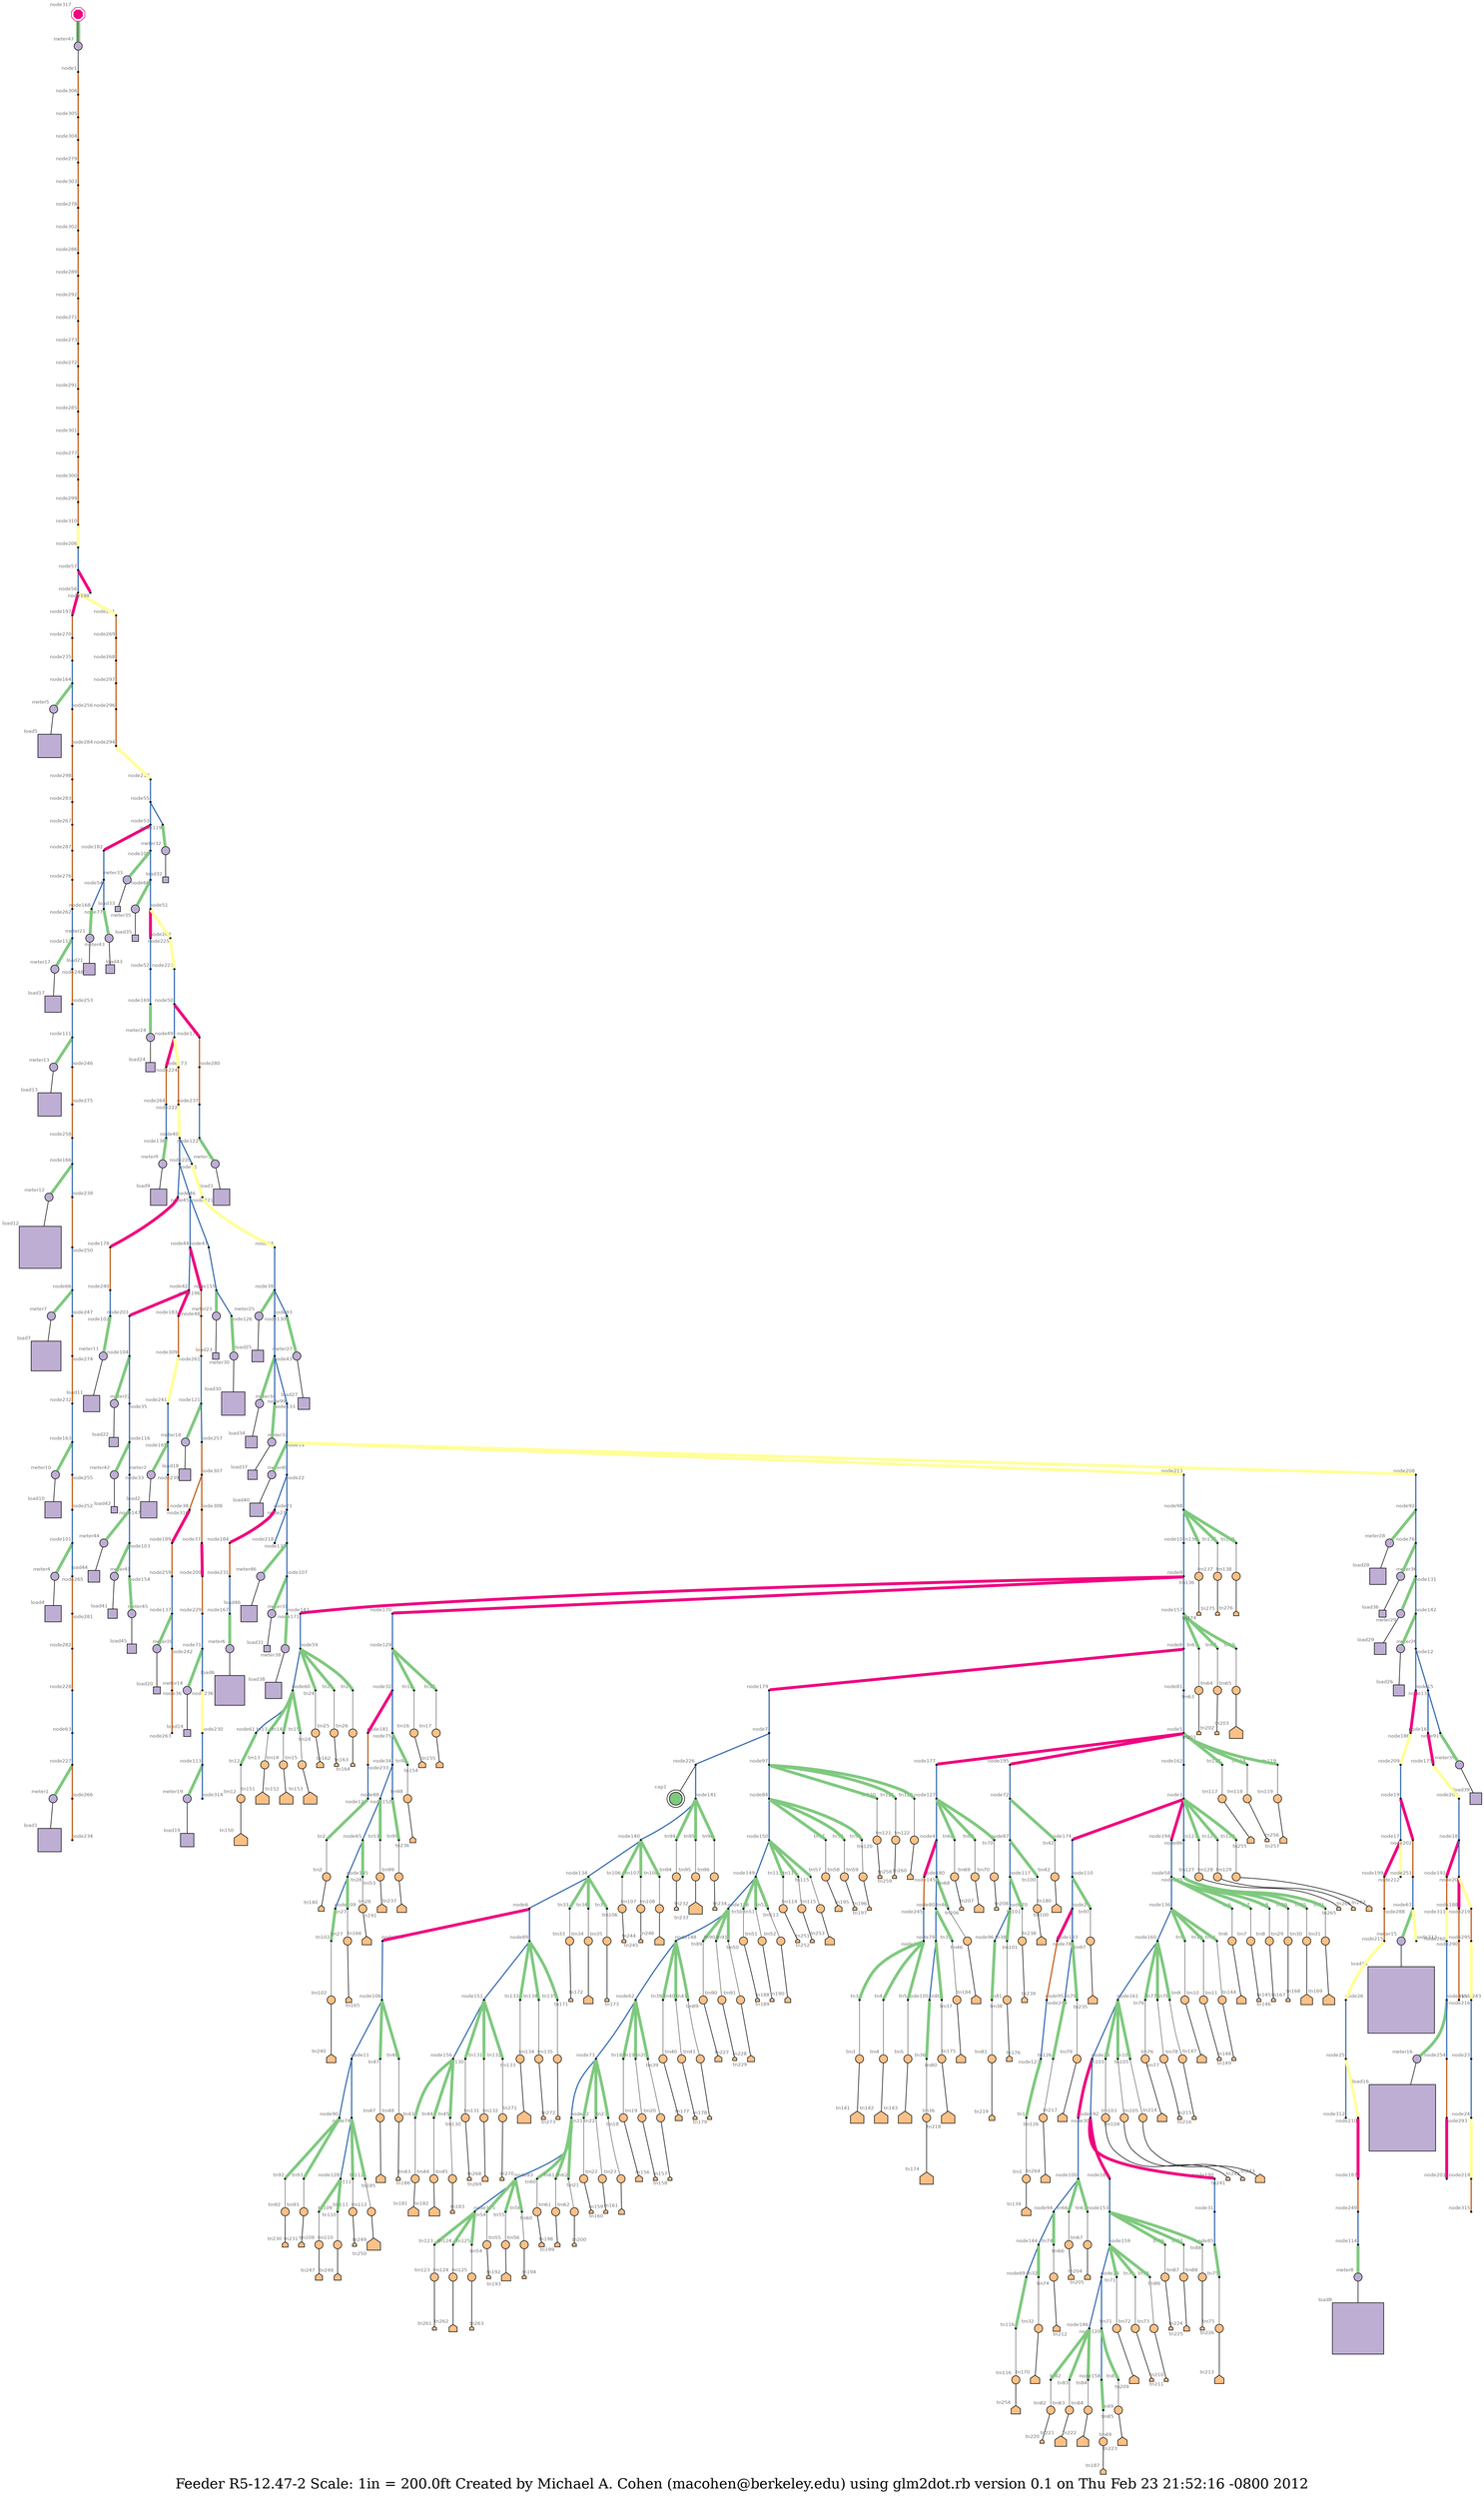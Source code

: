 graph "R5-12.47-2" {
	graph [bb="0,0,6661.7,4426.9",
		fontsize=24,
		label="Feeder R5-12.47-2 Scale: 1in = 200.0ft Created by Michael A. Cohen (macohen@berkeley.edu) using glm2dot.rb version 0.1 on Thu Feb\
 23 21:52:16 -0800 2012",
		lheight=0.40,
		lp="3330.8,18.4",
		lwidth=21.63
	];
	node [colorscheme=accent8,
		fontcolor=8,
		fontname=Helvetica,
		fontsize=8,
		label="\N"
	];
	edge [colorscheme=accent8];
	cap1	 [fillcolor=1,
		height=0.30556,
		label="",
		pos="5367.6,3247.7",
		shape=doublecircle,
		style=filled,
		width=0.30556,
		xlabel=cap1,
		xlp="5347.9,3263.5"];
	load1	 [fillcolor=2,
		height=0.55556,
		label="",
		pos="2029,140.48",
		shape=square,
		style=filled,
		width=0.55556,
		xlabel=load1,
		xlp="1999.2,125.28"];
	load2	 [fillcolor=2,
		height=0.38889,
		label="",
		pos="4530.6,3877.8",
		shape=square,
		style=filled,
		width=0.38889,
		xlabel=load2,
		xlp="4506.8,3896.6"];
	load3	 [fillcolor=2,
		height=0.38889,
		label="",
		pos="3959.6,3493.8",
		shape=square,
		style=filled,
		width=0.38889,
		xlabel=load3,
		xlp="3935.8,3512.6"];
	load4	 [fillcolor=2,
		height=0.38889,
		label="",
		pos="2176.5,471.28",
		shape=square,
		style=filled,
		width=0.38889,
		xlabel=load4,
		xlp="2152.7,462.08"];
	load5	 [fillcolor=2,
		height=0.55556,
		label="",
		pos="3157,2452.6",
		shape=square,
		style=filled,
		width=0.55556,
		xlabel=load5,
		xlp="3127.2,2437.4"];
	load6	 [fillcolor=2,
		height=0.70833,
		label="",
		pos="5061.6,3683.7",
		shape=square,
		style=filled,
		width=0.70139,
		xlabel=load6,
		xlp="5026.3,3714"];
	load7	 [fillcolor=2,
		height=0.70833,
		label="",
		pos="2253.7,660.91",
		shape=square,
		style=filled,
		width=0.70139,
		xlabel=load7,
		xlp="2218.4,640.21"];
	load8	 [fillcolor=2,
		height=1.2222,
		label="",
		pos="5245.6,4373.3",
		shape=square,
		style=filled,
		width=1.2222,
		xlabel=load8,
		xlp="5191.8,4422.1"];
	load9	 [fillcolor=2,
		height=0.38889,
		label="",
		pos="4117.3,3451.3",
		shape=square,
		style=filled,
		width=0.38889,
		xlabel=load9,
		xlp="4093.6,3470.1"];
	load10	 [fillcolor=2,
		height=0.38889,
		label="",
		pos="2099.8,576.92",
		shape=square,
		style=filled,
		width=0.38889,
		xlabel=load10,
		xlp="2073.7,595.72"];
	load11	 [fillcolor=2,
		height=0.38889,
		label="",
		pos="4515.1,3449.6",
		shape=square,
		style=filled,
		width=0.38889,
		xlabel=load11,
		xlp="4489.4,3468.4"];
	load12	 [fillcolor=2,
		height=1,
		label="",
		pos="2297.2,799.97",
		shape=square,
		style=filled,
		width=1,
		xlabel=load12,
		xlp="2249.2,840.77"];
	load13	 [fillcolor=2,
		height=0.55556,
		label="",
		pos="2387.6,977.77",
		shape=square,
		style=filled,
		width=0.55556,
		xlabel=load13,
		xlp="2355.6,1002.6"];
	load14	 [fillcolor=2,
		height=0.16667,
		label="",
		pos="4262.4,4120.9",
		shape=square,
		style=filled,
		width=0.16667,
		xlabel=load14,
		xlp="4244.4,4131.7"];
	load15	 [fillcolor=2,
		height=1.5833,
		label="",
		pos="5261.9,4091",
		shape=square,
		style=filled,
		width=1.5833,
		xlabel=load15,
		xlp="5192.9,4152.8"];
	load16	 [fillcolor=2,
		height=1.5833,
		label="",
		pos="5107.8,4160.5",
		shape=square,
		style=filled,
		width=1.5833,
		xlabel=load16,
		xlp="5038.8,4222.3"];
	load17	 [fillcolor=2,
		height=0.38889,
		label="",
		pos="2457.8,1175.6",
		shape=square,
		style=filled,
		width=0.38889,
		xlabel=load17,
		xlp="2431.8,1194.4"];
	load18	 [fillcolor=2,
		height=0.27778,
		label="",
		pos="4413.8,3832.4",
		shape=square,
		style=filled,
		width=0.27778,
		xlabel=load18,
		xlp="4391.8,3847.2"];
	load19	 [fillcolor=2,
		height=0.31944,
		label="",
		pos="4157.6,4118",
		shape=square,
		style=filled,
		width=0.3125,
		xlabel=load19,
		xlp="4134.1,4134.3"];
	load20	 [fillcolor=2,
		height=0.16667,
		label="",
		pos="4371.9,4041.8",
		shape=square,
		style=filled,
		width=0.16667,
		xlabel=load20,
		xlp="4353.9,4052.6"];
	load21	 [fillcolor=2,
		height=0.27778,
		label="",
		pos="3861.1,3176",
		shape=square,
		style=filled,
		width=0.27778,
		xlabel=load21,
		xlp="3839.1,3190.8"];
	load22	 [fillcolor=2,
		height=0.22222,
		label="",
		pos="4534.9,3679.8",
		shape=square,
		style=filled,
		width=0.22222,
		xlabel=load22,
		xlp="4514.9,3692.6"];
	load23	 [fillcolor=2,
		height=0.15278,
		label="",
		pos="4525.1,3574.6",
		shape=square,
		style=filled,
		width=0.14583,
		xlabel=load23,
		xlp="4507.6,3584.9"];
	load24	 [fillcolor=2,
		height=0.22222,
		label="",
		pos="4131.9,3293.4",
		shape=square,
		style=filled,
		width=0.22222,
		xlabel=load24,
		xlp="4111.9,3306.2"];
	load25	 [fillcolor=2,
		height=0.27778,
		label="",
		pos="4792.5,3565.1",
		shape=square,
		style=filled,
		width=0.27778,
		xlabel=load25,
		xlp="4770.5,3579.9"];
	load26	 [fillcolor=2,
		height=0.26389,
		label="",
		pos="5126.6,3871.2",
		shape=square,
		style=filled,
		width=0.25694,
		xlabel=load26,
		xlp="5105.1,3885.5"];
	load27	 [fillcolor=2,
		height=0.27778,
		label="",
		pos="4751.4,3461.9",
		shape=square,
		style=filled,
		width=0.27778,
		xlabel=load27,
		xlp="4729.4,3476.7"];
	load28	 [fillcolor=2,
		height=0.38889,
		label="",
		pos="5157.8,3662.7",
		shape=square,
		style=filled,
		width=0.38889,
		xlabel=load28,
		xlp="5131.8,3681.5"];
	load29	 [fillcolor=2,
		height=0.27778,
		label="",
		pos="5174.2,3783.6",
		shape=square,
		style=filled,
		width=0.27778,
		xlabel=load29,
		xlp="5152.2,3798.4"];
	load30	 [fillcolor=2,
		height=0.55556,
		label="",
		pos="4516.7,3525.4",
		shape=square,
		style=filled,
		width=0.55556,
		xlabel=load30,
		xlp="4484.6,3550.2"];
	load31	 [fillcolor=2,
		height=0.15278,
		label="",
		pos="4975,3773.3",
		shape=square,
		style=filled,
		width=0.14583,
		xlabel=load31,
		xlp="4957.5,3783.6"];
	load32	 [fillcolor=2,
		height=0.13889,
		label="",
		pos="4085.8,3007.9",
		shape=square,
		style=filled,
		width=0.13889,
		xlabel=load32,
		xlp="4068.8,3017.7"];
	load33	 [fillcolor=2,
		height=0.125,
		label="",
		pos="4124.3,3160.3",
		shape=square,
		style=filled,
		width=0.11806,
		xlabel=load33,
		xlp="4107.8,3169.6"];
	load34	 [fillcolor=2,
		height=0.27778,
		label="",
		pos="5001.6,3553.6",
		shape=square,
		style=filled,
		width=0.27778,
		xlabel=load34,
		xlp="4979.6,3568.4"];
	load35	 [fillcolor=2,
		height=0.15278,
		label="",
		pos="4259.2,3205.9",
		shape=square,
		style=filled,
		width=0.14583,
		xlabel=load35,
		xlp="4241.7,3216.2"];
	load36	 [fillcolor=2,
		height=0.16667,
		label="",
		pos="5134.2,3723.5",
		shape=square,
		style=filled,
		width=0.16667,
		xlabel=load36,
		xlp="5116.1,3734.3"];
	load37	 [fillcolor=2,
		height=0.22222,
		label="",
		pos="4963.6,3517.5",
		shape=square,
		style=filled,
		width=0.22222,
		xlabel=load37,
		xlp="4943.6,3530.3"];
	load38	 [fillcolor=2,
		height=0.38889,
		label="",
		pos="4909.7,3800.9",
		shape=square,
		style=filled,
		width=0.38889,
		xlabel=load38,
		xlp="4883.6,3819.7"];
	load39	 [fillcolor=2,
		height=0.27778,
		label="",
		pos="5122.2,3969.9",
		shape=square,
		style=filled,
		width=0.27778,
		xlabel=load39,
		xlp="5100.2,3984.7"];
	load40	 [fillcolor=2,
		height=0.31944,
		label="",
		pos="5119.1,3553.1",
		shape=square,
		style=filled,
		width=0.3125,
		xlabel=load40,
		xlp="5095.5,3569.4"];
	load41	 [fillcolor=2,
		height=0.22222,
		label="",
		pos="4234.9,3756.5",
		shape=square,
		style=filled,
		width=0.22222,
		xlabel=load41,
		xlp="4214.9,3769.3"];
	load42	 [fillcolor=2,
		height=0.15278,
		label="",
		pos="4409,3604.1",
		shape=square,
		style=filled,
		width=0.14583,
		xlabel=load42,
		xlp="4391.5,3614.4"];
	load43	 [fillcolor=2,
		height=0.20833,
		label="",
		pos="3952.6,3111.5",
		shape=square,
		style=filled,
		width=0.20139,
		xlabel=load43,
		xlp="3933.1,3123.8"];
	load44	 [fillcolor=2,
		height=0.27778,
		label="",
		pos="4329,3643.4",
		shape=square,
		style=filled,
		width=0.27778,
		xlabel=load44,
		xlp="4307,3658.2"];
	load45	 [fillcolor=2,
		height=0.22222,
		label="",
		pos="4156.4,3746.1",
		shape=square,
		style=filled,
		width=0.22222,
		xlabel=load45,
		xlp="4136.4,3758.9"];
	load46	 [fillcolor=2,
		height=0.38889,
		label="",
		pos="4986.5,3644",
		shape=square,
		style=filled,
		width=0.38889,
		xlabel=load46,
		xlp="4960.5,3662.8"];
	meter1	 [fillcolor=2,
		height=0.19444,
		label="",
		pos="2017.6,154.86",
		shape=circle,
		style=filled,
		width=0.19444,
		xlabel=meter1,
		xlp="2023.1,166.66"];
	meter1 -- load1	 [len=0.25,
		pos="2022,149.34 2022.1,149.22 2022.2,149.09 2022.3,148.96"];
	meter2	 [fillcolor=2,
		height=0.19444,
		label="",
		pos="4535.7,3859",
		shape=circle,
		style=filled,
		width=0.19444,
		xlabel=meter2,
		xlp="4516.2,3856.8"];
	meter2 -- load2	 [len=0.25,
		pos="4533.8,3865.8 4533.8,3865.9 4533.8,3865.9 4533.8,3866"];
	meter3	 [fillcolor=2,
		height=0.19444,
		label="",
		pos="3976.7,3486.7",
		shape=circle,
		style=filled,
		width=0.19444,
		xlabel=meter3,
		xlp="3957.3,3474.9"];
	meter3 -- load3	 [len=0.25,
		pos="3970.2,3489.4 3970,3489.5 3969.9,3489.6 3969.7,3489.6"];
	meter4	 [fillcolor=2,
		height=0.19444,
		label="",
		pos="2162.8,484.36",
		shape=circle,
		style=filled,
		width=0.19444,
		xlabel=meter4,
		xlp="2143.3,472.56"];
	meter4 -- load4	 [len=0.25,
		pos="2168,479.34 2168.2,479.23 2168.3,479.11 2168.4,478.99"];
	meter5	 [fillcolor=2,
		height=0.19444,
		label="",
		pos="3152.3,2470.4",
		shape=circle,
		style=filled,
		width=0.19444,
		xlabel=meter5,
		xlp="3157.8,2482.2"];
	meter5 -- load5	 [len=0.25,
		pos="3154.1,2463.6 3154.2,2463.4 3154.2,2463.3 3154.3,2463.1"];
	meter6	 [fillcolor=2,
		height=0.19444,
		label="",
		pos="5071.8,3668.8",
		shape=circle,
		style=filled,
		width=0.19444,
		xlabel=meter6,
		xlp="5091.2,3657"];
	meter6 -- load6	 [len=0.25,
		pos="5067.6,3674.8 5067.6,3675 5067.5,3675.1 5067.4,3675.2"];
	meter7	 [fillcolor=2,
		height=0.19444,
		label="",
		pos="2236.3,668.04",
		shape=circle,
		style=filled,
		width=0.19444,
		xlabel=meter7,
		xlp="2216.9,665.84"];
	meter7 -- load7	 [len=0.25,
		pos="2243,665.3 2243.1,665.24 2243.3,665.17 2243.5,665.11"];
	meter8	 [fillcolor=2,
		height=0.19444,
		label="",
		pos="5246.6,4354.6",
		shape=circle,
		style=filled,
		width=0.19444,
		xlabel=meter8,
		xlp="5227.1,4342.8"];
	meter8 -- load8	 [len=0.25,
		pos="5246.2,4361.8 5246.2,4361.8 5246.2,4361.9 5246.2,4362"];
	meter9	 [fillcolor=2,
		height=0.19444,
		label="",
		pos="4135.2,3445.8",
		shape=circle,
		style=filled,
		width=0.19444,
		xlabel=meter9,
		xlp="4154.7,3457.6"];
	meter9 -- load9	 [len=0.25,
		pos="4128.4,3447.9 4128.2,3448 4128,3448 4127.9,3448.1"];
	meter10	 [fillcolor=2,
		height=0.19444,
		label="",
		pos="2118.4,572.05",
		shape=circle,
		style=filled,
		width=0.19444,
		xlabel=meter10,
		xlp="2140,560.25"];
	meter10 -- load10	 [len=0.25,
		pos="2111.2,573.92 2111.1,573.97 2110.9,574.01 2110.7,574.05"];
	meter11	 [fillcolor=2,
		height=0.19444,
		label="",
		pos="4530.5,3459.9",
		shape=circle,
		style=filled,
		width=0.19444,
		xlabel=meter11,
		xlp="4551.9,3457.7"];
	meter11 -- load11	 [len=0.25,
		pos="4524.6,3456 4524.4,3455.9 4524.3,3455.8 4524.2,3455.7"];
	meter12	 [fillcolor=2,
		height=0.19444,
		label="",
		pos="2279.2,804.67",
		shape=circle,
		style=filled,
		width=0.19444,
		xlabel=meter12,
		xlp="2257.5,802.47"];
	meter12 -- load12	 [len=0.25,
		pos="2286.1,802.87 2286.3,802.82 2286.4,802.78 2286.6,802.74"];
	meter13	 [fillcolor=2,
		height=0.19444,
		label="",
		pos="2370.6,984.26",
		shape=circle,
		style=filled,
		width=0.19444,
		xlabel=meter13,
		xlp="2348.9,972.46"];
	meter13 -- load13	 [len=0.25,
		pos="2377.5,981.62 2377.6,981.56 2377.8,981.51 2377.9,981.45"];
	meter14	 [fillcolor=2,
		height=0.19444,
		label="",
		pos="4257.1,4101.8",
		shape=circle,
		style=filled,
		width=0.19444,
		xlabel=meter14,
		xlp="4235.4,4113.6"];
	meter14 -- load14	 [len=0.25,
		pos="4259,4108.7 4259.5,4110.6 4260.1,4112.8 4260.7,4114.7"];
	meter15	 [fillcolor=2,
		height=0.19444,
		label="",
		pos="5257.4,4072",
		shape=circle,
		style=filled,
		width=0.19444,
		xlabel=meter15,
		xlp="5265.1,4083.8"];
	meter15 -- load15	 [len=0.25,
		pos="5259,4078.9 5259.1,4079 5259.1,4079.1 5259.1,4079.1"];
	meter16	 [fillcolor=2,
		height=0.19444,
		label="",
		pos="5099.3,4142.4",
		shape=circle,
		style=filled,
		width=0.19444,
		xlabel=meter16,
		xlp="5106.9,4154.2"];
	meter16 -- load16	 [len=0.25,
		pos="5102.3,4148.9 5102.4,4149.1 5102.5,4149.2 5102.6,4149.4"];
	meter17	 [fillcolor=2,
		height=0.19444,
		label="",
		pos="2441.6,1167.7",
		shape=circle,
		style=filled,
		width=0.19444,
		xlabel=meter17,
		xlp="2420,1155.9"];
	meter17 -- load17	 [len=0.25,
		pos="2448.2,1170.9 2448.3,1171 2448.5,1171 2448.6,1171.1"];
	meter18	 [fillcolor=2,
		height=0.19444,
		label="",
		pos="4430.8,3840.5",
		shape=circle,
		style=filled,
		width=0.19444,
		xlabel=meter18,
		xlp="4438.5,3828.7"];
	meter18 -- load18	 [len=0.25,
		pos="4424.3,3837.4 4424.1,3837.3 4424,3837.2 4423.8,3837.2"];
	meter19	 [fillcolor=2,
		height=0.19444,
		label="",
		pos="4175,4110.6",
		shape=circle,
		style=filled,
		width=0.19444,
		xlabel=meter19,
		xlp="4153.3,4098.8"];
	meter19 -- load19	 [len=0.25,
		pos="4168.3,4113.4 4168.2,4113.5 4168,4113.6 4167.9,4113.6"];
	meter20	 [fillcolor=2,
		height=0.19444,
		label="",
		pos="4387.4,4030.6",
		shape=circle,
		style=filled,
		width=0.19444,
		xlabel=meter20,
		xlp="4365.8,4028.4"];
	meter20 -- load20	 [len=0.25,
		pos="4381.5,4034.9 4380.4,4035.7 4379.2,4036.5 4378.1,4037.3"];
	meter21	 [fillcolor=2,
		height=0.19444,
		label="",
		pos="3879.4,3176.4",
		shape=circle,
		style=filled,
		width=0.19444,
		xlabel=meter21,
		xlp="3887,3188.2"];
	meter21 -- load21	 [len=0.25,
		pos="3871.9,3176.2 3871.8,3176.2 3871.6,3176.2 3871.5,3176.2"];
	meter22	 [fillcolor=2,
		height=0.19444,
		label="",
		pos="4536,3662.2",
		shape=circle,
		style=filled,
		width=0.19444,
		xlabel=meter22,
		xlp="4514.3,3660"];
	meter22 -- load22	 [len=0.25,
		pos="4535.6,3669.4 4535.5,3670.1 4535.5,3670.9 4535.4,3671.7"];
	meter23	 [fillcolor=2,
		height=0.19444,
		label="",
		pos="4543.3,3574.9",
		shape=circle,
		style=filled,
		width=0.19444,
		xlabel=meter23,
		xlp="4521.6,3563.1"];
	meter23 -- load23	 [len=0.25,
		pos="4535.9,3574.8 4534.2,3574.7 4532.4,3574.7 4530.7,3574.7"];
	meter24	 [fillcolor=2,
		height=0.19444,
		label="",
		pos="4150,3290",
		shape=circle,
		style=filled,
		width=0.19444,
		xlabel=meter24,
		xlp="4128.3,3278.2"];
	meter24 -- load24	 [len=0.25,
		pos="4143,3291.3 4142.1,3291.5 4141.1,3291.7 4140.1,3291.8"];
	meter25	 [fillcolor=2,
		height=0.19444,
		label="",
		pos="4794.7,3548.4",
		shape=circle,
		style=filled,
		width=0.19444,
		xlabel=meter25,
		xlp="4773.1,3546.2"];
	meter25 -- load25	 [len=0.25,
		pos="4793.8,3555.6 4793.8,3555.7 4793.7,3555.9 4793.7,3556"];
	meter26	 [fillcolor=2,
		height=0.19444,
		label="",
		pos="5143.7,3874.1",
		shape=circle,
		style=filled,
		width=0.19444,
		xlabel=meter26,
		xlp="5151.3,3862.3"];
	meter26 -- load26	 [len=0.25,
		pos="5136.7,3872.9 5136.6,3872.9 5136.4,3872.8 5136.3,3872.8"];
	meter27	 [fillcolor=2,
		height=0.19444,
		label="",
		pos="4762.5,3476.4",
		shape=circle,
		style=filled,
		width=0.19444,
		xlabel=meter27,
		xlp="4740.8,3488.2"];
	meter27 -- load27	 [len=0.25,
		pos="4758,3470.5 4757.9,3470.4 4757.8,3470.2 4757.7,3470.1"];
	meter28	 [fillcolor=2,
		height=0.19444,
		label="",
		pos="5168.1,3650",
		shape=circle,
		style=filled,
		width=0.19444,
		xlabel=meter28,
		xlp="5175.8,3638.2"];
	meter28 -- load28	 [len=0.25,
		pos="5163.7,3655.5 5163.6,3655.6 5163.5,3655.7 5163.4,3655.8"];
	meter29	 [fillcolor=2,
		height=0.19444,
		label="",
		pos="5160.8,3774.6",
		shape=circle,
		style=filled,
		width=0.19444,
		xlabel=meter29,
		xlp="5139.1,3786.4"];
	meter29 -- load29	 [len=0.25,
		pos="5166.9,3778.7 5167,3778.8 5167.1,3778.8 5167.2,3778.9"];
	meter30	 [fillcolor=2,
		height=0.19444,
		label="",
		pos="4533.2,3534",
		shape=circle,
		style=filled,
		width=0.19444,
		xlabel=meter30,
		xlp="4554.9,3531.8"];
	meter30 -- load30	 [len=0.25,
		pos="4526.9,3530.7 4526.7,3530.6 4526.6,3530.6 4526.4,3530.5"];
	meter31	 [fillcolor=2,
		height=0.19444,
		label="",
		pos="4973.2,3754.5",
		shape=circle,
		style=filled,
		width=0.19444,
		xlabel=meter31,
		xlp="4951.5,3766.3"];
	meter31 -- load31	 [len=0.25,
		pos="4973.9,3761.7 4974.1,3763.7 4974.3,3765.8 4974.5,3767.7"];
	meter32	 [fillcolor=2,
		height=0.19444,
		label="",
		pos="4092.8,3025.6",
		shape=circle,
		style=filled,
		width=0.19444,
		xlabel=meter32,
		xlp="4071.1,3037.4"];
	meter32 -- load32	 [len=0.25,
		pos="4090.1,3018.8 4089.3,3016.9 4088.6,3014.9 4087.9,3013.2"];
	meter33	 [fillcolor=2,
		height=0.19444,
		label="",
		pos="4137.8,3148.5",
		shape=circle,
		style=filled,
		width=0.19444,
		xlabel=meter33,
		xlp="4116.1,3146.3"];
	meter33 -- load33	 [len=0.25,
		pos="4132.3,3153.3 4131.1,3154.3 4129.9,3155.4 4128.8,3156.4"];
	meter34	 [fillcolor=2,
		height=0.19444,
		label="",
		pos="5016.3,3542.8",
		shape=circle,
		style=filled,
		width=0.19444,
		xlabel=meter34,
		xlp="4994.6,3531"];
	meter34 -- load34	 [len=0.25,
		pos="5010.3,3547.2 5010.2,3547.3 5010,3547.4 5009.9,3547.5"];
	meter35	 [fillcolor=2,
		height=0.19444,
		label="",
		pos="4260.6,3223.7",
		shape=circle,
		style=filled,
		width=0.19444,
		xlabel=meter35,
		xlp="4239,3235.5"];
	meter35 -- load35	 [len=0.25,
		pos="4260,3216.5 4259.9,3214.9 4259.8,3213.3 4259.6,3211.8"];
	meter36	 [fillcolor=2,
		height=0.19444,
		label="",
		pos="5150.2,3717",
		shape=circle,
		style=filled,
		width=0.19444,
		xlabel=meter36,
		xlp="5128.5,3705.2"];
	meter36 -- load36	 [len=0.25,
		pos="5143.6,3719.6 5142.5,3720.1 5141.4,3720.5 5140.3,3721"];
	meter37	 [fillcolor=2,
		height=0.19444,
		label="",
		pos="4980.4,3513.2",
		shape=circle,
		style=filled,
		width=0.19444,
		xlabel=meter37,
		xlp="4958.7,3501.4"];
	meter37 -- load37	 [len=0.25,
		pos="4973.6,3515 4973,3515.1 4972.4,3515.3 4971.8,3515.4"];
	meter38	 [fillcolor=2,
		height=0.19444,
		label="",
		pos="4916.7,3783.4",
		shape=circle,
		style=filled,
		width=0.19444,
		xlabel=meter38,
		xlp="4895.1,3781.2"];
	meter38 -- load38	 [len=0.25,
		pos="4914,3790.1 4914,3790.3 4913.9,3790.4 4913.8,3790.6"];
	meter39	 [fillcolor=2,
		height=0.19444,
		label="",
		pos="5115.9,3953.1",
		shape=circle,
		style=filled,
		width=0.19444,
		xlabel=meter39,
		xlp="5094.2,3964.9"];
	meter39 -- load39	 [len=0.25,
		pos="5118.5,3959.9 5118.5,3960.1 5118.6,3960.2 5118.6,3960.4"];
	meter40	 [fillcolor=2,
		height=0.19444,
		label="",
		pos="5131.7,3545.7",
		shape=circle,
		style=filled,
		width=0.19444,
		xlabel=meter40,
		xlp="5110.1,3533.9"];
	meter40 -- load40	 [len=0.25,
		pos="5125.4,3549.4 5125.3,3549.5 5125.2,3549.5 5125.1,3549.6"];
	meter41	 [fillcolor=2,
		height=0.19444,
		label="",
		pos="4241.4,3738.8",
		shape=circle,
		style=filled,
		width=0.19444,
		xlabel=meter41,
		xlp="4219.7,3736.6"];
	meter41 -- load41	 [len=0.25,
		pos="4238.9,3745.6 4238.6,3746.5 4238.2,3747.5 4237.9,3748.5"];
	meter42	 [fillcolor=2,
		height=0.19444,
		label="",
		pos="4422.6,3617",
		shape=circle,
		style=filled,
		width=0.19444,
		xlabel=meter42,
		xlp="4400.9,3628.8"];
	meter42 -- load42	 [len=0.25,
		pos="4417.4,3612.1 4416.5,3611.3 4415.7,3610.4 4414.8,3609.6"];
	meter43	 [fillcolor=2,
		height=0.19444,
		label="",
		pos="3966,3124.2",
		shape=circle,
		style=filled,
		width=0.19444,
		xlabel=meter43,
		xlp="3944.3,3136"];
	meter43 -- load43	 [len=0.25,
		pos="3960.9,3119.3 3960.6,3119.1 3960.4,3118.9 3960.1,3118.6"];
	meter44	 [fillcolor=2,
		height=0.19444,
		label="",
		pos="4345.5,3650.9",
		shape=circle,
		style=filled,
		width=0.19444,
		xlabel=meter44,
		xlp="4353.2,3639.1"];
	meter44 -- load44	 [len=0.25,
		pos="4338.8,3647.8 4338.6,3647.8 4338.5,3647.7 4338.4,3647.7"];
	meter45	 [fillcolor=2,
		height=0.19444,
		label="",
		pos="4171.7,3735.2",
		shape=circle,
		style=filled,
		width=0.19444,
		xlabel=meter45,
		xlp="4150,3733"];
	meter45 -- load45	 [len=0.25,
		pos="4165.8,3739.4 4165.4,3739.7 4165,3740 4164.6,3740.2"];
	meter46	 [fillcolor=2,
		height=0.19444,
		label="",
		pos="5001.1,3634.8",
		shape=circle,
		style=filled,
		width=0.19444,
		xlabel=meter46,
		xlp="4979.4,3623"];
	meter46 -- load46	 [len=0.25,
		pos="4995.2,3638.6 4995,3638.6 4994.9,3638.7 4994.8,3638.8"];
	meter47	 [fillcolor=2,
		height=0.19444,
		label="",
		pos="56.459,4142.3",
		shape=circle,
		style=filled,
		width=0.19444,
		xlabel=meter47,
		xlp="34.785,4154.1"];
	node1	 [height=0.05,
		label="",
		pos="74.476,4141.1",
		shape=point,
		style=filled,
		width=0.038889,
		xlabel=node1,
		xlp="83.799,4147.7"];
	meter47 -- node1	 [len=0.25,
		pos="63.787,4141.8 66.905,4141.6 70.301,4141.4 72.41,4141.2"];
	node306	 [height=0.05,
		label="",
		pos="245.76,4115.3",
		shape=point,
		style=filled,
		width=0.038889,
		xlabel=node306,
		xlp="228.38,4121.9"];
	node1 -- node306	 [color=7,
		len=2.35148,
		penwidth=2,
		pos="76.4,4140.8 93.894,4138.2 225.24,4118.4 243.62,4115.6",
		weight=5];
	node2	 [height=0.05,
		label="",
		pos="5724.3,3644.8",
		shape=point,
		style=filled,
		width=0.038889,
		xlabel=node2,
		xlp="5711.4,3651.4"];
	node193	 [height=0.05,
		label="",
		pos="5715.4,3661.2",
		shape=point,
		style=filled,
		width=0.038889,
		xlabel=node193,
		xlp="5698,3667.8"];
	node2 -- node193	 [color=6,
		len=0.25,
		penwidth=5,
		pos="5723.2,3646.8 5721.4,3650.1 5717.9,3656.6 5716.3,3659.6"];
	node78	 [height=0.05,
		label="",
		pos="5757.3,3674.6",
		shape=point,
		style=filled,
		width=0.038889,
		xlabel=node78,
		xlp="5742.1,3681.2"];
	node2 -- node78	 [color=5,
		len=0.502545,
		penwidth=2,
		pos="5725.7,3646 5731.2,3650.9 5750.6,3668.5 5755.9,3673.3",
		weight=5];
	node3	 [height=0.05,
		label="",
		pos="5696.1,3467.6",
		shape=point,
		style=filled,
		width=0.038889,
		xlabel=node3,
		xlp="5705.4,3461"];
	node174	 [height=0.05,
		label="",
		pos="5696,3488.2",
		shape=point,
		style=filled,
		width=0.038889,
		xlabel=node174,
		xlp="5709.8,3494.8"];
	node3 -- node174	 [color=6,
		len=0.25,
		penwidth=5,
		pos="5696.1,3469.5 5696.1,3473.3 5696,3481.9 5696,3486"];
	node194	 [height=0.05,
		label="",
		pos="5715,3469.6",
		shape=point,
		style=filled,
		width=0.038889,
		xlabel=node194,
		xlp="5728.8,3476.2"];
	node3 -- node194	 [color=6,
		len=0.25,
		penwidth=5,
		pos="5698.1,3467.8 5701.8,3468.2 5709.4,3469 5713,3469.4"];
	node86	 [height=0.05,
		label="",
		pos="5726.7,3393.4",
		shape=point,
		style=filled,
		width=0.038889,
		xlabel=node86,
		xlp="5711.5,3400"];
	node3 -- node86	 [color=5,
		len=0.883655,
		penwidth=2,
		pos="5696.8,3465.8 5701.1,3455.5 5721.8,3405.3 5725.9,3395.2",
		weight=5];
	tn127	 [height=0.05,
		label="",
		pos="5685.4,3478.1",
		shape=point,
		style=filled,
		width=0.038889,
		xlabel=tn127,
		xlp="5697.2,3481.1"];
	node3 -- tn127	 [color=1,
		len=0.25,
		penwidth=5,
		pos="5694.8,3468.9 5692.7,3470.9 5688.8,3474.8 5686.8,3476.8"];
	tn128	 [height=0.05,
		label="",
		pos="5693.2,3452.1",
		shape=point,
		style=filled,
		width=0.038889,
		xlabel=tn128,
		xlp="5705,3445.5"];
	node3 -- tn128	 [color=1,
		len=0.25,
		penwidth=5,
		pos="5695.7,3465.7 5695.2,3462.7 5694.1,3457 5693.6,3454"];
	tn129	 [height=0.05,
		label="",
		pos="5680.6,3463.2",
		shape=point,
		style=filled,
		width=0.038889,
		xlabel=tn129,
		xlp="5688.8,3469.8"];
	node3 -- tn129	 [color=1,
		len=0.25,
		penwidth=5,
		pos="5694.2,3467.1 5691.2,3466.2 5685.5,3464.6 5682.5,3463.8"];
	node4	 [height=0.05,
		label="",
		pos="5533.5,3589.2",
		shape=point,
		style=filled,
		width=0.038889,
		xlabel=node4,
		xlp="5520.6,3595.8"];
	node180	 [height=0.05,
		label="",
		pos="5524.6,3605.7",
		shape=point,
		style=filled,
		width=0.038889,
		xlabel=node180,
		xlp="5507.3,3612.3"];
	node4 -- node180	 [color=6,
		len=0.25,
		penwidth=5,
		pos="5532.4,3591.3 5530.7,3594.6 5527.2,3601 5525.5,3604.1"];
	node145	 [height=0.05,
		label="",
		pos="5561.2,3653.6",
		shape=point,
		style=filled,
		width=0.038889,
		xlabel=node145,
		xlp="5543.8,3660.2"];
	node4 -- node145	 [color=5,
		len=0.85832,
		penwidth=2,
		pos="5534.3,3591.1 5538.4,3600.5 5556.5,3642.7 5560.4,3651.8",
		weight=5];
	node5	 [height=0.05,
		label="",
		pos="5539.2,3419.9",
		shape=point,
		style=filled,
		width=0.038889,
		xlabel=node5,
		xlp="5548.5,3413.3"];
	node177	 [height=0.05,
		label="",
		pos="5544.3,3441.3",
		shape=point,
		style=filled,
		width=0.038889,
		xlabel=node177,
		xlp="5558.1,3447.9"];
	node5 -- node177	 [color=6,
		len=0.25,
		penwidth=5,
		pos="5539.6,3421.9 5540.6,3426 5542.9,3435.5 5543.9,3439.5"];
	node195	 [height=0.05,
		label="",
		pos="5543.5,3403.3",
		shape=point,
		style=filled,
		width=0.038889,
		xlabel=node195,
		xlp="5526.2,3406.3"];
	node5 -- node195	 [color=6,
		len=0.25,
		penwidth=5,
		pos="5539.6,3418.1 5540.4,3415.1 5542.1,3408.8 5543,3405.5"];
	node162	 [height=0.05,
		label="",
		pos="5625.5,3442.9",
		shape=point,
		style=filled,
		width=0.038889,
		xlabel=node162,
		xlp="5608.2,3449.5"];
	node5 -- node162	 [color=5,
		len=0.93058,
		penwidth=2,
		pos="5541,3420.4 5552.2,3423.4 5612.5,3439.4 5623.7,3442.4",
		weight=5];
	tn117	 [height=0.05,
		label="",
		pos="5525.1,3415.4",
		shape=point,
		style=filled,
		width=0.038889,
		xlabel=tn117,
		xlp="5533.1,3422"];
	node5 -- tn117	 [color=1,
		len=0.25,
		penwidth=5,
		pos="5537.5,3419.4 5534.8,3418.5 5529.6,3416.8 5526.9,3416"];
	tn118	 [height=0.05,
		label="",
		pos="5532.3,3431.2",
		shape=point,
		style=filled,
		width=0.038889,
		xlabel=tn118,
		xlp="5543.8,3434.2"];
	node5 -- tn118	 [color=1,
		len=0.25,
		penwidth=5,
		pos="5538.1,3421.7 5536.8,3423.9 5534.5,3427.5 5533.2,3429.6"];
	tn119	 [height=0.05,
		label="",
		pos="5551.1,3419.7",
		shape=point,
		style=filled,
		width=0.038889,
		xlabel=tn119,
		xlp="5562.6,3422.7"];
	node5 -- tn119	 [color=1,
		len=0.25,
		penwidth=5,
		pos="5541,3419.9 5543.2,3419.8 5546.9,3419.8 5549.1,3419.7"];
	node6	 [height=0.05,
		label="",
		pos="5249.6,3021.8",
		shape=point,
		style=filled,
		width=0.038889,
		xlabel=node6,
		xlp="5236.7,3028.4"];
	node176	 [height=0.05,
		label="",
		pos="5259.9,3003.3",
		shape=point,
		style=filled,
		width=0.038889,
		xlabel=node176,
		xlp="5242.5,3009.9"];
	node6 -- node176	 [color=6,
		len=0.25,
		penwidth=5,
		pos="5250.5,3020.1 5252.4,3016.7 5256.7,3008.9 5258.8,3005.3"];
	node89	 [height=0.05,
		label="",
		pos="5178.2,2997.3",
		shape=point,
		style=filled,
		width=0.038889,
		xlabel=node89,
		xlp="5163,3003.9"];
	node6 -- node89	 [color=5,
		len=0.826515,
		penwidth=2,
		pos="5247.8,3021.2 5237.9,3017.8 5189.6,3001.2 5179.9,2997.9",
		weight=5];
	node7	 [height=0.05,
		label="",
		pos="5391.4,3282",
		shape=point,
		style=filled,
		width=0.038889,
		xlabel=node7,
		xlp="5378.5,3288.6"];
	node226	 [height=0.05,
		label="",
		pos="5358.5,3253.2",
		shape=point,
		style=filled,
		width=0.038889,
		xlabel=node226,
		xlp="5341.1,3246.6"];
	node7 -- node226	 [color=5,
		len=0.46001,
		penwidth=2,
		pos="5390,3280.8 5384.6,3276 5365.2,3259.1 5359.9,3254.4",
		weight=5];
	node97	 [height=0.05,
		label="",
		pos="5421.1,3249.7",
		shape=point,
		style=filled,
		width=0.038889,
		xlabel=node97,
		xlp="5432.6,3243.1"];
	node7 -- node97	 [color=5,
		len=0.452055,
		penwidth=2,
		pos="5392.7,3280.6 5397.6,3275.3 5415,3256.3 5419.9,3251.1",
		weight=5];
	node8	 [height=0.05,
		label="",
		pos="5396.3,3327.2",
		shape=point,
		style=filled,
		width=0.038889,
		xlabel=node8,
		xlp="5383.4,3333.8"];
	node179	 [height=0.05,
		label="",
		pos="5394.2,3304.8",
		shape=point,
		style=filled,
		width=0.038889,
		xlabel=node179,
		xlp="5376.8,3311.4"];
	node8 -- node179	 [color=6,
		len=0.25,
		penwidth=5,
		pos="5396.2,3325.1 5395.7,3320.8 5394.8,3310.8 5394.4,3306.7"];
	node81	 [height=0.05,
		label="",
		pos="5478.6,3382.1",
		shape=point,
		style=filled,
		width=0.038889,
		xlabel=node81,
		xlp="5463.4,3388.7"];
	node8 -- node81	 [color=5,
		len=0.950325,
		penwidth=2,
		pos="5398.1,3328.3 5408.8,3335.5 5466.2,3373.8 5476.9,3380.9",
		weight=5];
	node9	 [height=0.05,
		label="",
		pos="5278.6,3393.5",
		shape=point,
		style=filled,
		width=0.038889,
		xlabel=node9,
		xlp="5265.7,3400.1"];
	node171	 [height=0.05,
		label="",
		pos="5284.3,3406.9",
		shape=point,
		style=filled,
		width=0.038889,
		xlabel=node171,
		xlp="5298.1,3413.5"];
	node9 -- node171	 [color=6,
		len=0.25,
		penwidth=5,
		pos="5279.5,3395.6 5280.6,3398.2 5282.5,3402.6 5283.5,3405"];
	node170	 [height=0.05,
		label="",
		pos="5265.6,3382.1",
		shape=point,
		style=filled,
		width=0.038889,
		xlabel=node170,
		xlp="5248.2,3388.7"];
	node9 -- node170	 [color=6,
		len=0.25,
		penwidth=5,
		pos="5277,3392.1 5274.5,3389.9 5269.7,3385.7 5267.2,3383.5"];
	node157	 [height=0.05,
		label="",
		pos="5336.1,3371.2",
		shape=point,
		style=filled,
		width=0.038889,
		xlabel=node157,
		xlp="5318.7,3377.8"];
	node9 -- node157	 [color=5,
		len=0.6379,
		penwidth=2,
		pos="5280.5,3392.8 5289.3,3389.4 5325.3,3375.4 5334.1,3371.9",
		weight=5];
	node10	 [height=0.05,
		label="",
		pos="5261.3,3407.5",
		shape=point,
		style=filled,
		width=0.038889,
		xlabel=node10,
		xlp="5246.1,3414.1"];
	node10 -- node9	 [color=5,
		len=0.25,
		penwidth=2,
		pos="5262.9,3406.3 5266.2,3403.5 5273.9,3397.3 5277.2,3394.7",
		weight=5];
	node11	 [height=0.05,
		label="",
		pos="5260.8,2826.8",
		shape=point,
		style=filled,
		width=0.038889,
		xlabel=node11,
		xlp="5245.9,2833.4"];
	node90	 [height=0.05,
		label="",
		pos="5219.2,2806.7",
		shape=point,
		style=filled,
		width=0.038889,
		xlabel=node90,
		xlp="5204.1,2813.3"];
	node11 -- node90	 [color=5,
		len=0.516235,
		penwidth=2,
		pos="5259,2825.9 5252.2,2822.6 5227.7,2810.8 5220.9,2807.6",
		weight=5];
	node74	 [height=0.05,
		label="",
		pos="5290.3,2756",
		shape=point,
		style=filled,
		width=0.038889,
		xlabel=node74,
		xlp="5275.1,2762.6"];
	node11 -- node74	 [color=5,
		len=0.80317,
		penwidth=2,
		pos="5261.5,2825 5265.6,2815.2 5285.5,2767.4 5289.5,2757.7",
		weight=5];
	node12	 [height=0.05,
		label="",
		pos="5155.1,3905.5",
		shape=point,
		style=filled,
		width=0.038889,
		xlabel=node12,
		xlp="5139.9,3912.1"];
	node15	 [height=0.05,
		label="",
		pos="5171.5,3918.6",
		shape=point,
		style=filled,
		width=0.038889,
		xlabel=node15,
		xlp="5156.3,3925.2"];
	node12 -- node15	 [color=5,
		len=0.25,
		penwidth=2,
		pos="5156.6,3906.7 5159.6,3909.1 5166.5,3914.6 5169.7,3917.2",
		weight=5];
	node13	 [height=0.05,
		label="",
		pos="5092.8,3935.8",
		shape=point,
		style=filled,
		width=0.038889,
		xlabel=node13,
		xlp="5077.6,3942.4"];
	node12 -- node13	 [color=5,
		len=0.65083,
		penwidth=2,
		pos="5153.3,3906.3 5144.2,3910.8 5103.3,3930.7 5094.5,3935",
		weight=5];
	node16	 [height=0.05,
		label="",
		pos="5081.1,3953.5",
		shape=point,
		style=filled,
		width=0.038889,
		xlabel=node16,
		xlp="5065.9,3960.1"];
	node13 -- node16	 [color=5,
		len=0.25,
		penwidth=2,
		pos="5091.7,3937.4 5089.5,3940.7 5084.6,3948.1 5082.3,3951.6",
		weight=5];
	node91	 [height=0.05,
		label="",
		pos="5107.1,3938.3",
		shape=point,
		style=filled,
		width=0.038889,
		xlabel=node91,
		xlp="5118.6,3931.7"];
	node13 -- node91	 [color=5,
		len=0.25,
		penwidth=2,
		pos="5095,3936.2 5097.8,3936.7 5102.4,3937.5 5105.1,3938",
		weight=5];
	node14	 [height=0.05,
		label="",
		pos="5146.2,3553.1",
		shape=point,
		style=filled,
		width=0.038889,
		xlabel=node14,
		xlp="5157.8,3559.7"];
	node22	 [height=0.05,
		label="",
		pos="5099.2,3578.4",
		shape=point,
		style=filled,
		width=0.038889,
		xlabel=node22,
		xlp="5084,3585"];
	node14 -- node22	 [color=5,
		len=0.87689,
		penwidth=2,
		pos="5144.2,3554.2 5136.5,3558.4 5108.8,3573.2 5101.2,3577.3",
		weight=5];
	node213	 [height=0.05,
		label="",
		pos="5158.2,3536",
		shape=point,
		style=filled,
		width=0.038889,
		xlabel=node213,
		xlp="5140.8,3529.4"];
	node14 -- node213	 [color=4,
		len=0.25,
		penwidth=5,
		pos="5147.3,3551.6 5149.5,3548.4 5154.5,3541.2 5156.9,3537.8"];
	node208	 [height=0.05,
		label="",
		pos="5150,3574.1",
		shape=point,
		style=filled,
		width=0.038889,
		xlabel=node208,
		xlp="5132.7,3580.7"];
	node14 -- node208	 [color=4,
		len=0.25,
		penwidth=5,
		pos="5146.6,3555.1 5147.3,3559 5148.9,3567.7 5149.6,3571.8"];
	node14 -- meter40	 [color=1,
		len=0.25,
		penwidth=5,
		pos="5144.4,3552.2 5142.9,3551.4 5140.5,3550.2 5138.2,3549"];
	node186	 [height=0.05,
		label="",
		pos="5185.9,3934",
		shape=point,
		style=filled,
		width=0.038889,
		xlabel=node186,
		xlp="5168.6,3940.6"];
	node15 -- node186	 [color=6,
		len=0.25,
		penwidth=5,
		pos="5172.8,3920.1 5175.5,3922.9 5181.5,3929.4 5184.4,3932.4"];
	node175	 [height=0.05,
		label="",
		pos="5072.9,3972.8",
		shape=point,
		style=filled,
		width=0.038889,
		xlabel=node175,
		xlp="5055.6,3979.4"];
	node16 -- node175	 [color=6,
		len=0.25,
		penwidth=5,
		pos="5080.3,3955.2 5078.8,3958.8 5075.4,3966.9 5073.8,3970.7"];
	node17	 [height=0.05,
		label="",
		pos="5205.7,3989.8",
		shape=point,
		style=filled,
		width=0.038889,
		xlabel=node17,
		xlp="5190.5,3992.8"];
	node199	 [height=0.05,
		label="",
		pos="5212,4009.4",
		shape=point,
		style=filled,
		width=0.038889,
		xlabel=node199,
		xlp="5194.6,4016"];
	node17 -- node199	 [color=6,
		len=0.25,
		penwidth=5,
		pos="5206.3,3991.6 5207.5,3995.3 5210.1,4003.4 5211.3,4007.3"];
	node212	 [height=0.05,
		label="",
		pos="5190.7,3999.9",
		shape=point,
		style=filled,
		width=0.038889,
		xlabel=node212,
		xlp="5173.3,4006.5"];
	node17 -- node212	 [color=4,
		len=0.25,
		penwidth=5,
		pos="5203.8,3991.1 5200.8,3993.1 5194.9,3997.1 5192.2,3998.9"];
	node18	 [height=0.05,
		label="",
		pos="5059.1,4013.1",
		shape=point,
		style=filled,
		width=0.038889,
		xlabel=node18,
		xlp="5043.9,4006.5"];
	node191	 [height=0.05,
		label="",
		pos="5070.5,4031.9",
		shape=point,
		style=filled,
		width=0.038889,
		xlabel=node191,
		xlp="5053.1,4038.5"];
	node18 -- node191	 [color=6,
		len=0.25,
		penwidth=5,
		pos="5060.1,4014.8 5062.3,4018.4 5067.4,4026.8 5069.5,4030.3"];
	node20	 [height=0.05,
		label="",
		pos="5038.6,4018",
		shape=point,
		style=filled,
		width=0.038889,
		xlabel=node20,
		xlp="5023.4,4024.6"];
	node18 -- node20	 [color=5,
		len=0.25,
		penwidth=2,
		pos="5057.2,4013.5 5053.4,4014.4 5044.8,4016.5 5040.8,4017.5",
		weight=5];
	node19	 [height=0.05,
		label="",
		pos="5209,3970.1",
		shape=point,
		style=filled,
		width=0.038889,
		xlabel=node19,
		xlp="5193.9,3976.7"];
	node202	 [height=0.05,
		label="",
		pos="5228.2,3977.6",
		shape=point,
		style=filled,
		width=0.038889,
		xlabel=node202,
		xlp="5242,3984.2"];
	node19 -- node202	 [color=6,
		len=0.25,
		penwidth=5,
		pos="5210.8,3970.8 5214.4,3972.2 5222.4,3975.3 5226.2,3976.8"];
	node19 -- node17	 [color=5,
		len=0.25,
		penwidth=2,
		pos="5208.7,3971.9 5208.1,3975.6 5206.7,3983.8 5206.1,3987.7",
		weight=5];
	node188	 [height=0.05,
		label="",
		pos="5019.9,4010.7",
		shape=point,
		style=filled,
		width=0.038889,
		xlabel=node188,
		xlp="5002.5,4013.7"];
	node20 -- node188	 [color=6,
		len=0.25,
		penwidth=5,
		pos="5036.8,4017.3 5033.4,4016 5025.6,4012.9 5021.9,4011.5"];
	node219	 [height=0.05,
		label="",
		pos="5028.9,4034.9",
		shape=point,
		style=filled,
		width=0.038889,
		xlabel=node219,
		xlp="5011.5,4041.5"];
	node20 -- node219	 [color=4,
		len=0.25,
		penwidth=5,
		pos="5037.5,4019.8 5035.7,4023.1 5031.7,4029.9 5029.9,4033.1"];
	node21	 [height=0.05,
		label="",
		pos="5098.6,3604.8",
		shape=point,
		style=filled,
		width=0.038889,
		xlabel=node21,
		xlp="5083.4,3611.4"];
	node184	 [height=0.05,
		label="",
		pos="5095.5,3621.6",
		shape=point,
		style=filled,
		width=0.038889,
		xlabel=node184,
		xlp="5078.1,3628.2"];
	node21 -- node184	 [color=6,
		len=0.25,
		penwidth=5,
		pos="5098.2,3606.6 5097.7,3609.7 5096.5,3616.1 5095.9,3619.5"];
	node22 -- node21	 [color=5,
		len=0.419235,
		penwidth=2,
		pos="5099.1,3580.5 5099,3585.4 5098.7,3597.9 5098.6,3602.8",
		weight=5];
	node27	 [height=0.05,
		label="",
		pos="5037.4,3601.9",
		shape=point,
		style=filled,
		width=0.038889,
		xlabel=node27,
		xlp="5022.2,3608.5"];
	node22 -- node27	 [color=5,
		len=0.884045,
		penwidth=2,
		pos="5097.4,3579.1 5088.5,3582.4 5049.2,3597.4 5039.5,3601.1",
		weight=5];
	node23	 [height=0.05,
		label="",
		pos="4991.7,4081.3",
		shape=point,
		style=filled,
		width=0.038889,
		xlabel=node23,
		xlp="4976.6,4087.9"];
	node24	 [height=0.05,
		label="",
		pos="4981.1,4098.1",
		shape=point,
		style=filled,
		width=0.038889,
		xlabel=node24,
		xlp="4966,4104.7"];
	node23 -- node24	 [color=5,
		len=0.25,
		penwidth=2,
		pos="4990.7,4082.8 4988.8,4085.9 4984.3,4093 4982.2,4096.3",
		weight=5];
	node214	 [height=0.05,
		label="",
		pos="4971.7,4115.5",
		shape=point,
		style=filled,
		width=0.038889,
		xlabel=node214,
		xlp="4954.4,4122.1"];
	node24 -- node214	 [color=4,
		len=0.25,
		penwidth=5,
		pos="4980.2,4099.7 4978.5,4103 4974.6,4110.2 4972.7,4113.6"];
	node25	 [height=0.05,
		label="",
		pos="5241.4,4258.9",
		shape=point,
		style=filled,
		width=0.038889,
		xlabel=node25,
		xlp="5226.2,4252.3"];
	node312	 [height=0.05,
		label="",
		pos="5222.1,4264.3",
		shape=point,
		style=filled,
		width=0.038889,
		xlabel=node312,
		xlp="5204.8,4270.9"];
	node25 -- node312	 [color=5,
		len=0.25,
		penwidth=2,
		pos="5239.6,4259.4 5236,4260.4 5228,4262.7 5224.2,4263.8",
		weight=5];
	node210	 [height=0.05,
		label="",
		pos="5249.4,4277.6",
		shape=point,
		style=filled,
		width=0.038889,
		xlabel=node210,
		xlp="5232.1,4284.2"];
	node25 -- node210	 [color=4,
		len=0.25,
		penwidth=5,
		pos="5242.1,4260.7 5243.6,4264.1 5247,4271.9 5248.6,4275.6"];
	node26	 [height=0.05,
		label="",
		pos="5244.8,4238.9",
		shape=point,
		style=filled,
		width=0.038889,
		xlabel=node26,
		xlp="5229.7,4241.9"];
	node26 -- node25	 [color=5,
		len=0.25,
		penwidth=2,
		pos="5244.5,4240.8 5243.9,4244.5 5242.4,4252.8 5241.7,4256.8",
		weight=5];
	node218	 [height=0.05,
		label="",
		pos="4935.9,3601.5",
		shape=point,
		style=filled,
		width=0.038889,
		xlabel=node218,
		xlp="4918.5,3608.1"];
	node27 -- node218	 [color=5,
		len=1.31126,
		penwidth=2,
		pos="5035.2,3601.9 5022,3601.9 4951.2,3601.6 4938,3601.5",
		weight=5];
	node132	 [height=0.05,
		label="",
		pos="5017.8,3630.5",
		shape=point,
		style=filled,
		width=0.038889,
		xlabel=node132,
		xlp="5031.6,3637.1"];
	node27 -- node132	 [color=5,
		len=0.456005,
		penwidth=2,
		pos="5036.3,3603.5 5032.9,3608.4 5022.5,3623.7 5019,3628.8",
		weight=5];
	node28	 [height=0.05,
		label="",
		pos="6248.2,3734",
		shape=point,
		style=filled,
		width=0.038889,
		xlabel=node28,
		xlp="6233,3740.6"];
	node146	 [height=0.05,
		label="",
		pos="6594.9,3644.4",
		shape=point,
		style=filled,
		width=0.038889,
		xlabel=node146,
		xlp="6577.5,3651"];
	node28 -- node146	 [color=5,
		len=3.940895,
		penwidth=2,
		pos="6250.1,3733.6 6276.1,3726.8 6565.8,3651.9 6592.9,3644.9",
		weight=5];
	node120	 [height=0.05,
		label="",
		pos="6295.3,3820.5",
		shape=point,
		style=filled,
		width=0.038889,
		xlabel=node120,
		xlp="6277.9,3827.1"];
	node28 -- node120	 [color=5,
		len=1.272855,
		penwidth=2,
		pos="6249.2,3735.9 6255.3,3747.1 6288.2,3807.5 6294.3,3818.7",
		weight=5];
	node29	 [height=0.05,
		label="",
		pos="5956.9,3501.5",
		shape=point,
		style=filled,
		width=0.038889,
		xlabel=node29,
		xlp="5941.8,3508.1"];
	node192	 [height=0.05,
		label="",
		pos="5972.2,3486.4",
		shape=point,
		style=filled,
		width=0.038889,
		xlabel=node192,
		xlp="5954.9,3493"];
	node29 -- node192	 [color=6,
		len=0.25,
		penwidth=5,
		pos="5958.4,3500.1 5961.2,3497.3 5967.6,3491 5970.6,3488"];
	node30	 [height=0.05,
		label="",
		pos="6004.4,3570.5",
		shape=point,
		style=filled,
		width=0.038889,
		xlabel=node30,
		xlp="5989.2,3577.1"];
	node29 -- node30	 [color=5,
		len=0.905685,
		penwidth=2,
		pos="5958.1,3503.2 5964.6,3512.7 5996.2,3558.7 6003,3568.6",
		weight=5];
	node185	 [height=0.05,
		label="",
		pos="6011.3,3590",
		shape=point,
		style=filled,
		width=0.038889,
		xlabel=node185,
		xlp="5993.9,3596.6"];
	node30 -- node185	 [color=6,
		len=0.25,
		penwidth=5,
		pos="6005,3572.3 6006.3,3575.9 6009.2,3584 6010.5,3587.9"];
	node190	 [height=0.05,
		label="",
		pos="6018.6,3557.4",
		shape=point,
		style=filled,
		width=0.038889,
		xlabel=node190,
		xlp="6001.2,3560.4"];
	node30 -- node190	 [color=6,
		len=0.25,
		penwidth=5,
		pos="6006.1,3568.9 6008.9,3566.3 6014.5,3561.1 6017.2,3558.7"];
	node31	 [height=0.05,
		label="",
		pos="6092.2,3529.9",
		shape=point,
		style=filled,
		width=0.038889,
		xlabel=node31,
		xlp="6077,3536.5"];
	node85	 [height=0.05,
		label="",
		pos="6142.3,3522.7",
		shape=point,
		style=filled,
		width=0.038889,
		xlabel=node85,
		xlp="6127.1,3529.3"];
	node31 -- node85	 [color=5,
		len=0.57082,
		penwidth=2,
		pos="6094.3,3529.6 6102.6,3528.4 6132.1,3524.2 6140.2,3523",
		weight=5];
	node32	 [height=0.05,
		label="",
		pos="5147,3328.9",
		shape=point,
		style=filled,
		width=0.038889,
		xlabel=node32,
		xlp="5131.9,3331.9"];
	node181	 [height=0.05,
		label="",
		pos="5133.8,3340.5",
		shape=point,
		style=filled,
		width=0.038889,
		xlabel=node181,
		xlp="5147.6,3347.1"];
	node32 -- node181	 [color=6,
		len=0.25,
		penwidth=5,
		pos="5145.4,3330.4 5142.9,3332.6 5138,3336.9 5135.4,3339.1"];
	node75	 [height=0.05,
		label="",
		pos="5115.8,3299.2",
		shape=point,
		style=filled,
		width=0.038889,
		xlabel=node75,
		xlp="5100.6,3305.8"];
	node32 -- node75	 [color=5,
		len=0.52669,
		penwidth=2,
		pos="5145.7,3327.7 5140.6,3322.8 5122.2,3305.2 5117.1,3300.4",
		weight=5];
	node33	 [height=0.05,
		label="",
		pos="4418,3647.7",
		shape=point,
		style=filled,
		width=0.038889,
		xlabel=node33,
		xlp="4402.8,3654.3"];
	node147	 [height=0.05,
		label="",
		pos="4361.9,3658.5",
		shape=point,
		style=filled,
		width=0.038889,
		xlabel=node147,
		xlp="4344.5,3665.1"];
	node33 -- node147	 [color=5,
		len=0.69545,
		penwidth=2,
		pos="4416.1,3648.1 4407.6,3649.7 4372.5,3656.5 4363.8,3658.2",
		weight=5];
	node34	 [height=0.05,
		label="",
		pos="5039.4,3269.6",
		shape=point,
		style=filled,
		width=0.038889,
		xlabel=node34,
		xlp="5024.3,3276.2"];
	node88	 [height=0.05,
		label="",
		pos="4972.7,3250.7",
		shape=point,
		style=filled,
		width=0.038889,
		xlabel=node88,
		xlp="4957.5,3253.7"];
	node34 -- node88	 [color=5,
		len=0.776665,
		penwidth=2,
		pos="5037.5,3269.1 5027.7,3266.3 4983.9,3253.9 4974.5,3251.3",
		weight=5];
	node152	 [height=0.05,
		label="",
		pos="5015.1,3217.6",
		shape=point,
		style=filled,
		width=0.038889,
		xlabel=node152,
		xlp="4997.7,3224.2"];
	node34 -- node152	 [color=5,
		len=0.86187,
		penwidth=2,
		pos="5038.6,3267.9 5034.9,3260 5019.7,3227.4 5015.9,3219.4",
		weight=5];
	node35	 [height=0.05,
		label="",
		pos="4479.9,3638.1",
		shape=point,
		style=filled,
		width=0.038889,
		xlabel=node35,
		xlp="4464.7,3644.7"];
	node116	 [height=0.05,
		label="",
		pos="4431.9,3633.8",
		shape=point,
		style=filled,
		width=0.038889,
		xlabel=node116,
		xlp="4414.9,3640.4"];
	node35 -- node116	 [color=5,
		len=0.5882,
		penwidth=2,
		pos="4477.8,3637.9 4469.9,3637.2 4441.7,3634.7 4433.9,3634",
		weight=5];
	node36	 [height=0.05,
		label="",
		pos="4414.7,4065",
		shape=point,
		style=filled,
		width=0.038889,
		xlabel=node36,
		xlp="4399.5,4071.6"];
	node263	 [height=0.05,
		label="",
		pos="4312.2,4291.1",
		shape=point,
		style=filled,
		width=0.038889,
		xlabel=node263,
		xlp="4294.9,4297.7"];
	node36 -- node263	 [color=7,
		len=2.573625,
		penwidth=2,
		pos="4413.9,4066.6 4405.1,4086.2 4322.1,4269.4 4313,4289.4",
		weight=5];
	node37	 [height=0.05,
		label="",
		pos="4381.1,3908.9",
		shape=point,
		style=filled,
		width=0.038889,
		xlabel=node37,
		xlp="4365.9,3902.3"];
	node200	 [height=0.05,
		label="",
		pos="4363.2,3916.8",
		shape=point,
		style=filled,
		width=0.038889,
		xlabel=node200,
		xlp="4345.9,3923.4"];
	node37 -- node200	 [color=6,
		len=0.25,
		penwidth=5,
		pos="4379.4,3909.6 4376.1,3911.1 4368.7,3914.4 4365.1,3916"];
	node38	 [height=0.05,
		label="",
		pos="4428.1,3921.3",
		shape=point,
		style=filled,
		width=0.038889,
		xlabel=node38,
		xlp="4413,3927.9"];
	node189	 [height=0.05,
		label="",
		pos="4428.7,3941.1",
		shape=point,
		style=filled,
		width=0.038889,
		xlabel=node189,
		xlp="4411.3,3947.7"];
	node38 -- node189	 [color=6,
		len=0.25,
		penwidth=5,
		pos="4428.2,3923.1 4428.3,3926.8 4428.5,3935.1 4428.6,3939"];
	node39	 [height=0.05,
		label="",
		pos="4794.4,3532.2",
		shape=point,
		style=filled,
		width=0.038889,
		xlabel=node39,
		xlp="4779.3,3535.2"];
	node93	 [height=0.05,
		label="",
		pos="5010.1,3514.4",
		shape=point,
		style=filled,
		width=0.038889,
		xlabel=node93,
		xlp="5021.7,3507.8"];
	node39 -- node93	 [color=5,
		len=2.111475,
		penwidth=2,
		pos="4796.3,3532 4816.1,3530.4 4986.7,3516.4 5008,3514.6",
		weight=5];
	node130	 [height=0.05,
		label="",
		pos="4772.8,3491.2",
		shape=point,
		style=filled,
		width=0.038889,
		xlabel=node130,
		xlp="4755.4,3497.8"];
	node39 -- node130	 [color=5,
		len=0.74214,
		penwidth=2,
		pos="4793.5,3530.4 4789.9,3523.7 4777.2,3499.5 4773.7,3492.9",
		weight=5];
	node39 -- meter25	 [color=1,
		len=0.25,
		penwidth=5,
		pos="4794.5,3534.2 4794.5,3535.9 4794.6,3538.6 4794.6,3541.2"];
	node40	 [height=0.05,
		label="",
		pos="4628.4,3570.9",
		shape=point,
		style=filled,
		width=0.038889,
		xlabel=node40,
		xlp="4640,3577.5"];
	node41	 [height=0.05,
		label="",
		pos="4609.2,3579.3",
		shape=point,
		style=filled,
		width=0.038889,
		xlabel=node41,
		xlp="4594,3572.7"];
	node40 -- node41	 [color=5,
		len=0.25,
		penwidth=2,
		pos="4626.6,3571.7 4623.1,3573.3 4615,3576.8 4611.2,3578.4",
		weight=5];
	node220	 [height=0.05,
		label="",
		pos="4648,3563.9",
		shape=point,
		style=filled,
		width=0.038889,
		xlabel=node220,
		xlp="4630.7,3557.3"];
	node40 -- node220	 [color=5,
		len=0.25,
		penwidth=2,
		pos="4630.2,3570.3 4633.9,3569 4642.1,3566 4645.9,3564.6",
		weight=5];
	node46	 [height=0.05,
		label="",
		pos="4603.3,3559.5",
		shape=point,
		style=filled,
		width=0.038889,
		xlabel=node46,
		xlp="4588.1,3562.5"];
	node41 -- node46	 [color=5,
		len=0.25,
		penwidth=2,
		pos="4608.6,3577.5 4607.5,3573.8 4605.1,3565.5 4603.9,3561.6",
		weight=5];
	node45	 [height=0.05,
		label="",
		pos="4595.5,3596.5",
		shape=point,
		style=filled,
		width=0.038889,
		xlabel=node45,
		xlp="4580.3,3599.5"];
	node41 -- node45	 [color=5,
		len=0.25,
		penwidth=2,
		pos="4607.9,3580.9 4605.3,3584.2 4599.1,3591.8 4596.6,3595",
		weight=5];
	node42	 [height=0.05,
		label="",
		pos="4580.8,3636.8",
		shape=point,
		style=filled,
		width=0.038889,
		xlabel=node42,
		xlp="4565.7,3630.2"];
	node203	 [height=0.05,
		label="",
		pos="4561.2,3642.4",
		shape=point,
		style=filled,
		width=0.038889,
		xlabel=node203,
		xlp="4578.5,3645.4"];
	node42 -- node203	 [color=6,
		len=0.25,
		penwidth=5,
		pos="4579,3637.3 4575.4,3638.4 4567.1,3640.7 4563.3,3641.8"];
	node183	 [height=0.05,
		label="",
		pos="4588,3654.3",
		shape=point,
		style=filled,
		width=0.038889,
		xlabel=node183,
		xlp="4570.7,3660.9"];
	node42 -- node183	 [color=6,
		len=0.25,
		penwidth=5,
		pos="4581.6,3638.7 4583,3642.1 4585.9,3649.1 4587.3,3652.5"];
	node43	 [height=0.05,
		label="",
		pos="5023.9,3526.3",
		shape=point,
		style=filled,
		width=0.038889,
		xlabel=node43,
		xlp="5035.5,3519.7"];
	node133	 [height=0.05,
		label="",
		pos="4996.7,3519.6",
		shape=point,
		style=filled,
		width=0.038889,
		xlabel=node133,
		xlp="5010.5,3513"];
	node43 -- node133	 [color=5,
		len=0.354905,
		penwidth=2,
		pos="5022.1,3525.9 5017.2,3524.7 5003.5,3521.3 4998.5,3520.1",
		weight=5];
	node99	 [height=0.05,
		label="",
		pos="5060.8,3529.2",
		shape=point,
		style=filled,
		width=0.038889,
		xlabel=node99,
		xlp="5045.6,3535.8"];
	node43 -- node99	 [color=5,
		len=0.41644,
		penwidth=2,
		pos="5025.9,3526.5 5032.3,3527 5052.7,3528.6 5058.9,3529.1",
		weight=5];
	node43 -- meter34	 [color=1,
		len=0.25,
		penwidth=5,
		pos="5023.1,3528.1 5022.2,3530.1 5020.6,3533.5 5019.2,3536.5"];
	node44	 [height=0.05,
		label="",
		pos="4589.8,3617.4",
		shape=point,
		style=filled,
		width=0.038889,
		xlabel=node44,
		xlp="4574.7,3610.8"];
	node196	 [height=0.05,
		label="",
		pos="4575.3,3622.7",
		shape=point,
		style=filled,
		width=0.038889,
		xlabel=node196,
		xlp="4592.6,3625.7"];
	node44 -- node196	 [color=6,
		len=0.25,
		penwidth=5,
		pos="4588,3618.1 4585.2,3619.1 4579.9,3621.1 4577.1,3622.1"];
	node44 -- node42	 [color=5,
		len=0.25,
		penwidth=2,
		pos="4589,3619.2 4587.3,3622.8 4583.6,3630.9 4581.8,3634.8",
		weight=5];
	node45 -- node44	 [color=5,
		len=0.25,
		penwidth=2,
		pos="4594.9,3598.4 4593.8,3602.4 4591.3,3611.8 4590.3,3615.7",
		weight=5];
	node47	 [height=0.05,
		label="",
		pos="4579.7,3585.6",
		shape=point,
		style=filled,
		width=0.038889,
		xlabel=node47,
		xlp="4564.6,3588.6"];
	node45 -- node47	 [color=5,
		len=0.25,
		penwidth=2,
		pos="4593.5,3595.1 4590.4,3592.9 4584.2,3588.7 4581.3,3586.7",
		weight=5];
	node178	 [height=0.05,
		label="",
		pos="4597.6,3540.3",
		shape=point,
		style=filled,
		width=0.038889,
		xlabel=node178,
		xlp="4580.3,3546.9"];
	node46 -- node178	 [color=6,
		len=0.25,
		penwidth=5,
		pos="4602.8,3557.7 4601.7,3554.2 4599.4,3546.1 4598.2,3542.3"];
	node155	 [height=0.05,
		label="",
		pos="4559.6,3567.4",
		shape=point,
		style=filled,
		width=0.038889,
		xlabel=node155,
		xlp="4552.3,3560.8"];
	node47 -- node155	 [color=5,
		len=0.34393,
		penwidth=2,
		pos="4578.1,3584.2 4574.4,3580.8 4565.2,3572.5 4561.3,3569",
		weight=5];
	node48	 [height=0.05,
		label="",
		pos="4489.5,3784.4",
		shape=point,
		style=filled,
		width=0.038889,
		xlabel=node48,
		xlp="4474.4,3791"];
	node261	 [height=0.05,
		label="",
		pos="4461.4,3836.7",
		shape=point,
		style=filled,
		width=0.038889,
		xlabel=node261,
		xlp="4475.2,3830.1"];
	node48 -- node261	 [color=7,
		len=0.6151,
		penwidth=2,
		pos="4488.6,3786.2 4484.3,3794.1 4466.7,3826.8 4462.4,3834.9",
		weight=5];
	node49	 [height=0.05,
		label="",
		pos="4320.9,3323.3",
		shape=point,
		style=filled,
		width=0.038889,
		xlabel=node49,
		xlp="4332.5,3329.9"];
	node173	 [height=0.05,
		label="",
		pos="4334.5,3312.9",
		shape=point,
		style=filled,
		width=0.038889,
		xlabel=node173,
		xlp="4348.3,3319.5"];
	node49 -- node173	 [color=6,
		len=0.25,
		penwidth=5,
		pos="4322.6,3322 4325.2,3320 4330.2,3316.2 4332.8,3314.2"];
	node224	 [height=0.05,
		label="",
		pos="4335.8,3337.3",
		shape=point,
		style=filled,
		width=0.038889,
		xlabel=node224,
		xlp="4318.5,3343.9"];
	node49 -- node224	 [color=4,
		len=0.25,
		penwidth=5,
		pos="4322.3,3324.6 4325.1,3327.2 4331.3,3333.1 4334.3,3335.8"];
	node50	 [height=0.05,
		label="",
		pos="4303.7,3311.7",
		shape=point,
		style=filled,
		width=0.038889,
		xlabel=node50,
		xlp="4288.5,3318.3"];
	node172	 [height=0.05,
		label="",
		pos="4291.4,3327.3",
		shape=point,
		style=filled,
		width=0.038889,
		xlabel=node172,
		xlp="4274,3333.9"];
	node50 -- node172	 [color=6,
		len=0.25,
		penwidth=5,
		pos="4302.5,3313.2 4300.3,3316.1 4295.1,3322.5 4292.7,3325.6"];
	node50 -- node49	 [color=5,
		len=0.25,
		penwidth=2,
		pos="4305.3,3312.8 4308.5,3314.9 4315.7,3319.8 4319.1,3322",
		weight=5];
	node51	 [height=0.05,
		label="",
		pos="4268,3262.3",
		shape=point,
		style=filled,
		width=0.038889,
		xlabel=node51,
		xlp="4252.9,3255.7"];
	node204	 [height=0.05,
		label="",
		pos="4249.8,3268.9",
		shape=point,
		style=filled,
		width=0.038889,
		xlabel=node204,
		xlp="4263.6,3275.5"];
	node51 -- node204	 [color=6,
		len=0.25,
		penwidth=5,
		pos="4266.1,3263 4262.5,3264.2 4255.1,3266.9 4251.7,3268.2"];
	node225	 [height=0.05,
		label="",
		pos="4282.8,3276.6",
		shape=point,
		style=filled,
		width=0.038889,
		xlabel=node225,
		xlp="4296.6,3283.2"];
	node51 -- node225	 [color=4,
		len=0.25,
		penwidth=5,
		pos="4269.4,3263.6 4272.1,3266.2 4278.3,3272.2 4281.3,3275"];
	node52	 [height=0.05,
		label="",
		pos="4219.3,3275.7",
		shape=point,
		style=filled,
		width=0.038889,
		xlabel=node52,
		xlp="4204.1,3282.3"];
	node169	 [height=0.05,
		label="",
		pos="4168,3286.5",
		shape=point,
		style=filled,
		width=0.038889,
		xlabel=node169,
		xlp="4181.7,3293.1"];
	node52 -- node169	 [color=5,
		len=0.723765,
		penwidth=2,
		pos="4217.1,3276.2 4208.6,3278 4178.4,3284.3 4170.1,3286.1",
		weight=5];
	node53	 [height=0.05,
		label="",
		pos="4100.3,3113.7",
		shape=point,
		style=filled,
		width=0.038889,
		xlabel=node53,
		xlp="4085.1,3116.7"];
	node182	 [height=0.05,
		label="",
		pos="4082.8,3123.4",
		shape=point,
		style=filled,
		width=0.038889,
		xlabel=node182,
		xlp="4065.4,3130"];
	node53 -- node182	 [color=6,
		len=0.25,
		penwidth=5,
		pos="4098.7,3114.6 4095.4,3116.4 4088.1,3120.5 4084.7,3122.4"];
	node108	 [height=0.05,
		label="",
		pos="4143.1,3132.5",
		shape=point,
		style=filled,
		width=0.038889,
		xlabel=node108,
		xlp="4125.7,3135.5"];
	node53 -- node108	 [color=5,
		len=0.521555,
		penwidth=2,
		pos="4102.1,3114.5 4109.2,3117.6 4134.4,3128.6 4141.3,3131.7",
		weight=5];
	node54	 [height=0.05,
		label="",
		pos="3993.2,3148.1",
		shape=point,
		style=filled,
		width=0.038889,
		xlabel=node54,
		xlp="3978.1,3154.7"];
	node168	 [height=0.05,
		label="",
		pos="3897.7,3176.5",
		shape=point,
		style=filled,
		width=0.038889,
		xlabel=node168,
		xlp="3911.4,3169.9"];
	node54 -- node168	 [color=5,
		len=1.13729,
		penwidth=2,
		pos="3991.2,3148.7 3978.8,3152.4 3912,3172.2 3899.6,3175.9",
		weight=5];
	node77	 [height=0.05,
		label="",
		pos="3979.4,3136.7",
		shape=point,
		style=filled,
		width=0.038889,
		xlabel=node77,
		xlp="3990.9,3130.1"];
	node54 -- node77	 [color=5,
		len=0.25,
		penwidth=2,
		pos="3991.5,3146.7 3988.9,3144.5 3983.7,3140.3 3981.1,3138.1",
		weight=5];
	node55	 [height=0.05,
		label="",
		pos="4088.7,3063.7",
		shape=point,
		style=filled,
		width=0.038889,
		xlabel=node55,
		xlp="4073.5,3070.3"];
	node119	 [height=0.05,
		label="",
		pos="4095.2,3044.9",
		shape=point,
		style=filled,
		width=0.038889,
		xlabel=node119,
		xlp="4078.1,3051.5"];
	node55 -- node119	 [color=5,
		len=0.25,
		penwidth=2,
		pos="4089.3,3061.9 4090.5,3058.5 4093.2,3050.6 4094.5,3046.9",
		weight=5];
	node55 -- node53	 [color=5,
		len=0.590095,
		penwidth=2,
		pos="4089.2,3065.8 4091.1,3074 4097.9,3103.5 4099.8,3111.6",
		weight=5];
	node56	 [height=0.05,
		label="",
		pos="3199.2,2650.7",
		shape=point,
		style=filled,
		width=0.038889,
		xlabel=node56,
		xlp="3184.1,2657.3"];
	node197	 [height=0.05,
		label="",
		pos="3204.6,2629.2",
		shape=point,
		style=filled,
		width=0.038889,
		xlabel=node197,
		xlp="3187.2,2622.6"];
	node56 -- node197	 [color=6,
		len=0.25,
		penwidth=5,
		pos="3199.7,2648.7 3200.8,2644.5 3203.2,2635 3204.2,2631"];
	node211	 [height=0.05,
		label="",
		pos="3192.5,2638.2",
		shape=point,
		style=filled,
		width=0.038889,
		xlabel=node211,
		xlp="3175.4,2644.8"];
	node56 -- node211	 [color=4,
		len=0.25,
		penwidth=5,
		pos="3198.2,2648.7 3196.9,2646.3 3194.7,2642.3 3193.5,2640"];
	node57	 [height=0.05,
		label="",
		pos="3183,2664.4",
		shape=point,
		style=filled,
		width=0.038889,
		xlabel=node57,
		xlp="3167.8,2671"];
	node198	 [height=0.05,
		label="",
		pos="3163.3,2662.1",
		shape=point,
		style=filled,
		width=0.038889,
		xlabel=node198,
		xlp="3146,2655.5"];
	node57 -- node198	 [color=6,
		len=0.25,
		penwidth=5,
		pos="3181.1,2664.2 3177.5,2663.8 3169.3,2662.8 3165.4,2662.3"];
	node57 -- node56	 [color=5,
		len=0.25,
		penwidth=2,
		pos="3184.5,2663.1 3187.5,2660.6 3194.3,2654.9 3197.5,2652.2",
		weight=5];
	node58	 [height=0.05,
		label="",
		pos="5757,3483.6",
		shape=point,
		style=filled,
		width=0.038889,
		xlabel=node58,
		xlp="5741.8,3490.2"];
	node136	 [height=0.05,
		label="",
		pos="5804.6,3489.3",
		shape=point,
		style=filled,
		width=0.038889,
		xlabel=node136,
		xlp="5787.3,3495.9"];
	node58 -- node136	 [color=5,
		len=0.50682,
		penwidth=2,
		pos="5759,3483.8 5766.9,3484.8 5794.9,3488.1 5802.6,3489",
		weight=5];
	tn6	 [height=0.05,
		label="",
		pos="5752.2,3469.3",
		shape=point,
		style=filled,
		width=0.038889,
		xlabel=tn6,
		xlp="5755.9,3475.9"];
	node58 -- tn6	 [color=1,
		len=0.25,
		penwidth=5,
		pos="5756.4,3481.8 5755.5,3479.1 5753.7,3473.8 5752.8,3471.1"];
	tn7	 [height=0.05,
		label="",
		pos="5764.3,3471",
		shape=point,
		style=filled,
		width=0.038889,
		xlabel=tn7,
		xlp="5768,3477.6"];
	node58 -- tn7	 [color=1,
		len=0.25,
		penwidth=5,
		pos="5758.1,3481.6 5759.5,3479.2 5761.9,3475.1 5763.3,3472.8"];
	tn8	 [height=0.05,
		label="",
		pos="5753.6,3499.1",
		shape=point,
		style=filled,
		width=0.038889,
		xlabel=tn8,
		xlp="5746.3,3502.1"];
	node58 -- tn8	 [color=1,
		len=0.25,
		penwidth=5,
		pos="5756.6,3485.5 5755.9,3488.5 5754.7,3494.2 5754.1,3497.2"];
	node59	 [height=0.05,
		label="",
		pos="5285.9,3423.6",
		shape=point,
		style=filled,
		width=0.038889,
		xlabel=node59,
		xlp="5270.7,3430.2"];
	node60	 [height=0.05,
		label="",
		pos="5266.1,3447.1",
		shape=point,
		style=filled,
		width=0.038889,
		xlabel=node60,
		xlp="5250.9,3453.7"];
	node59 -- node60	 [color=5,
		len=0.403,
		penwidth=2,
		pos="5284.6,3425.2 5281,3429.4 5271,3441.2 5267.4,3445.5",
		weight=5];
	tn24	 [height=0.05,
		label="",
		pos="5286,3438",
		shape=point,
		style=filled,
		width=0.038889,
		xlabel=tn24,
		xlp="5276.4,3444.6"];
	node59 -- tn24	 [color=1,
		len=0.25,
		penwidth=5,
		pos="5285.9,3425.9 5285.9,3428.6 5286,3433.3 5286,3436"];
	tn25	 [height=0.05,
		label="",
		pos="5299.7,3434.5",
		shape=point,
		style=filled,
		width=0.038889,
		xlabel=tn25,
		xlp="5300.6,3427.9"];
	node59 -- tn25	 [color=1,
		len=0.25,
		penwidth=5,
		pos="5287.6,3425 5290.2,3427 5295.4,3431.1 5298,3433.2"];
	tn26	 [height=0.05,
		label="",
		pos="5302.4,3421.5",
		shape=point,
		style=filled,
		width=0.038889,
		xlabel=tn26,
		xlp="5312,3414.9"];
	node59 -- tn26	 [color=1,
		len=0.25,
		penwidth=5,
		pos="5287.9,3423.4 5291.1,3422.9 5297.2,3422.1 5300.4,3421.7"];
	node61	 [height=0.05,
		label="",
		pos="5194.4,3424.6",
		shape=point,
		style=filled,
		width=0.038889,
		xlabel=node61,
		xlp="5179.2,3431.2"];
	node60 -- node61	 [color=5,
		len=0.87301,
		penwidth=2,
		pos="5264.3,3446.6 5254.4,3443.5 5206.7,3428.5 5196.3,3425.3",
		weight=5];
	tn13	 [height=0.05,
		label="",
		pos="5251.6,3438.2",
		shape=point,
		style=filled,
		width=0.038889,
		xlabel=tn13,
		xlp="5261.2,3441.2"];
	node60 -- tn13	 [color=1,
		len=0.25,
		penwidth=5,
		pos="5264.3,3446 5261.5,3444.3 5256.2,3441 5253.4,3439.3"];
	tn14	 [height=0.05,
		label="",
		pos="5275.6,3465.8",
		shape=point,
		style=filled,
		width=0.038889,
		xlabel=tn14,
		xlp="5266,3468.8"];
	node60 -- tn14	 [color=1,
		len=0.25,
		penwidth=5,
		pos="5266.9,3448.8 5268.7,3452.3 5272.7,3460.1 5274.6,3463.8"];
	tn15	 [height=0.05,
		label="",
		pos="5258.1,3462.6",
		shape=point,
		style=filled,
		width=0.038889,
		xlabel=tn15,
		xlp="5248.5,3469.2"];
	node60 -- tn15	 [color=1,
		len=0.25,
		penwidth=5,
		pos="5265.1,3449 5263.5,3452 5260.6,3457.7 5259.1,3460.7"];
	tn12	 [height=0.05,
		label="",
		pos="5175.7,3423.3",
		shape=point,
		style=filled,
		width=0.038889,
		xlabel=tn12,
		xlp="5181.7,3416.7"];
	node61 -- tn12	 [color=1,
		len=0.25,
		penwidth=5,
		pos="5192.4,3424.5 5188.8,3424.2 5181.2,3423.7 5177.6,3423.5"];
	node62	 [height=0.05,
		label="",
		pos="5565.2,2961.9",
		shape=point,
		style=filled,
		width=0.038889,
		xlabel=node62,
		xlp="5550.1,2968.5"];
	node73	 [height=0.05,
		label="",
		pos="5614.3,2922.3",
		shape=point,
		style=filled,
		width=0.038889,
		xlabel=node73,
		xlp="5599.1,2928.9"];
	node62 -- node73	 [color=5,
		len=0.620415,
		penwidth=2,
		pos="5566.9,2960.5 5574.3,2954.5 5605,2929.8 5612.6,2923.7",
		weight=5];
	tn18	 [height=0.05,
		label="",
		pos="5546.1,2954.3",
		shape=point,
		style=filled,
		width=0.038889,
		xlabel=tn18,
		xlp="5536.5,2957.3"];
	node62 -- tn18	 [color=1,
		len=0.25,
		penwidth=5,
		pos="5563.5,2961.2 5559.9,2959.8 5551.9,2956.6 5548.2,2955.1"];
	tn19	 [height=0.05,
		label="",
		pos="5579.1,2958.1",
		shape=point,
		style=filled,
		width=0.038889,
		xlabel=tn19,
		xlp="5585.1,2964.7"];
	node62 -- tn19	 [color=1,
		len=0.25,
		penwidth=5,
		pos="5567.4,2961.3 5570.1,2960.5 5574.6,2959.3 5577.2,2958.6"];
	tn20	 [height=0.05,
		label="",
		pos="5555,2947.5",
		shape=point,
		style=filled,
		width=0.038889,
		xlabel=tn20,
		xlp="5561,2954.1"];
	node62 -- tn20	 [color=1,
		len=0.25,
		penwidth=5,
		pos="5564,2960.1 5562,2957.3 5558.3,2952 5556.3,2949.2"];
	node63	 [height=0.05,
		label="",
		pos="2005,188.61",
		shape=point,
		style=filled,
		width=0.038889,
		xlabel=node63,
		xlp="1989.9,195.21"];
	node227	 [height=0.05,
		label="",
		pos="2007.2,170.16",
		shape=point,
		style=filled,
		width=0.038889,
		xlabel=node227,
		xlp="1989.8,176.76"];
	node63 -- node227	 [color=5,
		len=0.25,
		penwidth=2,
		pos="2005.3,186.63 2005.7,183.06 2006.6,175.58 2007,172.06",
		weight=5];
	node64	 [height=0.05,
		label="",
		pos="4686.6,3557.1",
		shape=point,
		style=filled,
		width=0.038889,
		xlabel=node64,
		xlp="4671.4,3550.5"];
	node64 -- node39	 [color=5,
		len=1.21521,
		penwidth=2,
		pos="4688.4,3556.7 4701.5,3553.6 4779.3,3535.7 4792.5,3532.6",
		weight=5];
	node65	 [height=0.05,
		label="",
		pos="4915,3199.3",
		shape=point,
		style=filled,
		width=0.038889,
		xlabel=node65,
		xlp="4899.8,3205.9"];
	node135	 [height=0.05,
		label="",
		pos="4882.3,3155.8",
		shape=point,
		style=filled,
		width=0.038889,
		xlabel=node135,
		xlp="4865,3162.4"];
	node65 -- node135	 [color=5,
		len=0.538595,
		penwidth=2,
		pos="4913.9,3197.8 4908.9,3191.2 4888.5,3164 4883.5,3157.3",
		weight=5];
	tn28	 [height=0.05,
		label="",
		pos="4920.7,3184.5",
		shape=point,
		style=filled,
		width=0.038889,
		xlabel=tn28,
		xlp="4911.1,3191.1"];
	node65 -- tn28	 [color=1,
		len=0.25,
		penwidth=5,
		pos="4915.7,3197.5 4916.8,3194.6 4918.9,3189.2 4920,3186.4"];
	node66	 [height=0.05,
		label="",
		pos="2217.9,674.82",
		shape=point,
		style=filled,
		width=0.038889,
		xlabel=node66,
		xlp="2202.7,681.42"];
	node247	 [height=0.05,
		label="",
		pos="2202.6,662.28",
		shape=point,
		style=filled,
		width=0.038889,
		xlabel=node247,
		xlp="2185.2,668.88"];
	node66 -- node247	 [color=5,
		len=0.25,
		penwidth=2,
		pos="2216.5,673.66 2213.6,671.33 2207.3,666.09 2204.2,663.62",
		weight=5];
	node66 -- meter7	 [color=1,
		len=0.25,
		penwidth=5,
		pos="2219.6,674.19 2221.9,673.35 2226,671.81 2229.7,670.48"];
	node67	 [height=0.05,
		label="",
		pos="5260.7,4051.9",
		shape=point,
		style=filled,
		width=0.038889,
		xlabel=node67,
		xlp="5245.6,4054.9"];
	node313	 [height=0.05,
		label="",
		pos="5279.6,4057.1",
		shape=point,
		style=filled,
		width=0.038889,
		xlabel=node313,
		xlp="5293.4,4063.7"];
	node67 -- node313	 [color=4,
		len=0.25,
		penwidth=5,
		pos="5262.5,4052.4 5266,4053.3 5273.9,4055.5 5277.6,4056.5"];
	node67 -- meter15	 [color=1,
		len=0.25,
		penwidth=5,
		pos="5260.4,4053.7 5260,4056.3 5259.2,4061.1 5258.6,4065.1"];
	node68	 [height=0.05,
		label="",
		pos="4262.9,3241.6",
		shape=point,
		style=filled,
		width=0.038889,
		xlabel=node68,
		xlp="4247.7,3244.6"];
	node68 -- node51	 [color=5,
		len=0.260735,
		penwidth=2,
		pos="4263.3,3243.5 4264.3,3247.4 4266.5,3256 4267.5,3260",
		weight=5];
	node68 -- meter35	 [color=1,
		len=0.25,
		penwidth=5,
		pos="4262.6,3239.7 4262.4,3237.6 4261.9,3234.1 4261.5,3230.9"];
	node69	 [height=0.05,
		label="",
		pos="6153.8,3322.7",
		shape=point,
		style=filled,
		width=0.038889,
		xlabel=node69,
		xlp="6138.7,3329.3"];
	tn116	 [height=0.05,
		label="",
		pos="6171.6,3315",
		shape=point,
		style=filled,
		width=0.038889,
		xlabel=tn116,
		xlp="6179.5,3321.6"];
	node69 -- tn116	 [color=1,
		len=0.25,
		penwidth=5,
		pos="6155.7,3321.9 6159.2,3320.4 6166.4,3317.3 6169.8,3315.8"];
	node70	 [height=0.05,
		label="",
		pos="5871.7,3142.2",
		shape=point,
		style=filled,
		width=0.038889,
		xlabel=node70,
		xlp="5856.6,3148.8"];
	node96	 [height=0.05,
		label="",
		pos="5970.9,3064.6",
		shape=point,
		style=filled,
		width=0.038889,
		xlabel=node96,
		xlp="5955.7,3071.2"];
	node70 -- node96	 [color=5,
		len=1.2237,
		penwidth=2,
		pos="5873.4,3140.9 5885.6,3131.4 5958.2,3074.6 5969.4,3065.7",
		weight=5];
	tn38	 [height=0.05,
		label="",
		pos="5887.3,3133.8",
		shape=point,
		style=filled,
		width=0.038889,
		xlabel=tn38,
		xlp="5893.3,3140.4"];
	node70 -- tn38	 [color=1,
		len=0.25,
		penwidth=5,
		pos="5873.6,3141.2 5876.6,3139.6 5882.3,3136.5 5885.3,3134.8"];
	node71	 [height=0.05,
		label="",
		pos="4245.8,4084.6",
		shape=point,
		style=filled,
		width=0.038889,
		xlabel=node71,
		xlp="4230.7,4078"];
	node236	 [height=0.05,
		label="",
		pos="4225.6,4087.3",
		shape=point,
		style=filled,
		width=0.038889,
		xlabel=node236,
		xlp="4243,4090.3"];
	node71 -- node236	 [color=5,
		len=0.25,
		penwidth=2,
		pos="4244,4084.8 4240.2,4085.3 4231.8,4086.5 4227.8,4087.1",
		weight=5];
	node71 -- meter14	 [color=1,
		len=0.25,
		penwidth=5,
		pos="4246.9,4086.2 4248.3,4088.4 4251,4092.4 4253.2,4095.9"];
	node72	 [height=0.05,
		label="",
		pos="5554.6,3392.2",
		shape=point,
		style=filled,
		width=0.038889,
		xlabel=node72,
		xlp="5539.5,3395.2"];
	node87	 [height=0.05,
		label="",
		pos="5647.9,3312.9",
		shape=point,
		style=filled,
		width=0.038889,
		xlabel=node87,
		xlp="5632.8,3319.5"];
	node72 -- node87	 [color=5,
		len=1.3912,
		penwidth=2,
		pos="5556.3,3390.8 5567.7,3381.1 5635.9,3323.1 5646.5,3314.1",
		weight=5];
	tn42	 [height=0.05,
		label="",
		pos="5562,3379.8",
		shape=point,
		style=filled,
		width=0.038889,
		xlabel=tn42,
		xlp="5552.5,3382.8"];
	node72 -- tn42	 [color=1,
		len=0.25,
		penwidth=5,
		pos="5555.8,3390.3 5557.2,3387.9 5559.6,3383.8 5561,3381.5"];
	node82	 [height=0.05,
		label="",
		pos="5632.8,2869.9",
		shape=point,
		style=filled,
		width=0.038889,
		xlabel=node82,
		xlp="5617.6,2876.5"];
	node73 -- node82	 [color=5,
		len=0.57971,
		penwidth=2,
		pos="5614.9,2920.6 5617.7,2912.6 5629.3,2879.8 5632.1,2871.7",
		weight=5];
	tn21	 [height=0.05,
		label="",
		pos="5630.6,2921.6",
		shape=point,
		style=filled,
		width=0.038889,
		xlabel=tn21,
		xlp="5621,2928.2"];
	node73 -- tn21	 [color=1,
		len=0.25,
		penwidth=5,
		pos="5616.3,2922.2 5619.4,2922.1 5625.4,2921.8 5628.6,2921.7"];
	tn22	 [height=0.05,
		label="",
		pos="5630.2,2934",
		shape=point,
		style=filled,
		width=0.038889,
		xlabel=tn22,
		xlp="5620.7,2940.6"];
	node73 -- tn22	 [color=1,
		len=0.25,
		penwidth=5,
		pos="5615.7,2923.4 5618.7,2925.6 5625.4,2930.5 5628.5,2932.8"];
	tn23	 [height=0.05,
		label="",
		pos="5603,2909.5",
		shape=point,
		style=filled,
		width=0.038889,
		xlabel=tn23,
		xlp="5593.4,2916.1"];
	node73 -- tn23	 [color=1,
		len=0.25,
		penwidth=5,
		pos="5612.9,2920.7 5610.7,2918.3 5606.5,2913.6 5604.4,2911.1"];
	node128	 [height=0.05,
		label="",
		pos="5260.5,2695.2",
		shape=point,
		style=filled,
		width=0.038889,
		xlabel=node128,
		xlp="5243.1,2701.8"];
	node74 -- node128	 [color=5,
		len=0.615935,
		penwidth=2,
		pos="5289.4,2754.3 5285,2745.4 5265.5,2705.5 5261.3,2696.8",
		weight=5];
	tn111	 [height=0.05,
		label="",
		pos="5309.3,2750",
		shape=point,
		style=filled,
		width=0.038889,
		xlabel=tn111,
		xlp="5316.9,2756.6"];
	node74 -- tn111	 [color=1,
		len=0.25,
		penwidth=5,
		pos="5292,2755.5 5295.6,2754.4 5303.5,2751.9 5307.3,2750.7"];
	tn112	 [height=0.05,
		label="",
		pos="5280.4,2743.6",
		shape=point,
		style=filled,
		width=0.038889,
		xlabel=tn112,
		xlp="5268.9,2750.2"];
	node74 -- tn112	 [color=1,
		len=0.25,
		penwidth=5,
		pos="5289,2754.5 5287.2,2752.1 5283.5,2747.5 5281.6,2745.1"];
	node75 -- node34	 [color=5,
		len=0.82214,
		penwidth=2,
		pos="5113.9,3298.4 5103.3,3294.4 5051.6,3274.3 5041.2,3270.3",
		weight=5];
	tn98	 [height=0.05,
		label="",
		pos="5102.4,3290.6",
		shape=point,
		style=filled,
		width=0.038889,
		xlabel=tn98,
		xlp="5108.3,3284"];
	node75 -- tn98	 [color=1,
		len=0.25,
		penwidth=5,
		pos="5114.1,3298.1 5111.6,3296.5 5106.6,3293.3 5104,3291.6"];
	node76	 [height=0.05,
		label="",
		pos="5165.8,3713",
		shape=point,
		style=filled,
		width=0.038889,
		xlabel=node76,
		xlp="5177.3,3719.6"];
	node131	 [height=0.05,
		label="",
		pos="5151.5,3762.9",
		shape=point,
		style=filled,
		width=0.038889,
		xlabel=node131,
		xlp="5134.1,3769.5"];
	node76 -- node131	 [color=5,
		len=0.56185,
		penwidth=2,
		pos="5165.1,3715.2 5162.8,3723.4 5154.4,3752.7 5152.1,3760.8",
		weight=5];
	node76 -- meter36	 [color=1,
		len=0.25,
		penwidth=5,
		pos="5163.8,3713.5 5162.2,3713.9 5159.6,3714.6 5157.1,3715.2"];
	node77 -- meter43	 [color=1,
		len=0.25,
		penwidth=5,
		pos="3977.7,3135.2 3976.2,3133.7 3973.7,3131.4 3971.5,3129.3"];
	node95	 [height=0.05,
		label="",
		pos="5780.4,3748.4",
		shape=point,
		style=filled,
		width=0.038889,
		xlabel=node95,
		xlp="5765.2,3755"];
	node78 -- node95	 [color=5,
		len=0.730345,
		penwidth=2,
		pos="5757.9,3676.4 5761,3686.6 5776.7,3736.6 5779.8,3746.7",
		weight=5];
	tn79	 [height=0.05,
		label="",
		pos="5772.1,3684",
		shape=point,
		style=filled,
		width=0.038889,
		xlabel=tn79,
		xlp="5762.6,3690.6"];
	node78 -- tn79	 [color=1,
		len=0.25,
		penwidth=5,
		pos="5759.1,3675.7 5762,3677.5 5767.4,3681 5770.3,3682.9"];
	node79	 [height=0.05,
		label="",
		pos="5622.9,3812.6",
		shape=point,
		style=filled,
		width=0.038889,
		xlabel=node79,
		xlp="5607.7,3819.2"];
	node105	 [height=0.05,
		label="",
		pos="5657,3898",
		shape=point,
		style=filled,
		width=0.038889,
		xlabel=node105,
		xlp="5639.6,3904.6"];
	node79 -- node105	 [color=5,
		len=0.9631,
		penwidth=2,
		pos="5623.6,3814.4 5628,3825.5 5651.8,3885.1 5656.3,3896.2",
		weight=5];
	tn80	 [height=0.05,
		label="",
		pos="5620.7,3830.9",
		shape=point,
		style=filled,
		width=0.038889,
		xlabel=tn80,
		xlp="5611.2,3837.5"];
	node79 -- tn80	 [color=1,
		len=0.25,
		penwidth=5,
		pos="5622.6,3814.6 5622.2,3818.1 5621.4,3825.5 5621,3829"];
	node80	 [height=0.05,
		label="",
		pos="5597.3,3757.6",
		shape=point,
		style=filled,
		width=0.038889,
		xlabel=node80,
		xlp="5582.2,3764.2"];
	node80 -- node79	 [color=5,
		len=0.625485,
		penwidth=2,
		pos="5598.2,3759.4 5602,3767.8 5618,3802.2 5622,3810.7",
		weight=5];
	tn37	 [height=0.05,
		label="",
		pos="5586.5,3771.9",
		shape=point,
		style=filled,
		width=0.038889,
		xlabel=tn37,
		xlp="5576.9,3774.9"];
	node80 -- tn37	 [color=1,
		len=0.25,
		penwidth=5,
		pos="5596,3759.3 5593.9,3762.1 5589.9,3767.4 5587.8,3770.1"];
	node81 -- node5	 [color=5,
		len=0.71682,
		penwidth=2,
		pos="5480.3,3383.2 5489.2,3388.7 5528.9,3413.5 5537.5,3418.9",
		weight=5];
	node83	 [height=0.05,
		label="",
		pos="5632.6,2811.7",
		shape=point,
		style=filled,
		width=0.038889,
		xlabel=node83,
		xlp="5617.4,2818.3"];
	node82 -- node83	 [color=5,
		len=0.61,
		penwidth=2,
		pos="5632.8,2868 5632.7,2859.1 5632.6,2822.7 5632.6,2813.7",
		weight=5];
	tn60	 [height=0.05,
		label="",
		pos="5652.3,2876.3",
		shape=point,
		style=filled,
		width=0.038889,
		xlabel=tn60,
		xlp="5642.8,2882.9"];
	node82 -- tn60	 [color=1,
		len=0.25,
		penwidth=5,
		pos="5634.6,2870.5 5638.2,2871.7 5646.4,2874.3 5650.3,2875.6"];
	tn61	 [height=0.05,
		label="",
		pos="5618.5,2859.4",
		shape=point,
		style=filled,
		width=0.038889,
		xlabel=tn61,
		xlp="5608.9,2866"];
	node82 -- tn61	 [color=1,
		len=0.25,
		penwidth=5,
		pos="5631,2868.6 5628.3,2866.6 5623,2862.7 5620.2,2860.7"];
	tn62	 [height=0.05,
		label="",
		pos="5647.6,2863.1",
		shape=point,
		style=filled,
		width=0.038889,
		xlabel=tn62,
		xlp="5653.5,2869.7"];
	node82 -- tn62	 [color=1,
		len=0.25,
		penwidth=5,
		pos="5634.6,2869.1 5637.4,2867.8 5642.9,2865.3 5645.7,2864"];
	node125	 [height=0.05,
		label="",
		pos="5685,2783",
		shape=point,
		style=filled,
		width=0.038889,
		xlabel=node125,
		xlp="5677.6,2776.4"];
	node83 -- node125	 [color=5,
		len=0.57201,
		penwidth=2,
		pos="5634.3,2810.7 5642.3,2806.4 5675.1,2788.4 5683.2,2784",
		weight=5];
	tn54	 [height=0.05,
		label="",
		pos="5647,2804.9",
		shape=point,
		style=filled,
		width=0.038889,
		xlabel=tn54,
		xlp="5637.4,2798.3"];
	node83 -- tn54	 [color=1,
		len=0.25,
		penwidth=5,
		pos="5634.4,2810.9 5637.1,2809.6 5642.4,2807.1 5645.2,2805.7"];
	tn55	 [height=0.05,
		label="",
		pos="5625,2795.4",
		shape=point,
		style=filled,
		width=0.038889,
		xlabel=tn55,
		xlp="5615.4,2788.8"];
	node83 -- tn55	 [color=1,
		len=0.25,
		penwidth=5,
		pos="5631.7,2809.7 5630.2,2806.6 5627.4,2800.6 5625.9,2797.4"];
	tn56	 [height=0.05,
		label="",
		pos="5612.8,2802",
		shape=point,
		style=filled,
		width=0.038889,
		xlabel=tn56,
		xlp="5603.2,2808.6"];
	node83 -- tn56	 [color=1,
		len=0.25,
		penwidth=5,
		pos="5630.8,2810.8 5626.9,2808.9 5618.1,2804.6 5614.4,2802.8"];
	node84	 [height=0.05,
		label="",
		pos="5451.6,3208.1",
		shape=point,
		style=filled,
		width=0.038889,
		xlabel=node84,
		xlp="5436.5,3214.7"];
	node150	 [height=0.05,
		label="",
		pos="5491.6,3145.4",
		shape=point,
		style=filled,
		width=0.038889,
		xlabel=node150,
		xlp="5505.3,3138.8"];
	node84 -- node150	 [color=5,
		len=0.750495,
		penwidth=2,
		pos="5452.6,3206.5 5458.1,3197.9 5484.7,3156.2 5490.5,3147.2",
		weight=5];
	tn57	 [height=0.05,
		label="",
		pos="5462.8,3218.6",
		shape=point,
		style=filled,
		width=0.038889,
		xlabel=tn57,
		xlp="5453.2,3225.2"];
	node84 -- tn57	 [color=1,
		len=0.25,
		penwidth=5,
		pos="5453,3209.4 5455.1,3211.4 5459.3,3215.3 5461.4,3217.3"];
	tn58	 [height=0.05,
		label="",
		pos="5465.5,3204.4",
		shape=point,
		style=filled,
		width=0.038889,
		xlabel=tn58,
		xlp="5455.9,3197.8"];
	node84 -- tn58	 [color=1,
		len=0.25,
		penwidth=5,
		pos="5453.8,3207.5 5456.5,3206.8 5461,3205.6 5463.5,3204.9"];
	tn59	 [height=0.05,
		label="",
		pos="5441.8,3199.1",
		shape=point,
		style=filled,
		width=0.038889,
		xlabel=tn59,
		xlp="5432.2,3205.7"];
	node84 -- tn59	 [color=1,
		len=0.25,
		penwidth=5,
		pos="5450.1,3206.7 5448.2,3204.9 5445,3202 5443.2,3200.3"];
	tn75	 [height=0.05,
		label="",
		pos="6161.6,3520.7",
		shape=point,
		style=filled,
		width=0.038889,
		xlabel=tn75,
		xlp="6152,3514.1"];
	node85 -- tn75	 [color=1,
		len=0.25,
		penwidth=5,
		pos="6144.4,3522.5 6148.1,3522.1 6155.9,3521.3 6159.6,3520.9"];
	node205	 [height=0.05,
		label="",
		pos="5761.3,3360.4",
		shape=point,
		style=filled,
		width=0.038889,
		xlabel=node205,
		xlp="5744,3367"];
	node86 -- node205	 [color=5,
		len=0.51357,
		penwidth=2,
		pos="5728.2,3392 5733.9,3386.5 5754.3,3367.1 5759.9,3361.8",
		weight=5];
	node117	 [height=0.05,
		label="",
		pos="5712.9,3253.7",
		shape=point,
		style=filled,
		width=0.038889,
		xlabel=node117,
		xlp="5695.9,3260.3"];
	node87 -- node117	 [color=5,
		len=0.732765,
		penwidth=2,
		pos="5649.5,3311.5 5658.4,3303.4 5701.8,3263.9 5711.2,3255.4",
		weight=5];
	tn100	 [height=0.05,
		label="",
		pos="5653.4,3298.5",
		shape=point,
		style=filled,
		width=0.038889,
		xlabel=tn100,
		xlp="5641.6,3305.1"];
	node87 -- tn100	 [color=1,
		len=0.25,
		penwidth=5,
		pos="5648.6,3311.2 5649.6,3308.4 5651.7,3303.1 5652.7,3300.3"];
	node88 -- node65	 [color=5,
		len=0.779175,
		penwidth=2,
		pos="4971.2,3249.5 4963.3,3242.4 4924.9,3208.1 4916.6,3200.7",
		weight=5];
	tn53	 [height=0.05,
		label="",
		pos="4959.2,3262.8",
		shape=point,
		style=filled,
		width=0.038889,
		xlabel=tn53,
		xlp="4965.2,3269.4"];
	node88 -- tn53	 [color=1,
		len=0.25,
		penwidth=5,
		pos="4971,3252.2 4968.4,3254.5 4963.5,3259 4960.9,3261.3"];
	node151	 [height=0.05,
		label="",
		pos="5145.1,2983.1",
		shape=point,
		style=filled,
		width=0.038889,
		xlabel=node151,
		xlp="5127.7,2986.1"];
	node89 -- node151	 [color=5,
		len=0.388975,
		penwidth=2,
		pos="5176.4,2996.5 5170.7,2994.1 5153,2986.5 5147,2984",
		weight=5];
	tn133	 [height=0.05,
		label="",
		pos="5181.5,2981.9",
		shape=point,
		style=filled,
		width=0.038889,
		xlabel=tn133,
		xlp="5169.7,2988.5"];
	node89 -- tn133	 [color=1,
		len=0.25,
		penwidth=5,
		pos="5178.6,2995.4 5179.2,2992.4 5180.5,2986.7 5181.1,2983.8"];
	tn134	 [height=0.05,
		label="",
		pos="5172.7,3012.4",
		shape=point,
		style=filled,
		width=0.038889,
		xlabel=tn134,
		xlp="5180.9,3019"];
	node89 -- tn134	 [color=1,
		len=0.25,
		penwidth=5,
		pos="5177.5,2999.1 5176.5,3002 5174.4,3007.6 5173.4,3010.5"];
	tn135	 [height=0.05,
		label="",
		pos="5194.7,2990.2",
		shape=point,
		style=filled,
		width=0.038889,
		xlabel=tn135,
		xlp="5202.9,2996.8"];
	node89 -- tn135	 [color=1,
		len=0.25,
		penwidth=5,
		pos="5180,2996.5 5183.2,2995.2 5189.9,2992.3 5193,2991"];
	tn92	 [height=0.05,
		label="",
		pos="5198.7,2801.2",
		shape=point,
		style=filled,
		width=0.038889,
		xlabel=tn92,
		xlp="5204.7,2794.6"];
	node90 -- tn92	 [color=1,
		len=0.25,
		penwidth=5,
		pos="5217.3,2806.2 5213.5,2805.2 5204.9,2802.9 5200.9,2801.8"];
	tn93	 [height=0.05,
		label="",
		pos="5223.8,2788.7",
		shape=point,
		style=filled,
		width=0.038889,
		xlabel=tn93,
		xlp="5229.8,2795.3"];
	node90 -- tn93	 [color=1,
		len=0.25,
		penwidth=5,
		pos="5219.7,2804.8 5220.6,2801.3 5222.5,2794 5223.3,2790.5"];
	node91 -- meter39	 [color=1,
		len=0.25,
		penwidth=5,
		pos="5108.2,3940.1 5109.2,3941.9 5110.8,3944.6 5112.3,3947.1"];
	node92	 [height=0.05,
		label="",
		pos="5158.4,3637.5",
		shape=point,
		style=filled,
		width=0.038889,
		xlabel=node92,
		xlp="5143.3,3640.5"];
	node92 -- node76	 [color=5,
		len=0.72789,
		penwidth=2,
		pos="5158.6,3639.4 5159.6,3649.8 5164.6,3700.9 5165.6,3711.2",
		weight=5];
	node92 -- meter28	 [color=1,
		len=0.25,
		penwidth=5,
		pos="5159.6,3639 5160.6,3640.4 5162.2,3642.4 5163.8,3644.4"];
	node93 -- node43	 [color=5,
		len=0.25,
		penwidth=2,
		pos="5011.8,3515.9 5014.6,3518.3 5020,3523 5022.5,3525.2",
		weight=5];
	node94	 [height=0.05,
		label="",
		pos="6033.1,3397.6",
		shape=point,
		style=filled,
		width=0.038889,
		xlabel=node94,
		xlp="6017.9,3404.2"];
	node144	 [height=0.05,
		label="",
		pos="6119.2,3364.8",
		shape=point,
		style=filled,
		width=0.038889,
		xlabel=node144,
		xlp="6101.8,3371.4"];
	node94 -- node144	 [color=5,
		len=0.91881,
		penwidth=2,
		pos="6034.9,3396.9 6046.1,3392.6 6106.2,3369.8 6117.4,3365.5",
		weight=5];
	tn74	 [height=0.05,
		label="",
		pos="6042.1,3380.9",
		shape=point,
		style=filled,
		width=0.038889,
		xlabel=tn74,
		xlp="6032.5,3387.5"];
	node94 -- tn74	 [color=1,
		len=0.25,
		penwidth=5,
		pos="6034.1,3395.8 6035.8,3392.6 6039.5,3385.8 6041.2,3382.6"];
	tn126	 [height=0.05,
		label="",
		pos="5788.8,3766.5",
		shape=point,
		style=filled,
		width=0.038889,
		xlabel=tn126,
		xlp="5777,3773.1"];
	node95 -- tn126	 [color=1,
		len=0.25,
		penwidth=5,
		pos="5781.1,3750.1 5782.7,3753.4 5786.2,3761 5787.9,3764.6"];
	tn81	 [height=0.05,
		label="",
		pos="5986.3,3053.2",
		shape=point,
		style=filled,
		width=0.038889,
		xlabel=tn81,
		xlp="5976.7,3056.2"];
	node96 -- tn81	 [color=1,
		len=0.25,
		penwidth=5,
		pos="5972.8,3063.2 5975.9,3060.9 5981.9,3056.4 5984.8,3054.3"];
	node97 -- node84	 [color=5,
		len=0.582095,
		penwidth=2,
		pos="5422.4,3247.9 5427.4,3241.1 5445.4,3216.6 5450.4,3209.8",
		weight=5];
	tn120	 [height=0.05,
		label="",
		pos="5423.2,3263.9",
		shape=point,
		style=filled,
		width=0.038889,
		xlabel=tn120,
		xlp="5418.6,3257.3"];
	node97 -- tn120	 [color=1,
		len=0.25,
		penwidth=5,
		pos="5421.4,3251.9 5421.8,3254.7 5422.5,3259.3 5422.9,3261.9"];
	tn121	 [height=0.05,
		label="",
		pos="5434.4,3253.5",
		shape=point,
		style=filled,
		width=0.038889,
		xlabel=tn121,
		xlp="5422.6,3246.9"];
	node97 -- tn121	 [color=1,
		len=0.25,
		penwidth=5,
		pos="5423.2,3250.3 5425.7,3251 5430.1,3252.3 5432.5,3253"];
	tn122	 [height=0.05,
		label="",
		pos="5411.1,3241.4",
		shape=point,
		style=filled,
		width=0.038889,
		xlabel=tn122,
		xlp="5417.5,3234.8"];
	node97 -- tn122	 [color=1,
		len=0.25,
		penwidth=5,
		pos="5419.5,3248.4 5417.6,3246.8 5414.4,3244.1 5412.5,3242.5"];
	node98	 [height=0.05,
		label="",
		pos="5202.2,3492.4",
		shape=point,
		style=filled,
		width=0.038889,
		xlabel=node98,
		xlp="5187.1,3499"];
	node98 -- node10	 [color=5,
		len=0.91109,
		penwidth=2,
		pos="5203.4,3490.6 5211.2,3479.5 5253.1,3419.3 5260.2,3409",
		weight=5];
	tn136	 [height=0.05,
		label="",
		pos="5195.8,3505.2",
		shape=point,
		style=filled,
		width=0.038889,
		xlabel=tn136,
		xlp="5184,3511.8"];
	node98 -- tn136	 [color=1,
		len=0.25,
		penwidth=5,
		pos="5201.2,3494.4 5200,3496.9 5197.9,3501 5196.7,3503.4"];
	tn137	 [height=0.05,
		label="",
		pos="5213.9,3506.2",
		shape=point,
		style=filled,
		width=0.038889,
		xlabel=tn137,
		xlp="5222.1,3512.8"];
	node98 -- tn137	 [color=1,
		len=0.25,
		penwidth=5,
		pos="5203.6,3494.1 5206,3496.8 5210.6,3502.3 5212.7,3504.8"];
	tn138	 [height=0.05,
		label="",
		pos="5187.6,3484.5",
		shape=point,
		style=filled,
		width=0.038889,
		xlabel=tn138,
		xlp="5195.8,3477.9"];
	node98 -- tn138	 [color=1,
		len=0.25,
		penwidth=5,
		pos="5200.4,3491.4 5197.6,3489.9 5192.2,3487 5189.4,3485.4"];
	node99 -- node14	 [color=5,
		len=0.80739,
		penwidth=2,
		pos="5062.5,3529.7 5073.7,3532.8 5133.3,3549.5 5144.4,3552.7",
		weight=5];
	node100	 [height=0.05,
		label="",
		pos="6023.8,3420.9",
		shape=point,
		style=filled,
		width=0.038889,
		xlabel=node100,
		xlp="6006.4,3427.5"];
	node100 -- node94	 [color=5,
		len=0.27442,
		penwidth=2,
		pos="6024.5,3419.1 6026.3,3414.7 6030.7,3403.6 6032.4,3399.3",
		weight=5];
	tn66	 [height=0.05,
		label="",
		pos="6035.3,3437.9",
		shape=point,
		style=filled,
		width=0.038889,
		xlabel=tn66,
		xlp="6025.7,3444.5"];
	node100 -- tn66	 [color=1,
		len=0.25,
		penwidth=5,
		pos="6024.8,3422.5 6027,3425.6 6031.8,3432.7 6034,3436"];
	tn67	 [height=0.05,
		label="",
		pos="6038.6,3418.5",
		shape=point,
		style=filled,
		width=0.038889,
		xlabel=tn67,
		xlp="6039.5,3411.9"];
	node100 -- tn67	 [color=1,
		len=0.25,
		penwidth=5,
		pos="6025.6,3420.6 6028.4,3420.2 6033.9,3419.3 6036.7,3418.8"];
	node101	 [height=0.05,
		label="",
		pos="2145.6,495.07",
		shape=point,
		style=filled,
		width=0.038889,
		xlabel=node101,
		xlp="2128.3,501.67"];
	node265	 [height=0.05,
		label="",
		pos="2129.8,482.44",
		shape=point,
		style=filled,
		width=0.038889,
		xlabel=node265,
		xlp="2112.4,489.04"];
	node101 -- node265	 [color=5,
		len=0.25,
		penwidth=2,
		pos="2144.2,493.9 2141.2,491.56 2134.6,486.28 2131.5,483.79",
		weight=5];
	node101 -- meter4	 [color=1,
		len=0.25,
		penwidth=5,
		pos="2147.2,494.08 2149.3,492.75 2153.2,490.32 2156.6,488.23"];
	node102	 [height=0.05,
		label="",
		pos="4545.3,3471.4",
		shape=point,
		style=filled,
		width=0.038889,
		xlabel=node102,
		xlp="4528,3478"];
	node102 -- meter11	 [color=1,
		len=0.25,
		penwidth=5,
		pos="4543.5,3470 4541.7,3468.6 4538.7,3466.3 4536,3464.2"];
	node103	 [height=0.05,
		label="",
		pos="4241.9,3720.2",
		shape=point,
		style=filled,
		width=0.038889,
		xlabel=node103,
		xlp="4224.6,3726.8"];
	node154	 [height=0.05,
		label="",
		pos="4187.7,3725.3",
		shape=point,
		style=filled,
		width=0.038889,
		xlabel=node154,
		xlp="4170.3,3718.7"];
	node103 -- node154	 [color=5,
		len=0.648565,
		penwidth=2,
		pos="4240.1,3720.4 4231.9,3721.1 4197.9,3724.3 4189.6,3725.1",
		weight=5];
	node103 -- meter41	 [color=1,
		len=0.25,
		penwidth=5,
		pos="4241.9,3722.2 4241.8,3724.4 4241.7,3728.2 4241.6,3731.6"];
	node104	 [height=0.05,
		label="",
		pos="4542.2,3645.9",
		shape=point,
		style=filled,
		width=0.038889,
		xlabel=node104,
		xlp="4524.8,3648.9"];
	node104 -- node35	 [color=5,
		len=0.733565,
		penwidth=2,
		pos="4540.4,3645.7 4531.4,3644.5 4491.8,3639.6 4482.1,3638.3",
		weight=5];
	node104 -- meter22	 [color=1,
		len=0.25,
		penwidth=5,
		pos="4541.4,3647.9 4540.7,3649.8 4539.6,3652.8 4538.5,3655.5"];
	tn36	 [height=0.05,
		label="",
		pos="5662.5,3916.3",
		shape=point,
		style=filled,
		width=0.038889,
		xlabel=tn36,
		xlp="5652.9,3922.9"];
	node105 -- tn36	 [color=1,
		len=0.25,
		penwidth=5,
		pos="5657.5,3899.9 5658.6,3903.5 5660.8,3910.9 5661.9,3914.4"];
	node106	 [height=0.05,
		label="",
		pos="5279.2,2922.9",
		shape=point,
		style=filled,
		width=0.038889,
		xlabel=node106,
		xlp="5261.8,2929.5"];
	node106 -- node11	 [color=5,
		len=0.889815,
		penwidth=2,
		pos="5278.8,2920.9 5276.4,2908.4 5263.6,2841.2 5261.2,2828.8",
		weight=5];
	tn47	 [height=0.05,
		label="",
		pos="5294,2913.1",
		shape=point,
		style=filled,
		width=0.038889,
		xlabel=tn47,
		xlp="5284.4,2916.1"];
	node106 -- tn47	 [color=1,
		len=0.25,
		penwidth=5,
		pos="5281,2921.7 5283.9,2919.8 5289.3,2916.2 5292.2,2914.3"];
	tn48	 [height=0.05,
		label="",
		pos="5265.7,2913.7",
		shape=point,
		style=filled,
		width=0.038889,
		xlabel=tn48,
		xlp="5275.3,2907.1"];
	node106 -- tn48	 [color=1,
		len=0.25,
		penwidth=5,
		pos="5277.5,2921.8 5275,2920 5270,2916.6 5267.4,2914.9"];
	node107	 [height=0.05,
		label="",
		pos="4965.7,3737.6",
		shape=point,
		style=filled,
		width=0.038889,
		xlabel=node107,
		xlp="4948.3,3744.2"];
	node143	 [height=0.05,
		label="",
		pos="4924.7,3766.2",
		shape=point,
		style=filled,
		width=0.038889,
		xlabel=node143,
		xlp="4907.4,3769.2"];
	node107 -- node143	 [color=5,
		len=0.610565,
		penwidth=2,
		pos="4963.9,3738.8 4957.2,3743.5 4933.1,3760.4 4926.4,3765.1",
		weight=5];
	node107 -- meter31	 [color=1,
		len=0.25,
		penwidth=5,
		pos="4966.5,3739.4 4967.4,3741.5 4968.9,3744.9 4970.3,3748"];
	node108 -- node68	 [color=5,
		len=1.670205,
		penwidth=2,
		pos="4144.4,3133.7 4156.7,3144.8 4248.5,3228.5 4261.4,3240.3",
		weight=5];
	node108 -- meter33	 [color=1,
		len=0.25,
		penwidth=5,
		pos="4142.4,3134.4 4141.8,3136.2 4140.9,3139 4140,3141.6"];
	node109	 [height=0.05,
		label="",
		pos="4843,3152.9",
		shape=point,
		style=filled,
		width=0.038889,
		xlabel=node109,
		xlp="4825.7,3159.5"];
	tn102	 [height=0.05,
		label="",
		pos="4828,3139.8",
		shape=point,
		style=filled,
		width=0.038889,
		xlabel=tn102,
		xlp="4816.2,3146.4"];
	node109 -- tn102	 [color=1,
		len=0.25,
		penwidth=5,
		pos="4841.6,3151.7 4838.9,3149.2 4832.6,3143.8 4829.6,3141.2"];
	node110	 [height=0.05,
		label="",
		pos="5693,3547.3",
		shape=point,
		style=filled,
		width=0.038889,
		xlabel=node110,
		xlp="5675.9,3553.9"];
	node110 -- node2	 [color=5,
		len=0.98696,
		penwidth=2,
		pos="5693.6,3549.4 5697.7,3562 5719.6,3630.1 5723.7,3642.7",
		weight=5];
	tn97	 [height=0.05,
		label="",
		pos="5688.1,3562.3",
		shape=point,
		style=filled,
		width=0.038889,
		xlabel=tn97,
		xlp="5678.5,3565.3"];
	node110 -- tn97	 [color=1,
		len=0.25,
		penwidth=5,
		pos="5692.4,3549.2 5691.4,3552.1 5689.6,3557.6 5688.7,3560.5"];
	node111	 [height=0.05,
		label="",
		pos="2352.8,990.36",
		shape=point,
		style=filled,
		width=0.038889,
		xlabel=node111,
		xlp="2336,983.76"];
	node246	 [height=0.05,
		label="",
		pos="2334.2,997.04",
		shape=point,
		style=filled,
		width=0.038889,
		xlabel=node246,
		xlp="2316.9,1003.6"];
	node111 -- node246	 [color=5,
		len=0.25,
		penwidth=2,
		pos="2351.1,990.98 2347.6,992.22 2339.9,995.01 2336.2,996.33",
		weight=5];
	node111 -- meter13	 [color=1,
		len=0.25,
		penwidth=5,
		pos="2354.7,989.71 2356.8,988.97 2360.5,987.72 2363.7,986.61"];
	node112	 [height=0.05,
		label="",
		pos="2422.7,1165.1",
		shape=point,
		style=filled,
		width=0.038889,
		xlabel=node112,
		xlp="2405.7,1171.7"];
	node248	 [height=0.05,
		label="",
		pos="2416.6,1146.6",
		shape=point,
		style=filled,
		width=0.038889,
		xlabel=node248,
		xlp="2399.2,1140"];
	node112 -- node248	 [color=5,
		len=0.25,
		penwidth=2,
		pos="2422.1,1163.1 2420.9,1159.5 2418.4,1152.1 2417.2,1148.5",
		weight=5];
	node112 -- meter17	 [color=1,
		len=0.25,
		penwidth=5,
		pos="2424.8,1165.3 2427.1,1165.7 2431.2,1166.2 2434.7,1166.7"];
	node113	 [height=0.05,
		label="",
		pos="4194.8,4111.9",
		shape=point,
		style=filled,
		width=0.038889,
		xlabel=node113,
		xlp="4203.8,4105.3"];
	node314	 [height=0.05,
		label="",
		pos="4195.9,4132.5",
		shape=point,
		style=filled,
		width=0.038889,
		xlabel=node314,
		xlp="4178.6,4139.1"];
	node113 -- node314	 [color=5,
		len=0.25,
		penwidth=2,
		pos="4194.9,4113.8 4195.1,4117.6 4195.6,4126.2 4195.8,4130.3",
		weight=5];
	node113 -- meter19	 [color=1,
		len=0.25,
		penwidth=5,
		pos="4193,4111.8 4190.5,4111.6 4186,4111.3 4182.1,4111"];
	node114	 [height=0.05,
		label="",
		pos="5247.8,4335.7",
		shape=point,
		style=filled,
		width=0.038889,
		xlabel=node114,
		xlp="5230.7,4329.1"];
	node114 -- meter8	 [color=1,
		len=0.25,
		penwidth=5,
		pos="5247.7,4337.7 5247.5,4340 5247.3,4343.9 5247,4347.3"];
	node115	 [height=0.05,
		label="",
		pos="5083.3,4129.3",
		shape=point,
		style=filled,
		width=0.038889,
		xlabel=node115,
		xlp="5096.8,4122.7"];
	node254	 [height=0.05,
		label="",
		pos="5069.9,4145.9",
		shape=point,
		style=filled,
		width=0.038889,
		xlabel=node254,
		xlp="5052.6,4148.9"];
	node115 -- node254	 [color=5,
		len=0.25,
		penwidth=2,
		pos="5082.1,4130.8 5079.6,4133.9 5074,4140.8 5071.4,4144.1",
		weight=5];
	node115 -- meter16	 [color=1,
		len=0.25,
		penwidth=5,
		pos="5084.8,4130.5 5086.8,4132.2 5090.6,4135.3 5093.8,4137.9"];
	node116 -- node33	 [color=5,
		len=0.25,
		penwidth=2,
		pos="4430.6,3635.1 4428.1,3637.7 4422.2,3643.5 4419.5,3646.2",
		weight=5];
	node116 -- meter42	 [color=1,
		len=0.25,
		penwidth=5,
		pos="4430.9,3632 4429.8,3629.9 4427.8,3626.4 4426,3623.2"];
	node117 -- node70	 [color=5,
		len=1.73169,
		penwidth=2,
		pos="5714.7,3252.5 5731.1,3241 5854.7,3154.1 5870.1,3143.3",
		weight=5];
	tn101	 [height=0.05,
		label="",
		pos="5727.9,3241.8",
		shape=point,
		style=filled,
		width=0.038889,
		xlabel=tn101,
		xlp="5716.1,3244.8"];
	node117 -- tn101	 [color=1,
		len=0.25,
		penwidth=5,
		pos="5714.8,3252.3 5717.8,3249.9 5723.7,3245.2 5726.4,3243"];
	node118	 [height=0.05,
		label="",
		pos="5535.8,3066.9",
		shape=point,
		style=filled,
		width=0.038889,
		xlabel=node118,
		xlp="5518.7,3073.5"];
	node148	 [height=0.05,
		label="",
		pos="5559.3,3015.4",
		shape=point,
		style=filled,
		width=0.038889,
		xlabel=node148,
		xlp="5541.9,3022"];
	node118 -- node148	 [color=5,
		len=0.598495,
		penwidth=2,
		pos="5536.6,3065.2 5540.2,3057.4 5554.9,3025.1 5558.5,3017.2",
		weight=5];
	tn89	 [height=0.05,
		label="",
		pos="5551.5,3077.3",
		shape=point,
		style=filled,
		width=0.038889,
		xlabel=tn89,
		xlp="5541.9,3083.9"];
	node118 -- tn89	 [color=1,
		len=0.25,
		penwidth=5,
		pos="5537.7,3068.2 5540.9,3070.3 5547,3074.4 5549.9,3076.3"];
	tn90	 [height=0.05,
		label="",
		pos="5551.1,3065.6",
		shape=point,
		style=filled,
		width=0.038889,
		xlabel=tn90,
		xlp="5541.5,3059"];
	node118 -- tn90	 [color=1,
		len=0.25,
		penwidth=5,
		pos="5537.7,3066.7 5540.6,3066.5 5546.2,3066 5549.2,3065.7"];
	tn91	 [height=0.05,
		label="",
		pos="5524.2,3054.5",
		shape=point,
		style=filled,
		width=0.038889,
		xlabel=tn91,
		xlp="5514.6,3061.1"];
	node118 -- tn91	 [color=1,
		len=0.25,
		penwidth=5,
		pos="5534.4,3065.4 5532.1,3063 5527.9,3058.4 5525.6,3056"];
	node119 -- meter32	 [color=1,
		len=0.25,
		penwidth=5,
		pos="4095,3042.9 4094.7,3040.4 4094.1,3036.3 4093.7,3032.7"];
	node158	 [height=0.05,
		label="",
		pos="6331.7,3931",
		shape=point,
		style=filled,
		width=0.038889,
		xlabel=node158,
		xlp="6314.3,3937.6"];
	node120 -- node158	 [color=5,
		len=1.229655,
		penwidth=2,
		pos="6295.9,3822.5 6300.4,3835.9 6326.6,3915.5 6331.1,3929.1",
		weight=5];
	tn85	 [height=0.05,
		label="",
		pos="6308.7,3830.5",
		shape=point,
		style=filled,
		width=0.038889,
		xlabel=tn85,
		xlp="6299.1,3837.1"];
	node120 -- tn85	 [color=1,
		len=0.25,
		penwidth=5,
		pos="6296.9,3821.8 6299.5,3823.7 6304.5,3827.3 6307,3829.2"];
	node121	 [height=0.05,
		label="",
		pos="4446.5,3851.9",
		shape=point,
		style=filled,
		width=0.038889,
		xlabel=node121,
		xlp="4429.2,3858.5"];
	node257	 [height=0.05,
		label="",
		pos="4439.9,3872.3",
		shape=point,
		style=filled,
		width=0.038889,
		xlabel=node257,
		xlp="4422.5,3878.9"];
	node121 -- node257	 [color=5,
		len=0.25,
		penwidth=2,
		pos="4445.9,3853.8 4444.7,3857.6 4441.9,3866.1 4440.6,3870.2",
		weight=5];
	node121 -- meter18	 [color=1,
		len=0.25,
		penwidth=5,
		pos="4444.6,3850.5 4442.6,3849.1 4439.5,3846.8 4436.7,3844.8"];
	node122	 [height=0.05,
		label="",
		pos="3993.8,3479.5",
		shape=point,
		style=filled,
		width=0.038889,
		xlabel=node122,
		xlp="4007.6,3486.1"];
	node122 -- meter3	 [color=1,
		len=0.25,
		penwidth=5,
		pos="3992,3480.3 3989.9,3481.1 3986.4,3482.6 3983.3,3483.9"];
	node123	 [height=0.05,
		label="",
		pos="5715.4,3701.3",
		shape=point,
		style=filled,
		width=0.038889,
		xlabel=node123,
		xlp="5698.1,3707.9"];
	tn1	 [height=0.05,
		label="",
		pos="5720,3721.5",
		shape=point,
		style=filled,
		width=0.038889,
		xlabel=tn1,
		xlp="5712.6,3728.1"];
	node123 -- tn1	 [color=1,
		len=0.25,
		penwidth=5,
		pos="5715.9,3703.1 5716.7,3706.9 5718.6,3715.3 5719.5,3719.3"];
	node124	 [height=0.05,
		label="",
		pos="5100.5,3355.2",
		shape=point,
		style=filled,
		width=0.038889,
		xlabel=node124,
		xlp="5083.2,3348.6"];
	tn2	 [height=0.05,
		label="",
		pos="5082.6,3359.4",
		shape=point,
		style=filled,
		width=0.038889,
		xlabel=tn2,
		xlp="5086.3,3366"];
	node124 -- tn2	 [color=1,
		len=0.25,
		penwidth=5,
		pos="5098.6,3355.6 5095.1,3356.5 5087.9,3358.1 5084.4,3358.9"];
	tn123	 [height=0.05,
		label="",
		pos="5706.3,2789.2",
		shape=point,
		style=filled,
		width=0.038889,
		xlabel=tn123,
		xlp="5707.2,2782.6"];
	node125 -- tn123	 [color=1,
		len=0.25,
		penwidth=5,
		pos="5686.9,2783.6 5691.1,2784.8 5700.6,2787.6 5704.5,2788.7"];
	tn124	 [height=0.05,
		label="",
		pos="5697.6,2770.6",
		shape=point,
		style=filled,
		width=0.038889,
		xlabel=tn124,
		xlp="5709.4,2773.6"];
	node125 -- tn124	 [color=1,
		len=0.25,
		penwidth=5,
		pos="5686.5,2781.5 5688.9,2779.1 5693.6,2774.5 5696,2772.1"];
	tn125	 [height=0.05,
		label="",
		pos="5677.8,2761.6",
		shape=point,
		style=filled,
		width=0.038889,
		xlabel=tn125,
		xlp="5666,2764.6"];
	node125 -- tn125	 [color=1,
		len=0.25,
		penwidth=5,
		pos="5684.3,2781.1 5682.9,2776.9 5679.7,2767.3 5678.4,2763.4"];
	node126	 [height=0.05,
		label="",
		pos="4548.3,3545.6",
		shape=point,
		style=filled,
		width=0.038889,
		xlabel=node126,
		xlp="4530.9,3552.2"];
	node126 -- meter30	 [color=1,
		len=0.25,
		penwidth=5,
		pos="4546.5,3544.2 4544.6,3542.7 4541.6,3540.4 4538.9,3538.3"];
	node127	 [height=0.05,
		label="",
		pos="5527.6,3534.5",
		shape=point,
		style=filled,
		width=0.038889,
		xlabel=node127,
		xlp="5541.4,3527.9"];
	node127 -- node4	 [color=5,
		len=0.50802,
		penwidth=2,
		pos="5527.8,3536.4 5528.7,3544.7 5532.4,3578.9 5533.3,3587.4",
		weight=5];
	tn68	 [height=0.05,
		label="",
		pos="5525.7,3549",
		shape=point,
		style=filled,
		width=0.038889,
		xlabel=tn68,
		xlp="5516.1,3542.4"];
	node127 -- tn68	 [color=1,
		len=0.25,
		penwidth=5,
		pos="5527.3,3536.8 5527,3539.6 5526.3,3544.3 5526,3547"];
	tn69	 [height=0.05,
		label="",
		pos="5543.2,3534.2",
		shape=point,
		style=filled,
		width=0.038889,
		xlabel=tn69,
		xlp="5533.6,3540.8"];
	node127 -- tn69	 [color=1,
		len=0.25,
		penwidth=5,
		pos="5529.5,3534.5 5532.5,3534.4 5538.3,3534.3 5541.3,3534.2"];
	tn70	 [height=0.05,
		label="",
		pos="5511.2,3533.5",
		shape=point,
		style=filled,
		width=0.038889,
		xlabel=tn70,
		xlp="5501.6,3526.9"];
	node127 -- tn70	 [color=1,
		len=0.25,
		penwidth=5,
		pos="5525.6,3534.4 5522.5,3534.2 5516.4,3533.8 5513.2,3533.6"];
	tn109	 [height=0.05,
		label="",
		pos="5242.1,2685.9",
		shape=point,
		style=filled,
		width=0.038889,
		xlabel=tn109,
		xlp="5230.2,2692.5"];
	node128 -- tn109	 [color=1,
		len=0.25,
		penwidth=5,
		pos="5258.8,2694.3 5255.4,2692.6 5247.7,2688.7 5244,2686.9"];
	tn110	 [height=0.05,
		label="",
		pos="5273,2678.2",
		shape=point,
		style=filled,
		width=0.038889,
		xlabel=tn110,
		xlp="5261.4,2684.8"];
	node128 -- tn110	 [color=1,
		len=0.25,
		penwidth=5,
		pos="5261.6,2693.6 5263.9,2690.4 5269.2,2683.3 5271.6,2680"];
	node129	 [height=0.05,
		label="",
		pos="5233.4,3366.1",
		shape=point,
		style=filled,
		width=0.038889,
		xlabel=node129,
		xlp="5216.1,3359.5"];
	node129 -- node32	 [color=5,
		len=0.984415,
		penwidth=2,
		pos="5231.6,3365.3 5220.4,3360.5 5160.1,3334.5 5148.8,3329.7",
		weight=5];
	tn16	 [height=0.05,
		label="",
		pos="5219.4,3373.4",
		shape=point,
		style=filled,
		width=0.038889,
		xlabel=tn16,
		xlp="5225.4,3380"];
	node129 -- tn16	 [color=1,
		len=0.25,
		penwidth=5,
		pos="5231.7,3367 5229,3368.4 5223.8,3371.1 5221.1,3372.5"];
	tn17	 [height=0.05,
		label="",
		pos="5228.3,3350.9",
		shape=point,
		style=filled,
		width=0.038889,
		xlabel=tn17,
		xlp="5234.2,3344.3"];
	node129 -- tn17	 [color=1,
		len=0.25,
		penwidth=5,
		pos="5232.8,3364.3 5231.8,3361.3 5229.9,3355.7 5228.9,3352.8"];
	node130 -- meter27	 [color=1,
		len=0.25,
		penwidth=5,
		pos="4771.5,3489.4 4770.3,3487.6 4768.3,3484.7 4766.5,3482.2"];
	node142	 [height=0.05,
		label="",
		pos="5156.3,3884.3",
		shape=point,
		style=filled,
		width=0.038889,
		xlabel=node142,
		xlp="5139,3890.9"];
	node131 -- node142	 [color=5,
		len=1.211385,
		penwidth=2,
		pos="5151.6,3765 5152.2,3779.7 5155.7,3867.2 5156.3,3882.1",
		weight=5];
	node131 -- meter29	 [color=1,
		len=0.25,
		penwidth=5,
		pos="5152.6,3764.3 5153.6,3765.5 5154.9,3767.3 5156.3,3769"];
	node132 -- node107	 [color=5,
		len=1.382425,
		penwidth=2,
		pos="5016.9,3632.4 5010.6,3645.4 4973,3722.5 4966.6,3735.7",
		weight=5];
	node132 -- meter46	 [color=1,
		len=0.25,
		penwidth=5,
		pos="5016,3631 5014.1,3631.5 5011.1,3632.3 5008.2,3633"];
	node133 -- meter37	 [color=1,
		len=0.25,
		penwidth=5,
		pos="4994.7,3518.8 4992.8,3518.1 4989.8,3516.9 4987.1,3515.8"];
	node134	 [height=0.05,
		label="",
		pos="5273.2,3096",
		shape=point,
		style=filled,
		width=0.038889,
		xlabel=node134,
		xlp="5287,3102.6"];
	node134 -- node6	 [color=5,
		len=0.731325,
		penwidth=2,
		pos="5272.6,3094.2 5269.4,3083.9 5253.4,3033.7 5250.1,3023.6",
		weight=5];
	tn33	 [height=0.05,
		label="",
		pos="5286.6,3083.7",
		shape=point,
		style=filled,
		width=0.038889,
		xlabel=tn33,
		xlp="5277,3086.7"];
	node134 -- tn33	 [color=1,
		len=0.25,
		penwidth=5,
		pos="5274.9,3094.5 5277.5,3092.1 5282.8,3087.2 5285.3,3084.9"];
	tn34	 [height=0.05,
		label="",
		pos="5265.3,3085.6",
		shape=point,
		style=filled,
		width=0.038889,
		xlabel=tn34,
		xlp="5255.7,3092.2"];
	node134 -- tn34	 [color=1,
		len=0.25,
		penwidth=5,
		pos="5272,3094.4 5270.4,3092.4 5267.9,3088.9 5266.4,3087"];
	tn35	 [height=0.05,
		label="",
		pos="5254,3099.7",
		shape=point,
		style=filled,
		width=0.038889,
		xlabel=tn35,
		xlp="5260,3106.3"];
	node134 -- tn35	 [color=1,
		len=0.25,
		penwidth=5,
		pos="5271.4,3096.4 5267.9,3097 5259.9,3098.6 5256.1,3099.3"];
	node135 -- node109	 [color=5,
		len=0.47645,
		penwidth=2,
		pos="4880.2,3155.6 4873.3,3155.1 4851.6,3153.5 4845,3153",
		weight=5];
	tn27	 [height=0.05,
		label="",
		pos="4883,3134.7",
		shape=point,
		style=filled,
		width=0.038889,
		xlabel=tn27,
		xlp="4873.4,3141.3"];
	node135 -- tn27	 [color=1,
		len=0.25,
		penwidth=5,
		pos="4882.4,3153.8 4882.5,3149.9 4882.8,3141.1 4882.9,3137"];
	node160	 [height=0.05,
		label="",
		pos="5849.3,3499.5",
		shape=point,
		style=filled,
		width=0.038889,
		xlabel=node160,
		xlp="5832,3506.1"];
	node136 -- node160	 [color=5,
		len=0.483775,
		penwidth=2,
		pos="5806.5,3489.7 5813.9,3491.4 5840.2,3497.4 5847.5,3499",
		weight=5];
	tn9	 [height=0.05,
		label="",
		pos="5807.2,3471",
		shape=point,
		style=filled,
		width=0.038889,
		xlabel=tn9,
		xlp="5799.8,3477.6"];
	node136 -- tn9	 [color=1,
		len=0.25,
		penwidth=5,
		pos="5804.9,3487.3 5805.4,3483.8 5806.4,3476.4 5806.9,3472.9"];
	tn10	 [height=0.05,
		label="",
		pos="5802.8,3506.3",
		shape=point,
		style=filled,
		width=0.038889,
		xlabel=tn10,
		xlp="5793.2,3512.9"];
	node136 -- tn10	 [color=1,
		len=0.25,
		penwidth=5,
		pos="5804.4,3491.1 5804.1,3494.2 5803.4,3500.7 5803,3504.1"];
	tn11	 [height=0.05,
		label="",
		pos="5815.3,3479.4",
		shape=point,
		style=filled,
		width=0.038889,
		xlabel=tn11,
		xlp="5821,3486"];
	node136 -- tn11	 [color=1,
		len=0.25,
		penwidth=5,
		pos="5806.3,3487.7 5808.4,3485.8 5811.8,3482.6 5813.8,3480.8"];
	node137	 [height=0.05,
		label="",
		pos="4407.1,4026.3",
		shape=point,
		style=filled,
		width=0.038889,
		xlabel=node137,
		xlp="4420.9,4032.9"];
	node242	 [height=0.05,
		label="",
		pos="4415.1,4045.2",
		shape=point,
		style=filled,
		width=0.038889,
		xlabel=node242,
		xlp="4397.7,4051.8"];
	node137 -- node242	 [color=5,
		len=0.25,
		penwidth=2,
		pos="4407.8,4028 4409.3,4031.5 4412.7,4039.4 4414.3,4043.1",
		weight=5];
	node137 -- meter20	 [color=1,
		len=0.25,
		penwidth=5,
		pos="4405.3,4026.7 4402.8,4027.2 4398.4,4028.2 4394.5,4029"];
	node138	 [height=0.05,
		label="",
		pos="4153.2,3439.8",
		shape=point,
		style=filled,
		width=0.038889,
		xlabel=node138,
		xlp="4166.9,3446.4"];
	node138 -- meter9	 [color=1,
		len=0.25,
		penwidth=5,
		pos="4151.2,3440.4 4149.1,3441.2 4145.4,3442.4 4142.1,3443.5"];
	node139	 [height=0.05,
		label="",
		pos="5506.5,3701.8",
		shape=point,
		style=filled,
		width=0.038889,
		xlabel=node139,
		xlp="5489.1,3695.2"];
	tn3	 [height=0.05,
		label="",
		pos="5506.2,3721.2",
		shape=point,
		style=filled,
		width=0.038889,
		xlabel=tn3,
		xlp="5498.8,3727.8"];
	node139 -- tn3	 [color=1,
		len=0.25,
		penwidth=5,
		pos="5506.4,3703.9 5506.4,3707.6 5506.3,3715.5 5506.2,3719.2"];
	tn4	 [height=0.05,
		label="",
		pos="5486.9,3709.2",
		shape=point,
		style=filled,
		width=0.038889,
		xlabel=tn4,
		xlp="5479.6,3712.2"];
	node139 -- tn4	 [color=1,
		len=0.25,
		penwidth=5,
		pos="5504.7,3702.5 5501,3703.9 5492.9,3706.9 5489,3708.4"];
	tn5	 [height=0.05,
		label="",
		pos="5525.8,3710.4",
		shape=point,
		style=filled,
		width=0.038889,
		xlabel=tn5,
		xlp="5518.4,3717"];
	node139 -- tn5	 [color=1,
		len=0.25,
		penwidth=5,
		pos="5508.2,3702.6 5511.8,3704.2 5519.9,3707.8 5523.7,3709.5"];
	node140	 [height=0.05,
		label="",
		pos="5302.6,3159.1",
		shape=point,
		style=filled,
		width=0.038889,
		xlabel=node140,
		xlp="5316.4,3165.7"];
	node140 -- node134	 [color=5,
		len=0.722635,
		penwidth=2,
		pos="5301.8,3157.3 5297.5,3148.1 5278.2,3106.7 5274,3097.7",
		weight=5];
	tn106	 [height=0.05,
		label="",
		pos="5289.8,3151.4",
		shape=point,
		style=filled,
		width=0.038889,
		xlabel=tn106,
		xlp="5298,3144.8"];
	node140 -- tn106	 [color=1,
		len=0.25,
		penwidth=5,
		pos="5301,3158.2 5298.6,3156.7 5293.9,3153.9 5291.4,3152.4"];
	tn107	 [height=0.05,
		label="",
		pos="5287.4,3167.4",
		shape=point,
		style=filled,
		width=0.038889,
		xlabel=tn107,
		xlp="5288.3,3160.8"];
	node140 -- tn107	 [color=1,
		len=0.25,
		penwidth=5,
		pos="5300.7,3160.2 5297.8,3161.7 5292.2,3164.8 5289.3,3166.3"];
	tn108	 [height=0.05,
		label="",
		pos="5312.8,3147.8",
		shape=point,
		style=filled,
		width=0.038889,
		xlabel=tn108,
		xlp="5321,3154.4"];
	node140 -- tn108	 [color=1,
		len=0.25,
		penwidth=5,
		pos="5303.9,3157.8 5305.8,3155.6 5309.6,3151.4 5311.5,3149.2"];
	node141	 [height=0.05,
		label="",
		pos="5335.5,3210.8",
		shape=point,
		style=filled,
		width=0.038889,
		xlabel=node141,
		xlp="5349.2,3217.4"];
	node141 -- node140	 [color=5,
		len=0.618715,
		penwidth=2,
		pos="5334.4,3209 5329.4,3201.2 5308.8,3168.9 5303.7,3160.9",
		weight=5];
	tn94	 [height=0.05,
		label="",
		pos="5328.2,3223.5",
		shape=point,
		style=filled,
		width=0.038889,
		xlabel=tn94,
		xlp="5334.2,3230.1"];
	node141 -- tn94	 [color=1,
		len=0.25,
		penwidth=5,
		pos="5334.3,3212.7 5332.9,3215.2 5330.6,3219.4 5329.2,3221.7"];
	tn95	 [height=0.05,
		label="",
		pos="5322.2,3207.1",
		shape=point,
		style=filled,
		width=0.038889,
		xlabel=tn95,
		xlp="5312.6,3200.5"];
	node141 -- tn95	 [color=1,
		len=0.25,
		penwidth=5,
		pos="5333.4,3210.2 5330.8,3209.5 5326.5,3208.3 5324,3207.6"];
	tn96	 [height=0.05,
		label="",
		pos="5346.3,3203.9",
		shape=point,
		style=filled,
		width=0.038889,
		xlabel=tn96,
		xlp="5355.9,3206.9"];
	node141 -- tn96	 [color=1,
		len=0.25,
		penwidth=5,
		pos="5337.2,3209.7 5339.2,3208.4 5342.5,3206.3 5344.5,3205.1"];
	node142 -- node12	 [color=5,
		len=0.25,
		penwidth=2,
		pos="5156.2,3886.3 5156,3890.2 5155.5,3899 5155.2,3903.2",
		weight=5];
	node142 -- meter26	 [color=1,
		len=0.25,
		penwidth=5,
		pos="5154.8,3883 5153.4,3881.9 5151.3,3880.2 5149.3,3878.6"];
	node143 -- meter38	 [color=1,
		len=0.25,
		penwidth=5,
		pos="4923.9,3768.1 4922.9,3770.2 4921.3,3773.7 4919.8,3776.8"];
	node144 -- node69	 [color=5,
		len=0.621995,
		penwidth=2,
		pos="6120.3,3363.4 6125.6,3357 6147.3,3330.7 6152.6,3324.2",
		weight=5];
	tn32	 [height=0.05,
		label="",
		pos="6136.2,3373.1",
		shape=point,
		style=filled,
		width=0.038889,
		xlabel=tn32,
		xlp="6126.6,3379.7"];
	node144 -- tn32	 [color=1,
		len=0.25,
		penwidth=5,
		pos="6121,3365.7 6124.3,3367.3 6131.2,3370.7 6134.4,3372.3"];
	node145 -- node80	 [color=5,
		len=0.958005,
		penwidth=2,
		pos="5561.8,3655.4 5566.2,3668 5592.2,3742.9 5596.7,3755.7",
		weight=5];
	tn46	 [height=0.05,
		label="",
		pos="5575,3662.4",
		shape=point,
		style=filled,
		width=0.038889,
		xlabel=tn46,
		xlp="5581,3655.8"];
	node145 -- tn46	 [color=1,
		len=0.25,
		penwidth=5,
		pos="5562.9,3654.7 5565.5,3656.4 5570.6,3659.6 5573.3,3661.3"];
	tn82	 [height=0.05,
		label="",
		pos="6596,3624",
		shape=point,
		style=filled,
		width=0.038889,
		xlabel=tn82,
		xlp="6586.5,3630.6"];
	node146 -- tn82	 [color=1,
		len=0.25,
		penwidth=5,
		pos="6595,3642.5 6595.2,3638.7 6595.7,3630.2 6595.9,3626.2"];
	tn83	 [height=0.05,
		label="",
		pos="6614.5,3647.2",
		shape=point,
		style=filled,
		width=0.038889,
		xlabel=tn83,
		xlp="6604.9,3650.2"];
	node146 -- tn83	 [color=1,
		len=0.25,
		penwidth=5,
		pos="6596.7,3644.6 6600.3,3645.2 6608.5,3646.4 6612.4,3646.9"];
	tn84	 [height=0.05,
		label="",
		pos="6590.1,3664.1",
		shape=point,
		style=filled,
		width=0.038889,
		xlabel=tn84,
		xlp="6580.5,3670.7"];
	node146 -- tn84	 [color=1,
		len=0.25,
		penwidth=5,
		pos="6594.5,3646.2 6593.6,3649.9 6591.5,3658.1 6590.6,3662"];
	node147 -- node103	 [color=5,
		len=1.529835,
		penwidth=2,
		pos="4360.2,3659.4 4346.8,3666.3 4257.6,3712.2 4243.8,3719.3",
		weight=5];
	node147 -- meter44	 [color=1,
		len=0.25,
		penwidth=5,
		pos="4359.9,3657.6 4357.9,3656.7 4354.8,3655.2 4351.9,3653.9"];
	node148 -- node62	 [color=5,
		len=0.58563,
		penwidth=2,
		pos="5559.6,3013.1 5560.5,3004.3 5564,2972.8 5565,2964.1",
		weight=5];
	tn39	 [height=0.05,
		label="",
		pos="5574.6,3011.5",
		shape=point,
		style=filled,
		width=0.038889,
		xlabel=tn39,
		xlp="5580.6,3018.1"];
	node148 -- tn39	 [color=1,
		len=0.25,
		penwidth=5,
		pos="5561.2,3015 5564.1,3014.2 5569.8,3012.8 5572.7,3012"];
	tn40	 [height=0.05,
		label="",
		pos="5577,3023.2",
		shape=point,
		style=filled,
		width=0.038889,
		xlabel=tn40,
		xlp="5567.4,3029.8"];
	node148 -- tn40	 [color=1,
		len=0.25,
		penwidth=5,
		pos="5561.2,3016.3 5564.6,3017.8 5571.8,3020.9 5575.1,3022.4"];
	tn41	 [height=0.05,
		label="",
		pos="5545.1,3006.5",
		shape=point,
		style=filled,
		width=0.038889,
		xlabel=tn41,
		xlp="5535.6,3009.5"];
	node148 -- tn41	 [color=1,
		len=0.25,
		penwidth=5,
		pos="5557.6,3014.3 5554.9,3012.6 5549.6,3009.4 5546.9,3007.6"];
	node149	 [height=0.05,
		label="",
		pos="5511.6,3102.9",
		shape=point,
		style=filled,
		width=0.038889,
		xlabel=node149,
		xlp="5494.2,3109.5"];
	node149 -- node118	 [color=5,
		len=0.463455,
		penwidth=2,
		pos="5512.6,3101.3 5516.6,3095.4 5530.9,3074.2 5534.8,3068.4",
		weight=5];
	tn50	 [height=0.05,
		label="",
		pos="5525.9,3111.3",
		shape=point,
		style=filled,
		width=0.038889,
		xlabel=tn50,
		xlp="5531.8,3104.7"];
	node149 -- tn50	 [color=1,
		len=0.25,
		penwidth=5,
		pos="5513.3,3103.9 5516.1,3105.5 5521.4,3108.6 5524.1,3110.2"];
	tn51	 [height=0.05,
		label="",
		pos="5495,3096.5",
		shape=point,
		style=filled,
		width=0.038889,
		xlabel=tn51,
		xlp="5485.4,3099.5"];
	node149 -- tn51	 [color=1,
		len=0.25,
		penwidth=5,
		pos="5509.8,3102.2 5506.6,3100.9 5499.9,3098.4 5496.7,3097.1"];
	tn52	 [height=0.05,
		label="",
		pos="5503.3,3090.1",
		shape=point,
		style=filled,
		width=0.038889,
		xlabel=tn52,
		xlp="5509.3,3096.7"];
	node149 -- tn52	 [color=1,
		len=0.25,
		penwidth=5,
		pos="5510.6,3101.3 5509,3098.8 5505.9,3094.1 5504.3,3091.6"];
	node150 -- node149	 [color=5,
		len=0.507845,
		penwidth=2,
		pos="5492.4,3143.6 5495.7,3136.6 5507.5,3111.5 5510.8,3104.6",
		weight=5];
	tn113	 [height=0.05,
		label="",
		pos="5504.4,3154.9",
		shape=point,
		style=filled,
		width=0.038889,
		xlabel=tn113,
		xlp="5492.9,3161.5"];
	node150 -- tn113	 [color=1,
		len=0.25,
		penwidth=5,
		pos="5493.1,3146.6 5495.6,3148.4 5500.3,3151.9 5502.8,3153.7"];
	tn114	 [height=0.05,
		label="",
		pos="5479.2,3135.9",
		shape=point,
		style=filled,
		width=0.038889,
		xlabel=tn114,
		xlp="5487.1,3129.3"];
	node150 -- tn114	 [color=1,
		len=0.25,
		penwidth=5,
		pos="5490,3144.3 5487.7,3142.4 5483.1,3138.9 5480.7,3137.1"];
	tn115	 [height=0.05,
		label="",
		pos="5477.2,3147.9",
		shape=point,
		style=filled,
		width=0.038889,
		xlabel=tn115,
		xlp="5465.6,3154.5"];
	node150 -- tn115	 [color=1,
		len=0.25,
		penwidth=5,
		pos="5489.3,3145.8 5486.5,3146.3 5481.8,3147.1 5479.2,3147.5"];
	node156	 [height=0.05,
		label="",
		pos="5072.1,2879.2",
		shape=point,
		style=filled,
		width=0.038889,
		xlabel=node156,
		xlp="5054.8,2872.6"];
	node151 -- node156	 [color=5,
		len=1.347535,
		penwidth=2,
		pos="5143.8,2981.3 5134.9,2968.6 5081.5,2892.5 5073.2,2880.7",
		weight=5];
	tn130	 [height=0.05,
		label="",
		pos="5128.7,2995.8",
		shape=point,
		style=filled,
		width=0.038889,
		xlabel=tn130,
		xlp="5136.9,3002.4"];
	node151 -- tn130	 [color=1,
		len=0.25,
		penwidth=5,
		pos="5143.6,2984.3 5140.5,2986.6 5133.7,2991.9 5130.4,2994.4"];
	tn131	 [height=0.05,
		label="",
		pos="5128.6,2977.4",
		shape=point,
		style=filled,
		width=0.038889,
		xlabel=tn131,
		xlp="5136.8,2970.8"];
	node151 -- tn131	 [color=1,
		len=0.25,
		penwidth=5,
		pos="5143.3,2982.5 5140.1,2981.4 5133.4,2979.1 5130.3,2978"];
	tn132	 [height=0.05,
		label="",
		pos="5145.5,2963.8",
		shape=point,
		style=filled,
		width=0.038889,
		xlabel=tn132,
		xlp="5153.7,2957.2"];
	node151 -- tn132	 [color=1,
		len=0.25,
		penwidth=5,
		pos="5145.1,2981.1 5145.2,2977.3 5145.4,2969.4 5145.4,2965.8"];
	tn99	 [height=0.05,
		label="",
		pos="5002.9,3203.4",
		shape=point,
		style=filled,
		width=0.038889,
		xlabel=tn99,
		xlp="4993.3,3210"];
	node152 -- tn99	 [color=1,
		len=0.25,
		penwidth=5,
		pos="5013.6,3215.8 5011.1,3213 5006.4,3207.4 5004.1,3204.8"];
	node153	 [height=0.05,
		label="",
		pos="6033.6,3619",
		shape=point,
		style=filled,
		width=0.038889,
		xlabel=node153,
		xlp="6016.2,3625.6"];
	node159	 [height=0.05,
		label="",
		pos="6068.1,3668",
		shape=point,
		style=filled,
		width=0.038889,
		xlabel=node159,
		xlp="6050.7,3674.6"];
	node153 -- node159	 [color=5,
		len=0.604205,
		penwidth=2,
		pos="6034.7,3620.6 6040,3628.1 6061.6,3658.7 6066.9,3666.3",
		weight=5];
	tn86	 [height=0.05,
		label="",
		pos="6024.5,3635",
		shape=point,
		style=filled,
		width=0.038889,
		xlabel=tn86,
		xlp="6014.9,3641.6"];
	node153 -- tn86	 [color=1,
		len=0.25,
		penwidth=5,
		pos="6032.5,3620.9 6030.6,3624.2 6027.1,3630.5 6025.4,3633.4"];
	tn87	 [height=0.05,
		label="",
		pos="6048.7,3623",
		shape=point,
		style=filled,
		width=0.038889,
		xlabel=tn87,
		xlp="6049.6,3616.4"];
	node153 -- tn87	 [color=1,
		len=0.25,
		penwidth=5,
		pos="6035.4,3619.5 6038.3,3620.2 6043.9,3621.7 6046.8,3622.5"];
	tn88	 [height=0.05,
		label="",
		pos="6047.8,3605.4",
		shape=point,
		style=filled,
		width=0.038889,
		xlabel=tn88,
		xlp="6038.2,3608.4"];
	node153 -- tn88	 [color=1,
		len=0.25,
		penwidth=5,
		pos="6034.9,3617.7 6037.5,3615.2 6043.4,3609.5 6046.2,3606.8"];
	node154 -- meter45	 [color=1,
		len=0.25,
		penwidth=5,
		pos="4185.7,3726.5 4183.7,3727.7 4180.5,3729.7 4177.7,3731.5"];
	node155 -- node126	 [color=5,
		len=0.307495,
		penwidth=2,
		pos="4558.7,3565.7 4556.6,3561.7 4551.5,3551.7 4549.3,3547.5",
		weight=5];
	node155 -- meter23	 [color=1,
		len=0.25,
		penwidth=5,
		pos="4557.6,3568.3 4555.6,3569.2 4552.5,3570.7 4549.7,3571.9"];
	tn43	 [height=0.05,
		label="",
		pos="5052.3,2887.4",
		shape=point,
		style=filled,
		width=0.038889,
		xlabel=tn43,
		xlp="5058.2,2894"];
	node156 -- tn43	 [color=1,
		len=0.25,
		penwidth=5,
		pos="5070.3,2879.9 5066.6,2881.5 5058.3,2884.9 5054.4,2886.6"];
	tn44	 [height=0.05,
		label="",
		pos="5083.2,2860.4",
		shape=point,
		style=filled,
		width=0.038889,
		xlabel=tn44,
		xlp="5089.2,2867"];
	node156 -- tn44	 [color=1,
		len=0.25,
		penwidth=5,
		pos="5073.2,2877.4 5075.3,2873.8 5080.2,2865.5 5082.2,2862"];
	tn45	 [height=0.05,
		label="",
		pos="5060.4,2865.2",
		shape=point,
		style=filled,
		width=0.038889,
		xlabel=tn45,
		xlp="5070,2858.6"];
	node156 -- tn45	 [color=1,
		len=0.25,
		penwidth=5,
		pos="5070.7,2877.5 5068.3,2874.7 5063.7,2869.2 5061.6,2866.6"];
	node157 -- node8	 [color=5,
		len=0.70593,
		penwidth=2,
		pos="5337.6,3370.1 5345.9,3364 5386,3334.7 5394.7,3328.4",
		weight=5];
	tn63	 [height=0.05,
		label="",
		pos="5349.4,3370.9",
		shape=point,
		style=filled,
		width=0.038889,
		xlabel=tn63,
		xlp="5359,3377.5"];
	node157 -- tn63	 [color=1,
		len=0.25,
		penwidth=5,
		pos="5338.2,3371.1 5340.8,3371.1 5345.1,3371 5347.6,3370.9"];
	tn64	 [height=0.05,
		label="",
		pos="5330.1,3360.2",
		shape=point,
		style=filled,
		width=0.038889,
		xlabel=tn64,
		xlp="5320.5,3366.8"];
	node157 -- tn64	 [color=1,
		len=0.25,
		penwidth=5,
		pos="5335.2,3369.5 5334.1,3367.4 5332.2,3364.1 5331.1,3362"];
	tn65	 [height=0.05,
		label="",
		pos="5347,3382.8",
		shape=point,
		style=filled,
		width=0.038889,
		xlabel=tn65,
		xlp="5337.4,3389.4"];
	node157 -- tn65	 [color=1,
		len=0.25,
		penwidth=5,
		pos="5337.4,3372.6 5339.5,3374.8 5343.6,3379.1 5345.7,3381.3"];
	tn49	 [height=0.05,
		label="",
		pos="6343.2,3945.4",
		shape=point,
		style=filled,
		width=0.038889,
		xlabel=tn49,
		xlp="6333.6,3952"];
	node158 -- tn49	 [color=1,
		len=0.25,
		penwidth=5,
		pos="6333.1,3932.8 6335.4,3935.7 6339.9,3941.3 6342,3943.9"];
	node159 -- node28	 [color=5,
		len=2.3204,
		penwidth=2,
		pos="6070.1,3668.7 6088.7,3675.5 6228.9,3727 6246.4,3733.4",
		weight=5];
	tn71	 [height=0.05,
		label="",
		pos="6058.8,3687.8",
		shape=point,
		style=filled,
		width=0.038889,
		xlabel=tn71,
		xlp="6049.3,3694.4"];
	node159 -- tn71	 [color=1,
		len=0.25,
		penwidth=5,
		pos="6067.3,3669.8 6065.5,3673.6 6061.3,3682.5 6059.6,3686.1"];
	tn72	 [height=0.05,
		label="",
		pos="6079.2,3681.6",
		shape=point,
		style=filled,
		width=0.038889,
		xlabel=tn72,
		xlp="6069.6,3688.2"];
	node159 -- tn72	 [color=1,
		len=0.25,
		penwidth=5,
		pos="6069.5,3669.7 6071.6,3672.3 6075.7,3677.3 6077.8,3679.9"];
	tn73	 [height=0.05,
		label="",
		pos="6088.8,3661.4",
		shape=point,
		style=filled,
		width=0.038889,
		xlabel=tn73,
		xlp="6079.3,3654.8"];
	node159 -- tn73	 [color=1,
		len=0.25,
		penwidth=5,
		pos="6070,3667.4 6074,3666.1 6083.3,3663.2 6087.1,3662"];
	node161	 [height=0.05,
		label="",
		pos="5912.2,3496.8",
		shape=point,
		style=filled,
		width=0.038889,
		xlabel=node161,
		xlp="5894.8,3503.4"];
	node160 -- node161	 [color=5,
		len=0.66559,
		penwidth=2,
		pos="5851.2,3499.4 5860.2,3499 5900.1,3497.3 5910,3496.9",
		weight=5];
	tn76	 [height=0.05,
		label="",
		pos="5858.6,3485.1",
		shape=point,
		style=filled,
		width=0.038889,
		xlabel=tn76,
		xlp="5849,3491.7"];
	node160 -- tn76	 [color=1,
		len=0.25,
		penwidth=5,
		pos="5850.5,3497.7 5852.3,3494.9 5855.7,3489.6 5857.5,3486.8"];
	tn77	 [height=0.05,
		label="",
		pos="5846.4,3518.5",
		shape=point,
		style=filled,
		width=0.038889,
		xlabel=tn77,
		xlp="5836.8,3525.1"];
	node160 -- tn77	 [color=1,
		len=0.25,
		penwidth=5,
		pos="5849,3501.5 5848.4,3505.2 5847.2,3512.9 5846.7,3516.5"];
	tn78	 [height=0.05,
		label="",
		pos="5858.5,3512.3",
		shape=point,
		style=filled,
		width=0.038889,
		xlabel=tn78,
		xlp="5864.5,3518.9"];
	node160 -- tn78	 [color=1,
		len=0.25,
		penwidth=5,
		pos="5850.5,3501 5852.2,3503.5 5855.6,3508.2 5857.4,3510.7"];
	node161 -- node29	 [color=5,
		len=0.44389,
		penwidth=2,
		pos="5914.1,3497 5921.5,3497.8 5947.8,3500.6 5955.1,3501.3",
		weight=5];
	tn103	 [height=0.05,
		label="",
		pos="5915.6,3477.7",
		shape=point,
		style=filled,
		width=0.038889,
		xlabel=tn103,
		xlp="5903.8,3484.3"];
	node161 -- tn103	 [color=1,
		len=0.25,
		penwidth=5,
		pos="5912.5,3494.8 5913.2,3491.1 5914.6,3483.3 5915.2,3479.6"];
	tn104	 [height=0.05,
		label="",
		pos="5916.5,3514.3",
		shape=point,
		style=filled,
		width=0.038889,
		xlabel=tn104,
		xlp="5904.7,3520.9"];
	node161 -- tn104	 [color=1,
		len=0.25,
		penwidth=5,
		pos="5912.6,3498.7 5913.5,3502.1 5915.2,3509.2 5916.1,3512.5"];
	tn105	 [height=0.05,
		label="",
		pos="5925.2,3492.1",
		shape=point,
		style=filled,
		width=0.038889,
		xlabel=tn105,
		xlp="5933.4,3498.7"];
	node161 -- tn105	 [color=1,
		len=0.25,
		penwidth=5,
		pos="5914.2,3496.1 5916.7,3495.2 5921,3493.6 5923.4,3492.7"];
	node162 -- node3	 [color=5,
		len=0.7352,
		penwidth=2,
		pos="5627.3,3443.5 5636.9,3446.9 5684,3463.4 5694.1,3466.9",
		weight=5];
	node163	 [height=0.05,
		label="",
		pos="2137.9,566.14",
		shape=point,
		style=filled,
		width=0.038889,
		xlabel=node163,
		xlp="2151.7,572.74"];
	node255	 [height=0.05,
		label="",
		pos="2142.9,546.45",
		shape=point,
		style=filled,
		width=0.038889,
		xlabel=node255,
		xlp="2125.5,549.45"];
	node163 -- node255	 [color=5,
		len=0.25,
		penwidth=2,
		pos="2138.4,564.33 2139.3,560.67 2141.4,552.44 2142.3,548.56",
		weight=5];
	node163 -- meter10	 [color=1,
		len=0.25,
		penwidth=5,
		pos="2136.1,566.69 2133.7,567.42 2129.3,568.76 2125.4,569.92"];
	node164	 [height=0.05,
		label="",
		pos="3141.9,2486.8",
		shape=point,
		style=filled,
		width=0.038889,
		xlabel=node164,
		xlp="3124.6,2493.4"];
	node256	 [height=0.05,
		label="",
		pos="3122.7,2481.9",
		shape=point,
		style=filled,
		width=0.038889,
		xlabel=node256,
		xlp="3105.3,2475.3"];
	node164 -- node256	 [color=5,
		len=0.25,
		penwidth=2,
		pos="3140.2,2486.3 3136.6,2485.4 3128.5,2483.4 3124.7,2482.4",
		weight=5];
	node164 -- meter5	 [color=1,
		len=0.25,
		penwidth=5,
		pos="3143.2,2484.8 3144.5,2482.7 3146.6,2479.4 3148.4,2476.5"];
	node165	 [height=0.05,
		label="",
		pos="4532.8,3839",
		shape=point,
		style=filled,
		width=0.038889,
		xlabel=node165,
		xlp="4515.4,3832.4"];
	node239	 [height=0.05,
		label="",
		pos="4513,3841.1",
		shape=point,
		style=filled,
		width=0.038889,
		xlabel=node239,
		xlp="4495.7,3847.7"];
	node165 -- node239	 [color=5,
		len=0.25,
		penwidth=2,
		pos="4531,3839.2 4527.3,3839.6 4519.1,3840.4 4515.2,3840.8",
		weight=5];
	node165 -- meter2	 [color=1,
		len=0.25,
		penwidth=5,
		pos="4533.1,3840.8 4533.4,3843.3 4534.1,3847.8 4534.6,3851.8"];
	node166	 [height=0.05,
		label="",
		pos="2260.5,810.27",
		shape=point,
		style=filled,
		width=0.038889,
		xlabel=node166,
		xlp="2243.1,816.87"];
	node238	 [height=0.05,
		label="",
		pos="2247,795.72",
		shape=point,
		style=filled,
		width=0.038889,
		xlabel=node238,
		xlp="2229.7,789.12"];
	node166 -- node238	 [color=5,
		len=0.25,
		penwidth=2,
		pos="2259.3,808.93 2256.8,806.22 2251.1,800.15 2248.5,797.27",
		weight=5];
	node166 -- meter12	 [color=1,
		len=0.25,
		penwidth=5,
		pos="2262.2,809.75 2264.5,809.06 2268.8,807.79 2272.5,806.69"];
	node167	 [height=0.05,
		label="",
		pos="5081.2,3653.6",
		shape=point,
		style=filled,
		width=0.038889,
		xlabel=node167,
		xlp="5063.8,3647"];
	node167 -- meter6	 [color=1,
		len=0.25,
		penwidth=5,
		pos="5080,3655.4 5078.9,3657.3 5077.1,3660.2 5075.5,3662.8"];
	node168 -- meter21	 [color=1,
		len=0.25,
		penwidth=5,
		pos="3895.7,3176.5 3893.5,3176.5 3889.8,3176.4 3886.4,3176.4"];
	node169 -- meter24	 [color=1,
		len=0.25,
		penwidth=5,
		pos="4166,3286.9 4163.9,3287.3 4160.2,3288 4156.9,3288.7"];
	node170 -- node129	 [color=5,
		len=0.496115,
		penwidth=2,
		pos="5263.9,3381.2 5258.3,3378.5 5241.1,3369.9 5235.3,3367.1",
		weight=5];
	node171 -- node59	 [color=5,
		len=0.25,
		penwidth=2,
		pos="5284.5,3408.9 5284.8,3412.1 5285.4,3418.3 5285.7,3421.6",
		weight=5];
	node280	 [height=0.05,
		label="",
		pos="4151.8,3394.8",
		shape=point,
		style=filled,
		width=0.038889,
		xlabel=node280,
		xlp="4134.4,3401.4"];
	node172 -- node280	 [color=7,
		len=1.685815,
		penwidth=2,
		pos="4289.4,3328.2 4273.6,3335.9 4168.2,3386.9 4153.5,3394",
		weight=5];
	node264	 [height=0.05,
		label="",
		pos="4170.9,3433",
		shape=point,
		style=filled,
		width=0.038889,
		xlabel=node264,
		xlp="4153.5,3426.4"];
	node173 -- node264	 [color=7,
		len=1.84504,
		penwidth=2,
		pos="4332.7,3314.2 4315.8,3326.6 4188.4,3420.2 4172.5,3431.8",
		weight=5];
	node174 -- node110	 [color=5,
		len=0.63838,
		penwidth=2,
		pos="5695.9,3490.2 5695.4,3499.1 5693.5,3536.2 5693.1,3545.3",
		weight=5];
	node207	 [height=0.05,
		label="",
		pos="5066.4,3992.8",
		shape=point,
		style=filled,
		width=0.038889,
		xlabel=node207,
		xlp="5049.1,3995.8"];
	node175 -- node207	 [color=4,
		len=0.25,
		penwidth=5,
		pos="5072.3,3974.6 5071.1,3978.3 5068.4,3986.7 5067.1,3990.6"];
	node176 -- node106	 [color=5,
		len=0.833795,
		penwidth=2,
		pos="5260.4,3001.3 5263,2990.2 5276.1,2935.8 5278.7,2924.8",
		weight=5];
	node177 -- node127	 [color=5,
		len=1.09026,
		penwidth=2,
		pos="5543.9,3443.2 5541.8,3455.4 5530.1,3520.5 5528,3532.6",
		weight=5];
	node240	 [height=0.05,
		label="",
		pos="4559.4,3484.2",
		shape=point,
		style=filled,
		width=0.038889,
		xlabel=node240,
		xlp="4542,3490.8"];
	node178 -- node240	 [color=7,
		len=0.77565,
		penwidth=2,
		pos="4596.4,3538.4 4590.5,3529.8 4565.7,3493.5 4560.4,3485.7",
		weight=5];
	node179 -- node7	 [color=5,
		len=0.25,
		penwidth=2,
		pos="5394,3303 5393.5,3298.8 5392.2,3288.4 5391.7,3284",
		weight=5];
	node245	 [height=0.05,
		label="",
		pos="5506,3680.7",
		shape=point,
		style=filled,
		width=0.038889,
		xlabel=node245,
		xlp="5488.7,3683.7"];
	node180 -- node245	 [color=7,
		len=0.9103,
		penwidth=2,
		pos="5524.2,3607.6 5521.6,3617.9 5509,3668.7 5506.5,3678.9",
		weight=5];
	node233	 [height=0.05,
		label="",
		pos="5117.8,3349",
		shape=point,
		style=filled,
		width=0.038889,
		xlabel=node233,
		xlp="5131.6,3355.6"];
	node181 -- node233	 [color=7,
		len=0.25,
		penwidth=2,
		pos="5131.8,3341.6 5128.6,3343.3 5122.3,3346.6 5119.4,3348.2",
		weight=5];
	node182 -- node54	 [color=5,
		len=1.020795,
		penwidth=2,
		pos="4080.9,3123.9 4069.3,3127.1 4006.7,3144.4 3995.1,3147.6",
		weight=5];
	node309	 [height=0.05,
		label="",
		pos="4546.9,3802.2",
		shape=point,
		style=filled,
		width=0.038889,
		xlabel=node309,
		xlp="4529.5,3795.6"];
	node183 -- node309	 [color=7,
		len=1.86317,
		penwidth=2,
		pos="4587.4,3656.4 4582.8,3673.1 4551.7,3784.7 4547.4,3800.3",
		weight=5];
	node231	 [height=0.05,
		label="",
		pos="5089.2,3637.8",
		shape=point,
		style=filled,
		width=0.038889,
		xlabel=node231,
		xlp="5103,3644.4"];
	node184 -- node231	 [color=7,
		len=0.25,
		penwidth=2,
		pos="5094.7,3623.6 5093.5,3626.7 5091.2,3632.7 5090,3635.8",
		weight=5];
	node185 -- node153	 [color=5,
		len=0.41691,
		penwidth=2,
		pos="6012.5,3591.5 6016.4,3596.6 6028.7,3612.7 6032.5,3617.6",
		weight=5];
	node209	 [height=0.05,
		label="",
		pos="5198.3,3951.4",
		shape=point,
		style=filled,
		width=0.038889,
		xlabel=node209,
		xlp="5180.9,3958"];
	node186 -- node209	 [color=4,
		len=0.25,
		penwidth=5,
		pos="5187.1,3935.6 5189.4,3938.9 5194.5,3946.1 5197,3949.5"];
	node187	 [height=0.05,
		label="",
		pos="5250.3,4297.3",
		shape=point,
		style=filled,
		width=0.038889,
		xlabel=node187,
		xlp="5232.9,4303.9"];
	node249	 [height=0.05,
		label="",
		pos="5249.2,4316.6",
		shape=point,
		style=filled,
		width=0.038889,
		xlabel=node249,
		xlp="5231.8,4319.6"];
	node187 -- node249	 [color=7,
		len=0.25,
		penwidth=2,
		pos="5250.1,4299.4 5249.9,4303.1 5249.5,4311 5249.3,4314.7",
		weight=5];
	node290	 [height=0.05,
		label="",
		pos="4976.5,4020.9",
		shape=point,
		style=filled,
		width=0.038889,
		xlabel=node290,
		xlp="4959.1,4027.5"];
	node188 -- node290	 [color=7,
		len=0.5085,
		penwidth=2,
		pos="5018,4011.1 5010.9,4012.8 4985.4,4018.8 4978.3,4020.5",
		weight=5];
	node259	 [height=0.05,
		label="",
		pos="4414.2,4007.4",
		shape=point,
		style=filled,
		width=0.038889,
		xlabel=node259,
		xlp="4396.9,4014"];
	node189 -- node259	 [color=7,
		len=0.785965,
		penwidth=2,
		pos="4428.3,3943 4426.2,3952.7 4416.7,3996.2 4414.6,4005.6",
		weight=5];
	node190 -- node31	 [color=5,
		len=0.787635,
		penwidth=2,
		pos="6020.4,3556.7 6030.6,3552.9 6080.4,3534.3 6090.4,3530.5",
		weight=5];
	node311	 [height=0.05,
		label="",
		pos="5082.9,4087",
		shape=point,
		style=filled,
		width=0.038889,
		xlabel=node311,
		xlp="5065.8,4090"];
	node191 -- node311	 [color=7,
		len=0.57872,
		penwidth=2,
		pos="5070.9,4033.7 5072.8,4042.1 5080.5,4076.6 5082.5,4085.1",
		weight=5];
	node192 -- node100	 [color=5,
		len=0.84206,
		penwidth=2,
		pos="5973.5,3484.8 5980.6,3475.8 6014.9,3432.2 6022.4,3422.7",
		weight=5];
	node244	 [height=0.05,
		label="",
		pos="5713.3,3680.9",
		shape=point,
		style=filled,
		width=0.038889,
		xlabel=node244,
		xlp="5695.9,3687.5"];
	node193 -- node244	 [color=7,
		len=0.25,
		penwidth=2,
		pos="5715.2,3663 5714.8,3666.7 5713.9,3674.9 5713.5,3678.8",
		weight=5];
	node194 -- node58	 [color=5,
		len=0.493765,
		penwidth=2,
		pos="5716.8,3470.2 5723.7,3472.5 5748.4,3480.7 5755.2,3483",
		weight=5];
	node195 -- node72	 [color=5,
		len=0.25,
		penwidth=2,
		pos="5544.9,3402 5547,3399.8 5551.1,3395.7 5553.3,3393.6",
		weight=5];
	node196 -- node48	 [color=7,
		len=1.70761,
		penwidth=2,
		pos="4574.3,3624.6 4565.5,3641.2 4498.7,3767.1 4490.3,3782.8",
		weight=5];
	node270	 [height=0.05,
		label="",
		pos="3186.2,2579.6",
		shape=point,
		style=filled,
		width=0.038889,
		xlabel=node270,
		xlp="3168.8,2586.2"];
	node197 -- node270	 [color=7,
		len=0.5965,
		penwidth=2,
		pos="3203.8,2627 3200.8,2618.9 3189.9,2589.7 3186.9,2581.6",
		weight=5];
	node288	 [height=0.05,
		label="",
		pos="5211,4029.7",
		shape=point,
		style=filled,
		width=0.038889,
		xlabel=node288,
		xlp="5193.6,4032.7"];
	node199 -- node288	 [color=7,
		len=0.25,
		penwidth=2,
		pos="5211.9,4011.3 5211.7,4015 5211.3,4023.5 5211.1,4027.5",
		weight=5];
	node229	 [height=0.05,
		label="",
		pos="4254.5,4066.2",
		shape=point,
		style=filled,
		width=0.038889,
		xlabel=node229,
		xlp="4237.2,4059.6"];
	node200 -- node229	 [color=7,
		len=1.960955,
		penwidth=2,
		pos="4362,3918.5 4350.8,3933.9 4266.2,4050.2 4255.6,4064.7",
		weight=5];
	node201	 [height=0.05,
		label="",
		pos="5059.4,4184.7",
		shape=point,
		style=filled,
		width=0.038889,
		xlabel=node201,
		xlp="5042,4187.7"];
	node251	 [height=0.05,
		label="",
		pos="5254.4,4032.5",
		shape=point,
		style=filled,
		width=0.038889,
		xlabel=node251,
		xlp="5237.1,4025.9"];
	node202 -- node251	 [color=7,
		len=0.632055,
		penwidth=2,
		pos="5229.1,3979.5 5233.1,3987.8 5249.5,4022.2 5253.5,4030.6",
		weight=5];
	node203 -- node104	 [color=5,
		len=0.25,
		penwidth=2,
		pos="4559.1,3642.8 4555.5,3643.4 4547.8,3644.9 4544.1,3645.5",
		weight=5];
	node204 -- node52	 [color=5,
		len=0.43043,
		penwidth=2,
		pos="4247.8,3269.3 4242.3,3270.6 4226.9,3274 4221.3,3275.3",
		weight=5];
	tn29	 [height=0.05,
		label="",
		pos="5756.4,3341.7",
		shape=point,
		style=filled,
		width=0.038889,
		xlabel=tn29,
		xlp="5746.8,3348.3"];
	node205 -- tn29	 [color=1,
		len=0.25,
		penwidth=5,
		pos="5760.8,3358.4 5759.8,3354.8 5757.8,3347.2 5756.9,3343.6"];
	tn30	 [height=0.05,
		label="",
		pos="5780.7,3365.3",
		shape=point,
		style=filled,
		width=0.038889,
		xlabel=tn30,
		xlp="5771.1,3371.9"];
	node205 -- tn30	 [color=1,
		len=0.25,
		penwidth=5,
		pos="5763.1,3360.8 5766.7,3361.7 5774.8,3363.8 5778.7,3364.7"];
	tn31	 [height=0.05,
		label="",
		pos="5775.5,3346.9",
		shape=point,
		style=filled,
		width=0.038889,
		xlabel=tn31,
		xlp="5765.9,3353.5"];
	node205 -- tn31	 [color=1,
		len=0.25,
		penwidth=5,
		pos="5763.1,3358.7 5765.9,3356 5771.5,3350.7 5774.1,3348.3"];
	node206	 [height=0.05,
		label="",
		pos="3177.8,2683.5",
		shape=point,
		style=filled,
		width=0.038889,
		xlabel=node206,
		xlp="3160.4,2690.1"];
	node206 -- node57	 [color=5,
		len=0.25,
		penwidth=2,
		pos="3178.3,2681.7 3179.2,2678.2 3181.4,2670.2 3182.4,2666.5",
		weight=5];
	node207 -- node18	 [color=5,
		len=0.25,
		penwidth=2,
		pos="5065.7,3994.6 5064.3,3998.6 5061.1,4007.6 5059.7,4011.4",
		weight=5];
	node208 -- node92	 [color=5,
		len=0.687005,
		penwidth=2,
		pos="5150.3,3575.9 5151.5,3585 5156.8,3625.3 5158.1,3635.3",
		weight=5];
	node209 -- node19	 [color=5,
		len=0.25,
		penwidth=2,
		pos="5199.3,3953.1 5201.4,3956.7 5206.1,3965.1 5208.1,3968.5",
		weight=5];
	node210 -- node187	 [color=6,
		len=0.25,
		penwidth=5,
		pos="5249.5,4279.4 5249.7,4283.1 5250,4291.3 5250.2,4295.2"];
	node269	 [height=0.05,
		label="",
		pos="3288.9,2678",
		shape=point,
		style=filled,
		width=0.038889,
		xlabel=node269,
		xlp="3271.6,2684.6"];
	node211 -- node269	 [color=7,
		len=0.967135,
		penwidth=2,
		pos="3194.2,2638.9 3205.9,2643.8 3275.4,2672.4 3287.2,2677.3",
		weight=5];
	node213 -- node98	 [color=5,
		len=0.603385,
		penwidth=2,
		pos="5159.6,3534.5 5166.3,3527.9 5193.9,3500.6 5200.7,3493.9",
		weight=5];
	node315	 [height=0.05,
		label="",
		pos="4963.7,4133.1",
		shape=point,
		style=filled,
		width=0.038889,
		xlabel=node315,
		xlp="4946.3,4139.7"];
	node214 -- node315	 [color=7,
		len=0.25,
		penwidth=2,
		pos="4970.9,4117.4 4969.3,4120.8 4966,4127.9 4964.5,4131.3",
		weight=5];
	node215	 [height=0.05,
		label="",
		pos="5244.6,4219.3",
		shape=point,
		style=filled,
		width=0.038889,
		xlabel=node215,
		xlp="5227.2,4225.9"];
	node215 -- node26	 [color=4,
		len=0.25,
		penwidth=5,
		pos="5244.6,4221.1 5244.7,4224.8 5244.8,4233 5244.8,4236.8"];
	node216	 [height=0.05,
		label="",
		pos="5003.3,4065",
		shape=point,
		style=filled,
		width=0.038889,
		xlabel=node216,
		xlp="4986,4071.6"];
	node216 -- node23	 [color=5,
		len=0.25,
		penwidth=2,
		pos="5002.3,4066.5 5000.1,4069.5 4995.2,4076.3 4993,4079.5",
		weight=5];
	node217	 [height=0.05,
		label="",
		pos="4067.7,3061.7",
		shape=point,
		style=filled,
		width=0.038889,
		xlabel=node217,
		xlp="4050.3,3064.7"];
	node217 -- node55	 [color=5,
		len=0.265705,
		penwidth=2,
		pos="4069.6,3061.9 4073.5,3062.3 4082.3,3063.1 4086.4,3063.5",
		weight=5];
	node295	 [height=0.05,
		label="",
		pos="5015.8,4049.5",
		shape=point,
		style=filled,
		width=0.038889,
		xlabel=node295,
		xlp="4998.4,4056.1"];
	node219 -- node295	 [color=7,
		len=0.25,
		penwidth=2,
		pos="5027.7,4036.2 5025.2,4038.9 5019.8,4045 5017.2,4047.9",
		weight=5];
	node221	 [height=0.05,
		label="",
		pos="4667.5,3560.3",
		shape=point,
		style=filled,
		width=0.038889,
		xlabel=node221,
		xlp="4681.2,3566.9"];
	node220 -- node221	 [color=4,
		len=0.25,
		penwidth=5,
		pos="4649.8,3563.6 4653.4,3562.9 4661.5,3561.4 4665.4,3560.7"];
	node221 -- node64	 [color=4,
		len=0.25,
		penwidth=5,
		pos="4669.5,3559.9 4673.2,3559.3 4681,3558 4684.6,3557.4"];
	node222	 [height=0.05,
		label="",
		pos="4634.7,3584.7",
		shape=point,
		style=filled,
		width=0.038889,
		xlabel=node222,
		xlp="4617.3,3591.3"];
	node222 -- node40	 [color=4,
		len=0.25,
		penwidth=5,
		pos="4633.9,3583 4632.7,3580.4 4630.4,3575.3 4629.2,3572.6"];
	node223	 [height=0.05,
		label="",
		pos="4294.6,3293",
		shape=point,
		style=filled,
		width=0.038889,
		xlabel=node223,
		xlp="4277.2,3299.6"];
	node223 -- node50	 [color=5,
		len=0.25,
		penwidth=2,
		pos="4295.4,3294.8 4297.1,3298.2 4300.9,3306 4302.7,3309.7",
		weight=5];
	node224 -- node222	 [color=7,
		len=3.30511,
		penwidth=2,
		pos="4337.5,3338.7 4360,3357.3 4611.6,3565.6 4633.2,3583.5",
		weight=5];
	node225 -- node223	 [color=4,
		len=0.25,
		penwidth=5,
		pos="4283.9,3278.1 4286.1,3281.1 4291,3288 4293.3,3291.3"];
	node226 -- cap1	 [len=0.25,
		pos="5360.2,3252.2 5360.3,3252.1 5360.4,3252.1 5360.5,3252"];
	node226 -- node141	 [color=5,
		len=0.50635,
		penwidth=2,
		pos="5357.5,3251.4 5353.7,3244.4 5340.2,3219.4 5336.4,3212.5",
		weight=5];
	node227 -- meter1	 [color=1,
		len=0.25,
		penwidth=5,
		pos="2008.5,168.28 2009.7,166.43 2011.7,163.5 2013.5,160.85"];
	node266	 [height=0.05,
		label="",
		pos="1922.4,91.38",
		shape=point,
		style=filled,
		width=0.038889,
		xlabel=node266,
		xlp="1905,97.98"];
	node227 -- node266	 [color=7,
		len=1.440595,
		penwidth=2,
		pos="2005.7,168.79 1995.4,159.23 1934.3,102.47 1923.9,92.785",
		weight=5];
	node228	 [height=0.05,
		label="",
		pos="2004.8,206.98",
		shape=point,
		style=filled,
		width=0.038889,
		xlabel=node228,
		xlp="1987.4,213.58"];
	node228 -- node63	 [color=5,
		len=0.25,
		penwidth=2,
		pos="2004.8,205.02 2004.9,201.46 2005,194.01 2005,190.51",
		weight=5];
	node229 -- node71	 [color=5,
		len=0.25,
		penwidth=2,
		pos="4253.7,4067.9 4252.1,4071.3 4248.5,4079 4246.8,4082.6",
		weight=5];
	node230	 [height=0.05,
		label="",
		pos="4208.7,4097.3",
		shape=point,
		style=filled,
		width=0.038889,
		xlabel=node230,
		xlp="4191.3,4090.7"];
	node230 -- node113	 [color=5,
		len=0.25,
		penwidth=2,
		pos="4207.4,4098.7 4204.8,4101.4 4199,4107.4 4196.3,4110.3",
		weight=5];
	node231 -- node167	 [color=5,
		len=0.25,
		penwidth=2,
		pos="5088.2,3639.8 5086.7,3642.8 5083.7,3648.6 5082.2,3651.6",
		weight=5];
	node232	 [height=0.05,
		label="",
		pos="2151.3,581.3",
		shape=point,
		style=filled,
		width=0.038889,
		xlabel=node232,
		xlp="2133.9,587.9"];
	node232 -- node163	 [color=5,
		len=0.25,
		penwidth=2,
		pos="2150.1,579.9 2147.6,577.09 2142,570.76 2139.4,567.77",
		weight=5];
	node233 -- node124	 [color=5,
		len=0.25,
		penwidth=2,
		pos="5116,3349.7 5112.6,3350.9 5105.6,3353.4 5102.3,3354.6",
		weight=5];
	node234	 [height=0.05,
		label="",
		pos="1906.1,38.6",
		shape=point,
		style=filled,
		width=0.038889,
		xlabel=node234,
		xlp="1888.8,45.2"];
	node235	 [height=0.05,
		label="",
		pos="3149.4,2504.9",
		shape=point,
		style=filled,
		width=0.038889,
		xlabel=node235,
		xlp="3132,2511.5"];
	node235 -- node164	 [color=5,
		len=0.25,
		penwidth=2,
		pos="3148.7,2503.2 3147.3,2499.9 3144.2,2492.3 3142.7,2488.7",
		weight=5];
	node236 -- node230	 [color=4,
		len=0.25,
		penwidth=5,
		pos="4224.1,4088.3 4220.9,4090.1 4213.9,4094.3 4210.5,4096.3"];
	node237	 [height=0.05,
		label="",
		pos="4010.9,3472.2",
		shape=point,
		style=filled,
		width=0.038889,
		xlabel=node237,
		xlp="3993.5,3465.6"];
	node237 -- node122	 [color=5,
		len=0.25,
		penwidth=2,
		pos="4009.1,3472.9 4005.8,3474.4 3998.9,3477.3 3995.6,3478.7",
		weight=5];
	node250	 [height=0.05,
		label="",
		pos="2214.7,694.46",
		shape=point,
		style=filled,
		width=0.038889,
		xlabel=node250,
		xlp="2197.4,701.06"];
	node238 -- node250	 [color=7,
		len=1.31955,
		penwidth=2,
		pos="2246.5,793.96 2242.5,781.67 2219.3,708.72 2215.3,696.27",
		weight=5];
	node316	 [height=0.05,
		label="",
		pos="4462.3,4087",
		shape=point,
		style=filled,
		width=0.038889,
		xlabel=node316,
		xlp="4444.9,4093.6"];
	node239 -- node316	 [color=7,
		len=2.183415,
		penwidth=2,
		pos="4512.7,3842.9 4508.3,3864.2 4467.1,4063.4 4462.7,4085.1",
		weight=5];
	node240 -- node102	 [color=5,
		len=0.25,
		penwidth=2,
		pos="4557.7,3482.6 4554.8,3480 4549.3,3475 4546.7,3472.7",
		weight=5];
	node241	 [height=0.05,
		label="",
		pos="4541.2,3820.7",
		shape=point,
		style=filled,
		width=0.038889,
		xlabel=node241,
		xlp="4523.8,3814.1"];
	node241 -- node165	 [color=5,
		len=0.25,
		penwidth=2,
		pos="4540.4,3822.4 4538.8,3825.8 4535.4,3833.4 4533.7,3837",
		weight=5];
	node242 -- node36	 [color=7,
		len=0.25,
		penwidth=2,
		pos="4415.1,4047 4415,4050.7 4414.8,4058.9 4414.7,4062.8",
		weight=5];
	node243	 [height=0.05,
		label="",
		pos="4941.8,4048.9",
		shape=point,
		style=filled,
		width=0.038889,
		xlabel=node243,
		xlp="4924.5,4055.5"];
	node244 -- node123	 [color=5,
		len=0.25,
		penwidth=2,
		pos="5713.5,3682.8 5713.9,3686.6 5714.8,3695.1 5715.2,3699.1",
		weight=5];
	node245 -- node139	 [color=5,
		len=0.25,
		penwidth=2,
		pos="5506.1,3682.7 5506.2,3686.6 5506.3,3695.4 5506.4,3699.6",
		weight=5];
	node275	 [height=0.05,
		label="",
		pos="2255.8,851.33",
		shape=point,
		style=filled,
		width=0.038889,
		xlabel=node275,
		xlp="2238.4,857.93"];
	node246 -- node275	 [color=7,
		len=1.846285,
		penwidth=2,
		pos="2333.4,995.4 2325.3,980.52 2265.2,868.78 2256.8,853.14",
		weight=5];
	node274	 [height=0.05,
		label="",
		pos="2167.8,608.39",
		shape=point,
		style=filled,
		width=0.038889,
		xlabel=node274,
		xlp="2150.4,614.99"];
	node247 -- node274	 [color=7,
		len=0.81634,
		penwidth=2,
		pos="2201.5,660.48 2196.2,652.3 2174.3,618.55 2169,610.24",
		weight=5];
	node253	 [height=0.05,
		label="",
		pos="2341.5,977.8",
		shape=point,
		style=filled,
		width=0.038889,
		xlabel=node253,
		xlp="2324.1,971.2"];
	node248 -- node253	 [color=7,
		len=2.00877,
		penwidth=2,
		pos="2415.8,1144.7 2408,1127.4 2349.5,995.84 2342.2,979.47",
		weight=5];
	node249 -- node114	 [color=5,
		len=0.25,
		penwidth=2,
		pos="5249,4318.7 5248.8,4322.4 5248.2,4330.1 5247.9,4333.7",
		weight=5];
	node250 -- node66	 [color=5,
		len=0.25,
		penwidth=2,
		pos="2215,692.65 2215.6,689 2216.9,680.79 2217.5,676.92",
		weight=5];
	node251 -- node67	 [color=5,
		len=0.25,
		penwidth=2,
		pos="5255,4034.3 5256.2,4037.9 5258.8,4046 5260.1,4049.8",
		weight=5];
	node252	 [height=0.05,
		label="",
		pos="2144.7,515.17",
		shape=point,
		style=filled,
		width=0.038889,
		xlabel=node252,
		xlp="2127.4,521.77"];
	node252 -- node101	 [color=5,
		len=0.25,
		penwidth=2,
		pos="2144.8,513.32 2145,509.59 2145.4,501.19 2145.5,497.22",
		weight=5];
	node253 -- node111	 [color=5,
		len=0.25,
		penwidth=2,
		pos="2342.8,979.34 2345,981.75 2349.2,986.39 2351.4,988.81",
		weight=5];
	node293	 [height=0.05,
		label="",
		pos="5063.3,4165.3",
		shape=point,
		style=filled,
		width=0.038889,
		xlabel=node293,
		xlp="5045.9,4171.9"];
	node254 -- node293	 [color=7,
		len=0.25,
		penwidth=2,
		pos="5069.3,4147.7 5068.1,4151.3 5065.3,4159.4 5064,4163.3",
		weight=5];
	node255 -- node252	 [color=7,
		len=0.38936,
		penwidth=2,
		pos="2143,544.4 2143.3,538.74 2144.3,522.98 2144.6,517.27",
		weight=5];
	node284	 [height=0.05,
		label="",
		pos="3080.6,2385.5",
		shape=point,
		style=filled,
		width=0.038889,
		xlabel=node284,
		xlp="3063.2,2392.1"];
	node256 -- node284	 [color=7,
		len=1.225555,
		penwidth=2,
		pos="3122,2480.2 3116.8,2468.5 3086.5,2399 3081.3,2387.2",
		weight=5];
	node307	 [height=0.05,
		label="",
		pos="4421.1,3901.8",
		shape=point,
		style=filled,
		width=0.038889,
		xlabel=node307,
		xlp="4403.7,3895.2"];
	node257 -- node307	 [color=7,
		len=0.385835,
		penwidth=2,
		pos="4438.9,3873.9 4435.6,3879 4425.6,3894.8 4422.2,3900.1",
		weight=5];
	node258	 [height=0.05,
		label="",
		pos="2255.9,829.57",
		shape=point,
		style=filled,
		width=0.038889,
		xlabel=node258,
		xlp="2238.5,832.57"];
	node258 -- node166	 [color=5,
		len=0.25,
		penwidth=2,
		pos="2256.3,827.79 2257.2,824.2 2259.1,816.14 2260,812.33",
		weight=5];
	node259 -- node137	 [color=5,
		len=0.25,
		penwidth=2,
		pos="4413.6,4009.1 4412.3,4012.6 4409.3,4020.5 4407.8,4024.3",
		weight=5];
	node260	 [height=0.05,
		label="",
		pos="5083.5,4107.9",
		shape=point,
		style=filled,
		width=0.038889,
		xlabel=node260,
		xlp="5066.1,4101.3"];
	node260 -- node115	 [color=5,
		len=0.25,
		penwidth=2,
		pos="5083.5,4109.9 5083.5,4113.9 5083.4,4122.8 5083.3,4127",
		weight=5];
	node261 -- node121	 [color=5,
		len=0.25,
		penwidth=2,
		pos="4460,3838.1 4457.3,3840.9 4451,3847.3 4448.1,3850.3",
		weight=5];
	node262	 [height=0.05,
		label="",
		pos="2411.2,1180.9",
		shape=point,
		style=filled,
		width=0.038889,
		xlabel=node262,
		xlp="2393.8,1187.5"];
	node262 -- node112	 [color=5,
		len=0.25,
		penwidth=2,
		pos="2412.2,1179.4 2414.4,1176.5 2419.2,1169.9 2421.5,1166.8",
		weight=5];
	node264 -- node138	 [color=5,
		len=0.25,
		penwidth=2,
		pos="4169,3433.7 4165.5,3435 4158.4,3437.8 4155,3439.1",
		weight=5];
	node281	 [height=0.05,
		label="",
		pos="2117.8,467.72",
		shape=point,
		style=filled,
		width=0.038889,
		xlabel=node281,
		xlp="2100.4,474.32"];
	node265 -- node281	 [color=7,
		len=0.25,
		penwidth=2,
		pos="2128.3,480.63 2125.9,477.68 2121.2,471.89 2119,469.18",
		weight=5];
	node266 -- node234	 [color=7,
		len=0.74406,
		penwidth=2,
		pos="1921.8,89.624 1919.4,81.611 1909.2,48.555 1906.7,40.417",
		weight=5];
	node267	 [height=0.05,
		label="",
		pos="2758.6,1728.8",
		shape=point,
		style=filled,
		width=0.038889,
		xlabel=node267,
		xlp="2741.2,1735.4"];
	node287	 [height=0.05,
		label="",
		pos="2667,1555.3",
		shape=point,
		style=filled,
		width=0.038889,
		xlabel=node287,
		xlp="2649.6,1561.9"];
	node267 -- node287	 [color=7,
		len=2.39265,
		penwidth=2,
		pos="2757.6,1726.9 2748.1,1709 2676.8,1573.8 2667.9,1557",
		weight=5];
	node268	 [height=0.05,
		label="",
		pos="3458.9,2760.1",
		shape=point,
		style=filled,
		width=0.038889,
		xlabel=node268,
		xlp="3441.5,2766.7"];
	node297	 [height=0.05,
		label="",
		pos="3759.2,2876.7",
		shape=point,
		style=filled,
		width=0.038889,
		xlabel=node297,
		xlp="3741.8,2883.3"];
	node268 -- node297	 [color=7,
		len=4.02354,
		penwidth=2,
		pos="3460.8,2760.9 3485.2,2770.3 3734.2,2867 3757.4,2876.1",
		weight=5];
	node269 -- node268	 [color=7,
		len=2.28618,
		penwidth=2,
		pos="3290.9,2678.9 3308.4,2687.4 3440.8,2751.4 3457.2,2759.3",
		weight=5];
	node270 -- node235	 [color=7,
		len=0.992365,
		penwidth=2,
		pos="3185.3,2577.7 3180.2,2567.4 3155.3,2516.9 3150.3,2506.7",
		weight=5];
	node271	 [height=0.05,
		label="",
		pos="1936.3,3291.8",
		shape=point,
		style=filled,
		width=0.038889,
		xlabel=node271,
		xlp="1919,3298.4"];
	node273	 [height=0.05,
		label="",
		pos="2042,3237.3",
		shape=point,
		style=filled,
		width=0.038889,
		xlabel=node273,
		xlp="2024.6,3243.9"];
	node271 -- node273	 [color=7,
		len=1.463665,
		penwidth=2,
		pos="1938.2,3290.8 1951,3284.2 2027.1,3245 2040.1,3238.3",
		weight=5];
	node272	 [height=0.05,
		label="",
		pos="2259,3110.7",
		shape=point,
		style=filled,
		width=0.038889,
		xlabel=node272,
		xlp="2241.6,3117.3"];
	node291	 [height=0.05,
		label="",
		pos="2413.2,3027.7",
		shape=point,
		style=filled,
		width=0.038889,
		xlabel=node291,
		xlp="2395.8,3034.3"];
	node272 -- node291	 [color=7,
		len=1.99562,
		penwidth=2,
		pos="2260.7,3109.8 2276.5,3101.3 2394.7,3037.7 2411.3,3028.7",
		weight=5];
	node273 -- node272	 [color=7,
		len=2.80136,
		penwidth=2,
		pos="2043.8,3236.3 2063.9,3224.5 2238.3,3122.8 2257.3,3111.7",
		weight=5];
	node274 -- node232	 [color=7,
		len=0.40694,
		penwidth=2,
		pos="2166.7,606.61 2163.6,601.62 2155.1,587.54 2152.2,582.84",
		weight=5];
	node275 -- node258	 [color=7,
		len=0.28637,
		penwidth=2,
		pos="2255.8,849.32 2255.8,845.11 2255.9,835.42 2255.9,831.39",
		weight=5];
	node276	 [height=0.05,
		label="",
		pos="2575.5,1394.2",
		shape=point,
		style=filled,
		width=0.038889,
		xlabel=node276,
		xlp="2558.2,1400.8"];
	node276 -- node262	 [color=7,
		len=3.21579,
		penwidth=2,
		pos="2574.1,1392.4 2558.9,1372.6 2426.8,1201.2 2412.4,1182.5",
		weight=5];
	node277	 [height=0.05,
		label="",
		pos="2751.6,2866.5",
		shape=point,
		style=filled,
		width=0.038889,
		xlabel=node277,
		xlp="2734.2,2873.1"];
	node300	 [height=0.05,
		label="",
		pos="2944.4,2780.6",
		shape=point,
		style=filled,
		width=0.038889,
		xlabel=node300,
		xlp="2927,2787.2"];
	node277 -- node300	 [color=7,
		len=2.2812,
		penwidth=2,
		pos="2753.3,2865.7 2770.9,2857.9 2923.5,2789.9 2942.5,2781.5",
		weight=5];
	node278	 [height=0.05,
		label="",
		pos="1193.6,3688.3",
		shape=point,
		style=filled,
		width=0.038889,
		xlabel=node278,
		xlp="1176.3,3694.9"];
	node302	 [height=0.05,
		label="",
		pos="1468.6,3529.8",
		shape=point,
		style=filled,
		width=0.038889,
		xlabel=node302,
		xlp="1451.3,3536.4"];
	node278 -- node302	 [color=7,
		len=3.8282,
		penwidth=2,
		pos="1195.4,3687.3 1217.7,3674.4 1445.7,3543 1467,3530.7",
		weight=5];
	node279	 [height=0.05,
		label="",
		pos="789.94,3896.5",
		shape=point,
		style=filled,
		width=0.038889,
		xlabel=node279,
		xlp="772.57,3903.1"];
	node303	 [height=0.05,
		label="",
		pos="987.68,3797.8",
		shape=point,
		style=filled,
		width=0.038889,
		xlabel=node303,
		xlp="970.31,3804.4"];
	node279 -- node303	 [color=7,
		len=2.83425,
		penwidth=2,
		pos="791.65,3895.6 809.77,3886.6 966.21,3808.5 985.69,3798.8",
		weight=5];
	node280 -- node237	 [color=7,
		len=1.592745,
		penwidth=2,
		pos="4150.2,3395.7 4135.8,3403.6 4027.8,3462.9 4012.7,3471.2",
		weight=5];
	node282	 [height=0.05,
		label="",
		pos="2046.2,308.52",
		shape=point,
		style=filled,
		width=0.038889,
		xlabel=node282,
		xlp="2028.8,315.12"];
	node281 -- node282	 [color=7,
		len=2.287175,
		penwidth=2,
		pos="2117,465.93 2109.7,449.67 2054.8,327.59 2047.1,310.5",
		weight=5];
	node282 -- node228	 [color=7,
		len=1.43402,
		penwidth=2,
		pos="2045.5,306.76 2040.5,294.43 2010.6,221.28 2005.6,208.79",
		weight=5];
	node283	 [height=0.05,
		label="",
		pos="2849.3,1904.6",
		shape=point,
		style=filled,
		width=0.038889,
		xlabel=node283,
		xlp="2831.9,1911.2"];
	node283 -- node267	 [color=7,
		len=2.37851,
		penwidth=2,
		pos="2848.3,1902.6 2838.9,1884.5 2768.3,1747.6 2759.5,1730.6",
		weight=5];
	node298	 [height=0.05,
		label="",
		pos="2998.4,2211.8",
		shape=point,
		style=filled,
		width=0.038889,
		xlabel=node298,
		xlp="2981,2218.4"];
	node284 -- node298	 [color=7,
		len=2.28618,
		penwidth=2,
		pos="3079.6,2383.5 3071.2,2365.6 3007.2,2230.4 2999.2,2213.6",
		weight=5];
	node285	 [height=0.05,
		label="",
		pos="2547.3,2959.8",
		shape=point,
		style=filled,
		width=0.038889,
		xlabel=node285,
		xlp="2529.9,2966.4"];
	node301	 [height=0.05,
		label="",
		pos="2674.1,2899.3",
		shape=point,
		style=filled,
		width=0.038889,
		xlabel=node301,
		xlp="2656.7,2905.9"];
	node285 -- node301	 [color=7,
		len=1.607515,
		penwidth=2,
		pos="2549.1,2959 2563.3,2952.2 2657.5,2907.2 2672.2,2900.2",
		weight=5];
	node286	 [height=0.05,
		label="",
		pos="1609.7,3457.4",
		shape=point,
		style=filled,
		width=0.038889,
		xlabel=node286,
		xlp="1592.3,3464"];
	node289	 [height=0.05,
		label="",
		pos="1699.6,3414.3",
		shape=point,
		style=filled,
		width=0.038889,
		xlabel=node289,
		xlp="1682.2,3420.9"];
	node286 -- node289	 [color=7,
		len=1.27827,
		penwidth=2,
		pos="1611.6,3456.5 1623.3,3450.9 1686,3420.8 1697.7,3415.2",
		weight=5];
	node287 -- node276	 [color=7,
		len=2.31165,
		penwidth=2,
		pos="2665.9,1553.5 2656.5,1536.9 2585.3,1411.4 2576.4,1395.8",
		weight=5];
	node288 -- node215	 [color=7,
		len=1.833875,
		penwidth=2,
		pos="5211.3,4031.8 5214.8,4051.4 5241,4199 5244.3,4217.4",
		weight=5];
	node292	 [height=0.05,
		label="",
		pos="1805.5,3360.9",
		shape=point,
		style=filled,
		width=0.038889,
		xlabel=node292,
		xlp="1788.1,3367.5"];
	node289 -- node292	 [color=7,
		len=1.485475,
		penwidth=2,
		pos="1701.4,3413.4 1714.3,3406.9 1790.6,3368.5 1803.6,3361.9",
		weight=5];
	node290 -- node243	 [color=7,
		len=0.505425,
		penwidth=2,
		pos="4975,4022.1 4969.3,4026.7 4948.9,4043.2 4943.3,4047.7",
		weight=5];
	node291 -- node285	 [color=7,
		len=1.722015,
		penwidth=2,
		pos="2415.1,3026.8 2430.2,3019.1 2531.5,2967.8 2545.7,2960.6",
		weight=5];
	node292 -- node271	 [color=7,
		len=1.796105,
		penwidth=2,
		pos="1807.3,3360 1822.1,3352.2 1920.9,3299.9 1934.7,3292.6",
		weight=5];
	node293 -- node201	 [color=6,
		len=0.25,
		penwidth=5,
		pos="5062.9,4167.1 5062.2,4170.7 5060.6,4178.8 5059.8,4182.6"];
	node294	 [height=0.05,
		label="",
		pos="4050.8,3052.3",
		shape=point,
		style=filled,
		width=0.038889,
		xlabel=node294,
		xlp="4033.4,3055.3"];
	node294 -- node217	 [color=4,
		len=0.25,
		penwidth=5,
		pos="4052.6,3053.3 4055.9,3055.1 4062.7,3058.9 4065.9,3060.7"];
	node295 -- node216	 [color=4,
		len=0.25,
		penwidth=5,
		pos="5014.7,4050.9 5012.3,4053.8 5007.1,4060.3 5004.7,4063.3"];
	node296	 [height=0.05,
		label="",
		pos="3940.4,2941.7",
		shape=point,
		style=filled,
		width=0.038889,
		xlabel=node296,
		xlp="3923,2948.3"];
	node296 -- node294	 [color=7,
		len=1.79769,
		penwidth=2,
		pos="3942,2943.3 3954.4,2955.8 4037.8,3039.2 4049.4,3050.9",
		weight=5];
	node297 -- node296	 [color=7,
		len=2.32851,
		penwidth=2,
		pos="3761.2,2877.5 3779.9,2884.2 3921,2934.8 3938.6,2941.1",
		weight=5];
	node298 -- node283	 [color=7,
		len=3.905965,
		penwidth=2,
		pos="2997.6,2210.2 2986.4,2187.1 2861.8,1930.4 2850.1,1906.4",
		weight=5];
	node299	 [height=0.05,
		label="",
		pos="3092.3,2725.4",
		shape=point,
		style=filled,
		width=0.038889,
		xlabel=node299,
		xlp="3074.9,2732"];
	node310	 [height=0.05,
		label="",
		pos="3168.8,2700.5",
		shape=point,
		style=filled,
		width=0.038889,
		xlabel=node310,
		xlp="3151.5,2707.1"];
	node299 -- node310	 [color=7,
		len=0.87703,
		penwidth=2,
		pos="3094.2,2724.8 3104.8,2721.4 3156.6,2704.5 3167,2701.1",
		weight=5];
	node300 -- node299	 [color=7,
		len=1.741295,
		penwidth=2,
		pos="2946.5,2779.8 2963.2,2773.6 3074.9,2731.9 3090.5,2726.1",
		weight=5];
	node301 -- node277	 [color=7,
		len=1.02414,
		penwidth=2,
		pos="2676,2898.5 2686.7,2893.9 2739.2,2871.7 2749.7,2867.3",
		weight=5];
	node302 -- node286	 [color=7,
		len=1.983345,
		penwidth=2,
		pos="1470.6,3528.7 1486.6,3520.6 1593.1,3465.9 1608,3458.3",
		weight=5];
	node303 -- node278	 [color=7,
		len=2.936335,
		penwidth=2,
		pos="989.46,3796.9 1008.5,3786.8 1174,3698.7 1192,3689.1",
		weight=5];
	node304	 [height=0.05,
		label="",
		pos="510.38,4039.3",
		shape=point,
		style=filled,
		width=0.038889,
		xlabel=node304,
		xlp="493.01,4045.9"];
	node304 -- node279	 [color=7,
		len=4.013135,
		penwidth=2,
		pos="512.16,4038.3 534.86,4026.8 766.64,3908.4 788.32,3897.3",
		weight=5];
	node305	 [height=0.05,
		label="",
		pos="334.05,4105.8",
		shape=point,
		style=filled,
		width=0.038889,
		xlabel=node305,
		xlp="316.68,4112.4"];
	node305 -- node304	 [color=7,
		len=2.50013,
		penwidth=2,
		pos="336.03,4105.1 354.19,4098.2 491.54,4046.4 508.63,4039.9",
		weight=5];
	node306 -- node305	 [color=7,
		len=1.210995,
		penwidth=2,
		pos="247.6,4115.1 259.09,4113.8 320.76,4107.3 332.22,4106",
		weight=5];
	node308	 [height=0.05,
		label="",
		pos="4400.3,3903.3",
		shape=point,
		style=filled,
		width=0.038889,
		xlabel=node308,
		xlp="4414.1,3909.9"];
	node307 -- node308	 [color=7,
		len=0.25,
		penwidth=2,
		pos="4419.2,3901.9 4415.3,3902.2 4406.6,3902.9 4402.5,3903.2",
		weight=5];
	node307 -- node38	 [color=7,
		len=0.25,
		penwidth=2,
		pos="4421.7,3903.6 4423,3907.2 4426,3915.3 4427.4,3919.2",
		weight=5];
	node308 -- node37	 [color=7,
		len=0.25,
		penwidth=2,
		pos="4398.5,3903.8 4395,3904.9 4386.9,3907.2 4383.1,3908.3",
		weight=5];
	node309 -- node241	 [color=4,
		len=0.25,
		penwidth=5,
		pos="4546.2,3804.1 4545.1,3807.7 4542.8,3815.2 4541.8,3818.8"];
	node310 -- node206	 [color=4,
		len=0.25,
		penwidth=5,
		pos="3169.8,2698.7 3171.5,2695.4 3175.2,2688.5 3176.9,2685.3"];
	node311 -- node260	 [color=4,
		len=0.25,
		penwidth=5,
		pos="5082.9,4088.9 5083.1,4092.8 5083.3,4101.5 5083.5,4105.7"];
	node317	 [color=6,
		height=0.20833,
		label="",
		pos="38.645,4139.3",
		shape=doubleoctagon,
		style=filled,
		width=0.20139,
		xlabel=node317,
		xlp="15.572,4136.6"];
	node317 -- meter47	 [color="1:8:1",
		len=0.25,
		penwidth=3,
		pos="46.303,4140.6 47.359,4140.7 48.439,4140.9 49.482,4141.1"];
	tm1	 [fillcolor=3,
		height=0.19444,
		label="",
		pos="5725.7,3741.4",
		shape=circle,
		style=filled,
		width=0.19444,
		xlabel=tm1,
		xlp="5712,3753.2"];
	tn139	 [fillcolor=3,
		height=0.22222,
		label="",
		pos="5732,3760.7",
		shape=house,
		style=filled,
		width=0.22222,
		xlabel=tn139,
		xlp="5714,3773.5"];
	tm1 -- tn139	 [len=0.25,
		pos="5727.9,3748.3 5728.6,3750.2 5729.2,3752.3 5729.9,3754.2"];
	tm2	 [fillcolor=3,
		height=0.19444,
		label="",
		pos="5064.3,3361.8",
		shape=circle,
		style=filled,
		width=0.19444,
		xlabel=tm2,
		xlp="5050.7,3373.6"];
	tn140	 [fillcolor=3,
		height=0.15278,
		label="",
		pos="5046,3363.1",
		shape=house,
		style=filled,
		width=0.14583,
		xlabel=tn140,
		xlp="5030.5,3373.4"];
	tm2 -- tn140	 [len=0.25,
		pos="5057.3,3362.3 5055.5,3362.4 5053.6,3362.6 5051.9,3362.7"];
	tm3	 [fillcolor=3,
		height=0.19444,
		label="",
		pos="5506.6,3742.6",
		shape=circle,
		style=filled,
		width=0.19444,
		xlabel=tm3,
		xlp="5492.9,3740.4"];
	tn141	 [fillcolor=3,
		height=0.31944,
		label="",
		pos="5507.5,3763.2",
		shape=house,
		style=filled,
		width=0.3125,
		xlabel=tn141,
		xlp="5486,3779.5"];
	tm3 -- tn141	 [len=0.25,
		pos="5506.9,3750 5507,3751.2 5507,3752.5 5507.1,3753.7"];
	tm4	 [fillcolor=3,
		height=0.19444,
		label="",
		pos="5475.3,3726.7",
		shape=circle,
		style=filled,
		width=0.19444,
		xlabel=tm4,
		xlp="5461.7,3724.5"];
	tn142	 [fillcolor=3,
		height=0.31944,
		label="",
		pos="5470.6,3747",
		shape=house,
		style=filled,
		width=0.3125,
		xlabel=tn142,
		xlp="5449.1,3763.3"];
	tm4 -- tn142	 [len=0.25,
		pos="5473.8,3733.6 5473.5,3734.9 5473.1,3736.3 5472.8,3737.6"];
	tm5	 [fillcolor=3,
		height=0.19444,
		label="",
		pos="5538.4,3727.8",
		shape=circle,
		style=filled,
		width=0.19444,
		xlabel=tm5,
		xlp="5524.7,3739.6"];
	tn143	 [fillcolor=3,
		height=0.31944,
		label="",
		pos="5545.5,3747.5",
		shape=house,
		style=filled,
		width=0.3125,
		xlabel=tn143,
		xlp="5544.1,3763.8"];
	tm5 -- tn143	 [len=0.25,
		pos="5540.8,3734.5 5541.2,3735.7 5541.7,3736.9 5542.1,3738.1"];
	tm6	 [fillcolor=3,
		height=0.19444,
		label="",
		pos="5756.3,3450.6",
		shape=circle,
		style=filled,
		width=0.19444,
		xlabel=tm6,
		xlp="5742.6,3462.4"];
	tn144	 [fillcolor=3,
		height=0.22222,
		label="",
		pos="5764.3,3432.3",
		shape=house,
		style=filled,
		width=0.22222,
		xlabel=tn144,
		xlp="5746.2,3429.1"];
	tm6 -- tn144	 [len=0.25,
		pos="5759.2,3444 5759.9,3442.3 5760.7,3440.6 5761.4,3439"];
	tm7	 [fillcolor=3,
		height=0.19444,
		label="",
		pos="5769.1,3452.7",
		shape=circle,
		style=filled,
		width=0.19444,
		xlabel=tm7,
		xlp="5768.8,3464.5"];
	tn145	 [fillcolor=3,
		height=0.097222,
		label="",
		pos="5776.6,3434.1",
		shape=house,
		style=filled,
		width=0.090278,
		xlabel=tn145,
		xlp="5783.1,3425.8"];
	tm7 -- tn145	 [len=0.25,
		pos="5771.8,3446 5773,3443 5774.4,3439.6 5775.3,3437.2"];
	tm8	 [fillcolor=3,
		height=0.19444,
		label="",
		pos="5752.3,3516.7",
		shape=circle,
		style=filled,
		width=0.19444,
		xlabel=tm8,
		xlp="5738.6,3528.5"];
	tn146	 [fillcolor=3,
		height=0.097222,
		label="",
		pos="5753,3535.1",
		shape=house,
		style=filled,
		width=0.090278,
		xlabel=tn146,
		xlp="5739.5,3543.4"];
	tm8 -- tn146	 [len=0.25,
		pos="5752.6,3523.7 5752.7,3526.7 5752.8,3529.9 5752.9,3532.1"];
	tm9	 [fillcolor=3,
		height=0.19444,
		label="",
		pos="5816.1,3451.5",
		shape=circle,
		style=filled,
		width=0.19444,
		xlabel=tm9,
		xlp="5802.4,3463.3"];
	tn147	 [fillcolor=3,
		height=0.22222,
		label="",
		pos="5827.2,3433.2",
		shape=house,
		style=filled,
		width=0.22222,
		xlabel=tn147,
		xlp="5809.2,3430"];
	tm9 -- tn147	 [len=0.25,
		pos="5819.9,3445.3 5821.1,3443.3 5822.4,3441.1 5823.6,3439.1"];
	tm10	 [fillcolor=3,
		height=0.19444,
		label="",
		pos="5802.1,3525.4",
		shape=circle,
		style=filled,
		width=0.19444,
		xlabel=tm10,
		xlp="5786.2,3537.2"];
	tn148	 [fillcolor=3,
		height=0.097222,
		label="",
		pos="5803,3545",
		shape=house,
		style=filled,
		width=0.090278,
		xlabel=tn148,
		xlp="5789.5,3553.3"];
	tm10 -- tn148	 [len=0.25,
		pos="5802.4,3532.5 5802.6,3535.8 5802.8,3539.6 5802.9,3542.1"];
	tm11	 [fillcolor=3,
		height=0.19444,
		label="",
		pos="5824.7,3461.3",
		shape=circle,
		style=filled,
		width=0.19444,
		xlabel=tm11,
		xlp="5826.3,3473.1"];
	tn149	 [fillcolor=3,
		height=0.097222,
		label="",
		pos="5835.1,3442.8",
		shape=house,
		style=filled,
		width=0.090278,
		xlabel=tn149,
		xlp="5841.7,3451.1"];
	tm11 -- tn149	 [len=0.25,
		pos="5828.2,3455 5830,3451.9 5832.1,3448.2 5833.5,3445.7"];
	tm12	 [fillcolor=3,
		height=0.19444,
		label="",
		pos="5156.9,3422.7",
		shape=circle,
		style=filled,
		width=0.19444,
		xlabel=tm12,
		xlp="5158.8,3410.9"];
	tn150	 [fillcolor=3,
		height=0.31944,
		label="",
		pos="5138.2,3423",
		shape=house,
		style=filled,
		width=0.3125,
		xlabel=tn150,
		xlp="5116.7,3439.3"];
	tm12 -- tn150	 [len=0.25,
		pos="5149.7,3422.8 5149.6,3422.8 5149.6,3422.8 5149.5,3422.8"];
	tm13	 [fillcolor=3,
		height=0.19444,
		label="",
		pos="5235.5,3435.1",
		shape=circle,
		style=filled,
		width=0.19444,
		xlabel=tm13,
		xlp="5245.2,3423.3"];
	tn151	 [fillcolor=3,
		height=0.31944,
		label="",
		pos="5218.9,3437.9",
		shape=house,
		style=filled,
		width=0.3125,
		xlabel=tn151,
		xlp="5197.4,3454.2"];
	tm13 -- tn151	 [len=0.25,
		pos="5228.4,3436.3 5228.2,3436.3 5228.1,3436.3 5227.9,3436.3"];
	tm14	 [fillcolor=3,
		height=0.19444,
		label="",
		pos="5284,3486.2",
		shape=circle,
		style=filled,
		width=0.19444,
		xlabel=tm14,
		xlp="5285.9,3474.4"];
	tn152	 [fillcolor=3,
		height=0.31944,
		label="",
		pos="5291.4,3505.5",
		shape=house,
		style=filled,
		width=0.3125,
		xlabel=tn152,
		xlp="5269.9,3521.8"];
	tm14 -- tn152	 [len=0.25,
		pos="5286.5,3492.7 5286.9,3493.8 5287.3,3494.9 5287.8,3496"];
	tm15	 [fillcolor=3,
		height=0.19444,
		label="",
		pos="5260.1,3482.7",
		shape=circle,
		style=filled,
		width=0.19444,
		xlabel=tm15,
		xlp="5244.2,3494.5"];
	tn153	 [fillcolor=3,
		height=0.31944,
		label="",
		pos="5266.4,3502.3",
		shape=house,
		style=filled,
		width=0.3125,
		xlabel=tn153,
		xlp="5244.9,3486"];
	tm15 -- tn153	 [len=0.25,
		pos="5262.3,3489.8 5262.7,3490.8 5263,3491.9 5263.4,3493"];
	tm16	 [fillcolor=3,
		height=0.19444,
		label="",
		pos="5203.2,3372.3",
		shape=circle,
		style=filled,
		width=0.19444,
		xlabel=tm16,
		xlp="5187.3,3384.1"];
	tn154	 [fillcolor=3,
		height=0.16667,
		label="",
		pos="5187,3368.5",
		shape=house,
		style=filled,
		width=0.16667,
		xlabel=tn154,
		xlp="5171,3367.3"];
	tm16 -- tn154	 [len=0.25,
		pos="5196.3,3370.7 5195.3,3370.4 5194.3,3370.2 5193.4,3370"];
	tm17	 [fillcolor=3,
		height=0.19444,
		label="",
		pos="5215.1,3341",
		shape=circle,
		style=filled,
		width=0.19444,
		xlabel=tm17,
		xlp="5217,3329.2"];
	tn155	 [fillcolor=3,
		height=0.16667,
		label="",
		pos="5199.3,3335",
		shape=house,
		style=filled,
		width=0.16667,
		xlabel=tn155,
		xlp="5183.2,3345.8"];
	tm17 -- tn155	 [len=0.25,
		pos="5208.3,3338.4 5207.2,3338 5206.1,3337.6 5205.1,3337.2"];
	tm18	 [fillcolor=3,
		height=0.19444,
		label="",
		pos="5528.8,2939.3",
		shape=circle,
		style=filled,
		width=0.19444,
		xlabel=tm18,
		xlp="5512.9,2951.1"];
	tn156	 [fillcolor=3,
		height=0.16667,
		label="",
		pos="5514.8,2922.4",
		shape=house,
		style=filled,
		width=0.16667,
		xlabel=tn156,
		xlp="5498.8,2933.2"];
	tm18 -- tn156	 [len=0.25,
		pos="5524.1,2933.6 5522.2,2931.3 5520,2928.7 5518.3,2926.6"];
	tm19	 [fillcolor=3,
		height=0.19444,
		label="",
		pos="5572.4,2940",
		shape=circle,
		style=filled,
		width=0.19444,
		xlabel=tm19,
		xlp="5556.5,2937.8"];
	tn157	 [fillcolor=3,
		height=0.097222,
		label="",
		pos="5559.2,2922.1",
		shape=house,
		style=filled,
		width=0.090278,
		xlabel=tn157,
		xlp="5572.7,2923.4"];
	tm19 -- tn157	 [len=0.25,
		pos="5568.2,2934.4 5565.8,2931.1 5562.9,2927.1 5561,2924.6"];
	tm20	 [fillcolor=3,
		height=0.19444,
		label="",
		pos="5539.5,2931.3",
		shape=circle,
		style=filled,
		width=0.19444,
		xlabel=tm20,
		xlp="5541.3,2919.5"];
	tn158	 [fillcolor=3,
		height=0.097222,
		label="",
		pos="5525.8,2914.3",
		shape=house,
		style=filled,
		width=0.090278,
		xlabel=tn158,
		xlp="5512.3,2906"];
	tm20 -- tn158	 [len=0.25,
		pos="5534.8,2925.5 5532.4,2922.5 5529.5,2918.8 5527.7,2916.6"];
	tm21	 [fillcolor=3,
		height=0.19444,
		label="",
		pos="5651.5,2925.3",
		shape=circle,
		style=filled,
		width=0.19444,
		xlabel=tm21,
		xlp="5635.6,2913.5"];
	tn159	 [fillcolor=3,
		height=0.097222,
		label="",
		pos="5673.1,2927.3",
		shape=house,
		style=filled,
		width=0.090278,
		xlabel=tn159,
		xlp="5679.6,2919"];
	tm21 -- tn159	 [len=0.25,
		pos="5658.8,2926 5662.3,2926.3 5666.4,2926.7 5669.3,2927"];
	tm22	 [fillcolor=3,
		height=0.19444,
		label="",
		pos="5651.8,2939.4",
		shape=circle,
		style=filled,
		width=0.19444,
		xlabel=tm22,
		xlp="5635.9,2951.2"];
	tn160	 [fillcolor=3,
		height=0.097222,
		label="",
		pos="5673.7,2940.9",
		shape=house,
		style=filled,
		width=0.090278,
		xlabel=tn160,
		xlp="5680.2,2949.2"];
	tm22 -- tn160	 [len=0.25,
		pos="5659.2,2939.9 5662.8,2940.2 5666.9,2940.5 5669.9,2940.7"];
	tm23	 [fillcolor=3,
		height=0.19444,
		label="",
		pos="5590.4,2894.3",
		shape=circle,
		style=filled,
		width=0.19444,
		xlabel=tm23,
		xlp="5574.5,2906.1"];
	tn161	 [fillcolor=3,
		height=0.15278,
		label="",
		pos="5577,2878.2",
		shape=house,
		style=filled,
		width=0.14583,
		xlabel=tn161,
		xlp="5561.5,2888.5"];
	tm23 -- tn161	 [len=0.25,
		pos="5585.9,2888.9 5584,2886.5 5581.7,2883.9 5580,2881.8"];
	tm24	 [fillcolor=3,
		height=0.19444,
		label="",
		pos="5296.4,3456.6",
		shape=circle,
		style=filled,
		width=0.19444,
		xlabel=tm24,
		xlp="5280.5,3454.4"];
	tn162	 [fillcolor=3,
		height=0.16667,
		label="",
		pos="5305.8,3475.9",
		shape=house,
		style=filled,
		width=0.16667,
		xlabel=tn162,
		xlp="5309.8,3486.7"];
	tm24 -- tn162	 [len=0.25,
		pos="5299.6,3463.1 5300.8,3465.6 5302.1,3468.3 5303.2,3470.6"];
	tm25	 [fillcolor=3,
		height=0.19444,
		label="",
		pos="5311.6,3451.8",
		shape=circle,
		style=filled,
		width=0.19444,
		xlabel=tm25,
		xlp="5296.5,3440"];
	tn163	 [fillcolor=3,
		height=0.097222,
		label="",
		pos="5320.6,3471",
		shape=house,
		style=filled,
		width=0.090278,
		xlabel=tn163,
		xlp="5334.1,3479.3"];
	tm25 -- tn163	 [len=0.25,
		pos="5314.6,3458.3 5316.2,3461.6 5318,3465.5 5319.2,3468.1"];
	tm26	 [fillcolor=3,
		height=0.19444,
		label="",
		pos="5317.6,3435.5",
		shape=circle,
		style=filled,
		width=0.19444,
		xlabel=tm26,
		xlp="5319.5,3423.7"];
	tn164	 [fillcolor=3,
		height=0.097222,
		label="",
		pos="5328,3454",
		shape=house,
		style=filled,
		width=0.090278,
		xlabel=tn164,
		xlp="5334.5,3462.3"];
	tm26 -- tn164	 [len=0.25,
		pos="5321.1,3441.7 5322.9,3444.9 5325,3448.7 5326.4,3451.1"];
	tm27	 [fillcolor=3,
		height=0.19444,
		label="",
		pos="4879.3,3114.4",
		shape=circle,
		style=filled,
		width=0.19444,
		xlabel=tm27,
		xlp="4863.4,3126.2"];
	tn165	 [fillcolor=3,
		height=0.15278,
		label="",
		pos="4871.8,3095.7",
		shape=house,
		style=filled,
		width=0.14583,
		xlabel=tn165,
		xlp="4856.3,3106"];
	tm27 -- tn165	 [len=0.25,
		pos="4876.5,3107.6 4875.5,3105.1 4874.4,3102.3 4873.5,3100.1"];
	tm28	 [fillcolor=3,
		height=0.19444,
		label="",
		pos="4919.5,3167",
		shape=circle,
		style=filled,
		width=0.19444,
		xlabel=tm28,
		xlp="4903.6,3178.8"];
	tn166	 [fillcolor=3,
		height=0.22222,
		label="",
		pos="4916.7,3148.4",
		shape=house,
		style=filled,
		width=0.22222,
		xlabel=tn166,
		xlp="4898.7,3161.2"];
	tm28 -- tn166	 [len=0.25,
		pos="4918.4,3159.8 4918.2,3158.5 4918,3157.2 4917.8,3155.8"];
	tm29	 [fillcolor=3,
		height=0.19444,
		label="",
		pos="5767.5,3322.5",
		shape=circle,
		style=filled,
		width=0.19444,
		xlabel=tm29,
		xlp="5751.6,3334.3"];
	tn167	 [fillcolor=3,
		height=0.097222,
		label="",
		pos="5783.5,3307.3",
		shape=house,
		style=filled,
		width=0.090278,
		xlabel=tn167,
		xlp="5770,3308.6"];
	tm29 -- tn167	 [len=0.25,
		pos="5772.6,3317.7 5775.5,3314.9 5779,3311.5 5781.3,3309.4"];
	tm30	 [fillcolor=3,
		height=0.19444,
		label="",
		pos="5801.7,3357.1",
		shape=circle,
		style=filled,
		width=0.19444,
		xlabel=tm30,
		xlp="5785.8,3354.9"];
	tn168	 [fillcolor=3,
		height=0.27778,
		label="",
		pos="5820.1,3345.1",
		shape=house,
		style=filled,
		width=0.27778,
		xlabel=tn168,
		xlp="5820.1,3359.9"];
	tm30 -- tn168	 [len=0.25,
		pos="5807.9,3353 5809.4,3352.1 5811,3351 5812.6,3350"];
	tm31	 [fillcolor=3,
		height=0.19444,
		label="",
		pos="5792.9,3332.5",
		shape=circle,
		style=filled,
		width=0.19444,
		xlabel=tm31,
		xlp="5794.8,3344.3"];
	tn169	 [fillcolor=3,
		height=0.27778,
		label="",
		pos="5810,3319",
		shape=house,
		style=filled,
		width=0.27778,
		xlabel=tn169,
		xlp="5810,3304.2"];
	tm31 -- tn169	 [len=0.25,
		pos="5798.7,3327.9 5800.1,3326.8 5801.6,3325.6 5803,3324.5"];
	tm32	 [fillcolor=3,
		height=0.19444,
		label="",
		pos="6154.8,3378.2",
		shape=circle,
		style=filled,
		width=0.19444,
		xlabel=tm32,
		xlp="6138.9,3390"];
	tn170	 [fillcolor=3,
		height=0.22222,
		label="",
		pos="6173.8,3380.4",
		shape=house,
		style=filled,
		width=0.22222,
		xlabel=tn170,
		xlp="6175.9,3393.2"];
	tm32 -- tn170	 [len=0.25,
		pos="6162.1,3379 6163.3,3379.2 6164.5,3379.3 6165.7,3379.5"];
	tm33	 [fillcolor=3,
		height=0.19444,
		label="",
		pos="5296.3,3068.9",
		shape=circle,
		style=filled,
		width=0.19444,
		xlabel=tm33,
		xlp="5298.2,3080.7"];
	tn171	 [fillcolor=3,
		height=0.097222,
		label="",
		pos="5303.7,3052.8",
		shape=house,
		style=filled,
		width=0.090278,
		xlabel=tn171,
		xlp="5290.1,3054.1"];
	tm33 -- tn171	 [len=0.25,
		pos="5299.3,3062.4 5300.4,3060 5301.5,3057.5 5302.4,3055.6"];
	tm34	 [fillcolor=3,
		height=0.19444,
		label="",
		pos="5259.8,3071.4",
		shape=circle,
		style=filled,
		width=0.19444,
		xlabel=tm34,
		xlp="5243.9,3083.2"];
	tn172	 [fillcolor=3,
		height=0.22222,
		label="",
		pos="5269.1,3056.3",
		shape=house,
		style=filled,
		width=0.22222,
		xlabel=tn172,
		xlp="5251.1,3053.1"];
	tm34 -- tn172	 [len=0.25,
		pos="5263.5,3065.3 5264.2,3064.2 5264.9,3063.2 5265.5,3062.1"];
	tm35	 [fillcolor=3,
		height=0.19444,
		label="",
		pos="5235.9,3099.5",
		shape=circle,
		style=filled,
		width=0.19444,
		xlabel=tm35,
		xlp="5220,3111.3"];
	tn173	 [fillcolor=3,
		height=0.097222,
		label="",
		pos="5218.1,3100.3",
		shape=house,
		style=filled,
		width=0.090278,
		xlabel=tn173,
		xlp="5204.6,3101.6"];
	tm35 -- tn173	 [len=0.25,
		pos="5228.7,3099.8 5226.4,3099.9 5223.9,3100 5222,3100.1"];
	tm36	 [fillcolor=3,
		height=0.19444,
		label="",
		pos="5669,3934.2",
		shape=circle,
		style=filled,
		width=0.19444,
		xlabel=tm36,
		xlp="5653.1,3946"];
	tn174	 [fillcolor=3,
		height=0.31944,
		label="",
		pos="5676.3,3951.6",
		shape=house,
		style=filled,
		width=0.3125,
		xlabel=tn174,
		xlp="5654.8,3967.9"];
	tm36 -- tn174	 [len=0.25,
		pos="5671.8,3940.9 5672,3941.3 5672.2,3941.8 5672.4,3942.3"];
	tm37	 [fillcolor=3,
		height=0.19444,
		label="",
		pos="5578.1,3789",
		shape=circle,
		style=filled,
		width=0.19444,
		xlabel=tm37,
		xlp="5562.2,3786.8"];
	tn175	 [fillcolor=3,
		height=0.22222,
		label="",
		pos="5571.5,3807.3",
		shape=house,
		style=filled,
		width=0.22222,
		xlabel=tn175,
		xlp="5553.5,3820.1"];
	tm37 -- tn175	 [len=0.25,
		pos="5575.7,3795.6 5575.1,3797.2 5574.5,3799 5573.9,3800.6"];
	tm38	 [fillcolor=3,
		height=0.19444,
		label="",
		pos="5903,3124.9",
		shape=circle,
		style=filled,
		width=0.19444,
		xlabel=tm38,
		xlp="5887.1,3122.7"];
	tn176	 [fillcolor=3,
		height=0.15278,
		label="",
		pos="5918.9,3115.7",
		shape=house,
		style=filled,
		width=0.14583,
		xlabel=tn176,
		xlp="5903.4,3105.4"];
	tm38 -- tn176	 [len=0.25,
		pos="5909.1,3121.3 5910.8,3120.4 5912.6,3119.3 5914.2,3118.4"];
	tm39	 [fillcolor=3,
		height=0.19444,
		label="",
		pos="5595.4,3013.8",
		shape=circle,
		style=filled,
		width=0.19444,
		xlabel=tm39,
		xlp="5579.5,3002"];
	tn177	 [fillcolor=3,
		height=0.16667,
		label="",
		pos="5616.5,3016.4",
		shape=house,
		style=filled,
		width=0.16667,
		xlabel=tn177,
		xlp="5620.5,3005.6"];
	tm39 -- tn177	 [len=0.25,
		pos="5602.5,3014.7 5605.1,3015 5608,3015.4 5610.5,3015.7"];
	tm40	 [fillcolor=3,
		height=0.19444,
		label="",
		pos="5598.6,3027.1",
		shape=circle,
		style=filled,
		width=0.19444,
		xlabel=tm40,
		xlp="5582.7,3038.9"];
	tn178	 [fillcolor=3,
		height=0.097222,
		label="",
		pos="5620.1,3029.5",
		shape=house,
		style=filled,
		width=0.090278,
		xlabel=tn178,
		xlp="5626.6,3037.8"];
	tm40 -- tn178	 [len=0.25,
		pos="5605.9,3027.9 5609.4,3028.3 5613.5,3028.8 5616.4,3029.1"];
	tm41	 [fillcolor=3,
		height=0.19444,
		label="",
		pos="5529.6,2995.5",
		shape=circle,
		style=filled,
		width=0.19444,
		xlabel=tm41,
		xlp="5513.7,3007.3"];
	tn179	 [fillcolor=3,
		height=0.097222,
		label="",
		pos="5513.8,2982.8",
		shape=house,
		style=filled,
		width=0.090278,
		xlabel=tn179,
		xlp="5500.3,2991.1"];
	tm41 -- tn179	 [len=0.25,
		pos="5523.9,2990.9 5521.4,2988.8 5518.5,2986.5 5516.4,2984.9"];
	tm42	 [fillcolor=3,
		height=0.19444,
		label="",
		pos="5577.8,3379",
		shape=circle,
		style=filled,
		width=0.19444,
		xlabel=tm42,
		xlp="5561.9,3367.2"];
	tn180	 [fillcolor=3,
		height=0.22222,
		label="",
		pos="5586.4,3365.7",
		shape=house,
		style=filled,
		width=0.22222,
		xlabel=tn180,
		xlp="5568.4,3352.9"];
	tm42 -- tn180	 [len=0.25,
		pos="5581.7,3372.9 5582.1,3372.4 5582.4,3371.8 5582.8,3371.3"];
	tm43	 [fillcolor=3,
		height=0.19444,
		label="",
		pos="5031.4,2884.8",
		shape=circle,
		style=filled,
		width=0.19444,
		xlabel=tm43,
		xlp="5015.5,2896.6"];
	tn181	 [fillcolor=3,
		height=0.25,
		label="",
		pos="5013.3,2875.9",
		shape=house,
		style=filled,
		width=0.25,
		xlabel=tn181,
		xlp="4994.3,2889.7"];
	tm43 -- tn181	 [len=0.25,
		pos="5024.9,2881.6 5023.6,2881 5022.4,2880.3 5021.1,2879.7"];
	tm44	 [fillcolor=3,
		height=0.19444,
		label="",
		pos="5083.7,2838.8",
		shape=circle,
		style=filled,
		width=0.19444,
		xlabel=tm44,
		xlp="5067.8,2850.6"];
	tn182	 [fillcolor=3,
		height=0.25,
		label="",
		pos="5078.8,2818.7",
		shape=house,
		style=filled,
		width=0.25,
		xlabel=tn182,
		xlp="5059.8,2832.5"];
	tm44 -- tn182	 [len=0.25,
		pos="5082,2832 5081.6,2830.2 5081.2,2828.4 5080.7,2826.6"];
	tm45	 [fillcolor=3,
		height=0.19444,
		label="",
		pos="5048.1,2849.2",
		shape=circle,
		style=filled,
		width=0.19444,
		xlabel=tm45,
		xlp="5032.2,2861"];
	tn183	 [fillcolor=3,
		height=0.097222,
		label="",
		pos="5037.2,2832.8",
		shape=house,
		style=filled,
		width=0.090278,
		xlabel=tn183,
		xlp="5023.7,2841.1"];
	tm45 -- tn183	 [len=0.25,
		pos="5044.2,2843.3 5042.3,2840.5 5040.2,2837.3 5038.8,2835.2"];
	tm46	 [fillcolor=3,
		height=0.19444,
		label="",
		pos="5585.6,3675.9",
		shape=circle,
		style=filled,
		width=0.19444,
		xlabel=tm46,
		xlp="5569.7,3687.7"];
	tn184	 [fillcolor=3,
		height=0.22222,
		label="",
		pos="5595.6,3690.6",
		shape=house,
		style=filled,
		width=0.22222,
		xlabel=tn184,
		xlp="5577.6,3703.4"];
	tm46 -- tn184	 [len=0.25,
		pos="5589.7,3681.9 5590.1,3682.5 5590.5,3683.2 5591,3683.8"];
	tm47	 [fillcolor=3,
		height=0.19444,
		label="",
		pos="5304.2,2898.4",
		shape=circle,
		style=filled,
		width=0.19444,
		xlabel=tm47,
		xlp="5288.3,2896.2"];
	tn185	 [fillcolor=3,
		height=0.22222,
		label="",
		pos="5311.6,2881.8",
		shape=house,
		style=filled,
		width=0.22222,
		xlabel=tn185,
		xlp="5293.6,2878.6"];
	tm47 -- tn185	 [len=0.25,
		pos="5307.2,2891.6 5307.7,2890.5 5308.3,2889.3 5308.8,2888.2"];
	tm48	 [fillcolor=3,
		height=0.19444,
		label="",
		pos="5259.8,2897.9",
		shape=circle,
		style=filled,
		width=0.19444,
		xlabel=tm48,
		xlp="5243.9,2909.7"];
	tn186	 [fillcolor=3,
		height=0.097222,
		label="",
		pos="5261.4,2880.4",
		shape=house,
		style=filled,
		width=0.090278,
		xlabel=tn186,
		xlp="5247.8,2881.7"];
	tm48 -- tn186	 [len=0.25,
		pos="5260.4,2890.8 5260.7,2888.4 5260.9,2885.8 5261.1,2883.8"];
	tm49	 [fillcolor=3,
		height=0.19444,
		label="",
		pos="6355.2,3959.2",
		shape=circle,
		style=filled,
		width=0.19444,
		xlabel=tm49,
		xlp="6339.3,3971"];
	tn187	 [fillcolor=3,
		height=0.15278,
		label="",
		pos="6367.3,3972.9",
		shape=house,
		style=filled,
		width=0.14583,
		xlabel=tn187,
		xlp="6351.7,3983.2"];
	tm49 -- tn187	 [len=0.25,
		pos="6359.8,3964.4 6360.9,3965.7 6362,3966.9 6363.1,3968.1"];
	tm50	 [fillcolor=3,
		height=0.19444,
		label="",
		pos="5543,3118.9",
		shape=circle,
		style=filled,
		width=0.19444,
		xlabel=tm50,
		xlp="5544.9,3130.7"];
	tn188	 [fillcolor=3,
		height=0.097222,
		label="",
		pos="5561.5,3125",
		shape=house,
		style=filled,
		width=0.090278,
		xlabel=tn188,
		xlp="5568,3133.3"];
	tm50 -- tn188	 [len=0.25,
		pos="5549.7,3121.1 5552.5,3122 5555.6,3123.1 5558,3123.8"];
	tm51	 [fillcolor=3,
		height=0.19444,
		label="",
		pos="5478.4,3082.8",
		shape=circle,
		style=filled,
		width=0.19444,
		xlabel=tm51,
		xlp="5462.5,3094.6"];
	tn189	 [fillcolor=3,
		height=0.097222,
		label="",
		pos="5463,3067.9",
		shape=house,
		style=filled,
		width=0.090278,
		xlabel=tn189,
		xlp="5449.5,3076.2"];
	tm51 -- tn189	 [len=0.25,
		pos="5473.2,3077.8 5470.5,3075.2 5467.5,3072.2 5465.4,3070.2"];
	tm52	 [fillcolor=3,
		height=0.19444,
		label="",
		pos="5487.7,3076.4",
		shape=circle,
		style=filled,
		width=0.19444,
		xlabel=tm52,
		xlp="5489.6,3064.6"];
	tn190	 [fillcolor=3,
		height=0.15278,
		label="",
		pos="5472.3,3061.8",
		shape=house,
		style=filled,
		width=0.14583,
		xlabel=tn190,
		xlp="5456.8,3051.5"];
	tm52 -- tn190	 [len=0.25,
		pos="5482.5,3071.4 5480.3,3069.3 5477.7,3066.9 5475.7,3065"];
	tm53	 [fillcolor=3,
		height=0.19444,
		label="",
		pos="4943.4,3272",
		shape=circle,
		style=filled,
		width=0.19444,
		xlabel=tm53,
		xlp="4927.5,3260.2"];
	tn191	 [fillcolor=3,
		height=0.22222,
		label="",
		pos="4926.1,3278.3",
		shape=house,
		style=filled,
		width=0.22222,
		xlabel=tn191,
		xlp="4908.1,3291.1"];
	tm53 -- tn191	 [len=0.25,
		pos="4936.8,3274.4 4936,3274.7 4935.2,3275 4934.4,3275.3"];
	tm54	 [fillcolor=3,
		height=0.19444,
		label="",
		pos="5646.3,2784.6",
		shape=circle,
		style=filled,
		width=0.19444,
		xlabel=tm54,
		xlp="5630.5,2782.4"];
	tn192	 [fillcolor=3,
		height=0.097222,
		label="",
		pos="5641.1,2763.4",
		shape=house,
		style=filled,
		width=0.090278,
		xlabel=tn192,
		xlp="5647.6,2771.7"];
	tm54 -- tn192	 [len=0.25,
		pos="5644.6,2777.4 5643.6,2773.8 5642.6,2769.5 5641.9,2766.6"];
	tm55	 [fillcolor=3,
		height=0.19444,
		label="",
		pos="5614.7,2775.8",
		shape=circle,
		style=filled,
		width=0.19444,
		xlabel=tm55,
		xlp="5624.4,2764"];
	tn193	 [fillcolor=3,
		height=0.22222,
		label="",
		pos="5607,2755.8",
		shape=house,
		style=filled,
		width=0.22222,
		xlabel=tn193,
		xlp="5588.9,2752.6"];
	tm55 -- tn193	 [len=0.25,
		pos="5612.1,2769 5611.2,2766.9 5610.3,2764.5 5609.5,2762.3"];
	tm56	 [fillcolor=3,
		height=0.19444,
		label="",
		pos="5597.7,2784.5",
		shape=circle,
		style=filled,
		width=0.19444,
		xlabel=tm56,
		xlp="5581.8,2796.3"];
	tn194	 [fillcolor=3,
		height=0.097222,
		label="",
		pos="5587.9,2765.1",
		shape=house,
		style=filled,
		width=0.090278,
		xlabel=tn194,
		xlp="5574.4,2773.4"];
	tm56 -- tn194	 [len=0.25,
		pos="5594.4,2777.9 5592.7,2774.6 5590.7,2770.7 5589.4,2768.1"];
	tm57	 [fillcolor=3,
		height=0.19444,
		label="",
		pos="5479,3226.3",
		shape=circle,
		style=filled,
		width=0.19444,
		xlabel=tm57,
		xlp="5463.1,3238.1"];
	tn195	 [fillcolor=3,
		height=0.16667,
		label="",
		pos="5496.4,3232.1",
		shape=house,
		style=filled,
		width=0.16667,
		xlabel=tn195,
		xlp="5500.4,3242.9"];
	tm57 -- tn195	 [len=0.25,
		pos="5485.7,3228.5 5487.2,3229 5488.8,3229.6 5490.3,3230.1"];
	tm58	 [fillcolor=3,
		height=0.19444,
		label="",
		pos="5481.9,3211.5",
		shape=circle,
		style=filled,
		width=0.19444,
		xlabel=tm58,
		xlp="5483.7,3199.7"];
	tn196	 [fillcolor=3,
		height=0.097222,
		label="",
		pos="5498.9,3218.9",
		shape=house,
		style=filled,
		width=0.090278,
		xlabel=tn196,
		xlp="5505.4,3210.6"];
	tm58 -- tn196	 [len=0.25,
		pos="5488.4,3214.4 5490.6,3215.3 5493.1,3216.4 5495,3217.2"];
	tm59	 [fillcolor=3,
		height=0.19444,
		label="",
		pos="5430.1,3190.4",
		shape=circle,
		style=filled,
		width=0.19444,
		xlabel=tm59,
		xlp="5414.3,3202.2"];
	tn197	 [fillcolor=3,
		height=0.097222,
		label="",
		pos="5418.6,3179.4",
		shape=house,
		style=filled,
		width=0.090278,
		xlabel=tn197,
		xlp="5405.1,3187.7"];
	tm59 -- tn197	 [len=0.25,
		pos="5424.9,3185.5 5423.6,3184.2 5422.2,3182.9 5421.1,3181.8"];
	tm60	 [fillcolor=3,
		height=0.19444,
		label="",
		pos="5675.1,2877.5",
		shape=circle,
		style=filled,
		width=0.19444,
		xlabel=tm60,
		xlp="5659.2,2889.3"];
	tn198	 [fillcolor=3,
		height=0.125,
		label="",
		pos="5697,2876.4",
		shape=house,
		style=filled,
		width=0.11806,
		xlabel=tn198,
		xlp="5702.5,2885.7"];
	tm60 -- tn198	 [len=0.25,
		pos="5682.5,2877.2 5685.8,2877 5689.5,2876.8 5692.4,2876.7"];
	tm61	 [fillcolor=3,
		height=0.19444,
		label="",
		pos="5603.8,2846.2",
		shape=circle,
		style=filled,
		width=0.19444,
		xlabel=tm61,
		xlp="5587.9,2858"];
	tn199	 [fillcolor=3,
		height=0.125,
		label="",
		pos="5589.2,2831.5",
		shape=house,
		style=filled,
		width=0.11806,
		xlabel=tn199,
		xlp="5574.7,2840.8"];
	tm61 -- tn199	 [len=0.25,
		pos="5598.9,2841.2 5596.6,2838.9 5594,2836.3 5592.1,2834.4"];
	tm62	 [fillcolor=3,
		height=0.19444,
		label="",
		pos="5668.5,2861.2",
		shape=circle,
		style=filled,
		width=0.19444,
		xlabel=tm62,
		xlp="5652.6,2849.4"];
	tn200	 [fillcolor=3,
		height=0.097222,
		label="",
		pos="5689.9,2859.6",
		shape=house,
		style=filled,
		width=0.090278,
		xlabel=tn200,
		xlp="5696.4,2867.9"];
	tm62 -- tn200	 [len=0.25,
		pos="5675.8,2860.6 5679.2,2860.4 5683.3,2860.1 5686.1,2859.8"];
	tm63	 [fillcolor=3,
		height=0.19444,
		label="",
		pos="5358.1,3361.6",
		shape=circle,
		style=filled,
		width=0.19444,
		xlabel=tm63,
		xlp="5342.2,3359.4"];
	tn201	 [fillcolor=3,
		height=0.097222,
		label="",
		pos="5345.7,3349.8",
		shape=house,
		style=filled,
		width=0.090278,
		xlabel=tn201,
		xlp="5352.2,3341.5"];
	tm63 -- tn201	 [len=0.25,
		pos="5352.8,3356.5 5351.1,3354.9 5349.3,3353.2 5348,3351.9"];
	tm64	 [fillcolor=3,
		height=0.19444,
		label="",
		pos="5324.5,3348",
		shape=circle,
		style=filled,
		width=0.19444,
		xlabel=tm64,
		xlp="5308.6,3359.8"];
	tn202	 [fillcolor=3,
		height=0.097222,
		label="",
		pos="5311.5,3340.7",
		shape=house,
		style=filled,
		width=0.090278,
		xlabel=tn202,
		xlp="5298,3349"];
	tm64 -- tn202	 [len=0.25,
		pos="5318.3,3344.5 5316.9,3343.8 5315.5,3343 5314.4,3342.3"];
	tm65	 [fillcolor=3,
		height=0.19444,
		label="",
		pos="5361.6,3388.9",
		shape=circle,
		style=filled,
		width=0.19444,
		xlabel=tm65,
		xlp="5345.7,3400.7"];
	tn203	 [fillcolor=3,
		height=0.31944,
		label="",
		pos="5369.7,3402.3",
		shape=house,
		style=filled,
		width=0.3125,
		xlabel=tn203,
		xlp="5348.2,3418.6"];
	tm65 -- tn203	 [len=0.25,
		pos="5365.3,3395 5365.3,3395.1 5365.4,3395.2 5365.5,3395.3"];
	tm66	 [fillcolor=3,
		height=0.19444,
		label="",
		pos="6053.5,3446.7",
		shape=circle,
		style=filled,
		width=0.19444,
		xlabel=tm66,
		xlp="6037.6,3458.5"];
	tn204	 [fillcolor=3,
		height=0.13889,
		label="",
		pos="6072.9,3450.1",
		shape=house,
		style=filled,
		width=0.13889,
		xlabel=tn204,
		xlp="6057.9,3459.9"];
	tm66 -- tn204	 [len=0.25,
		pos="6060.5,3447.9 6062.9,3448.3 6065.6,3448.8 6067.9,3449.2"];
	tm67	 [fillcolor=3,
		height=0.19444,
		label="",
		pos="6057.2,3416.1",
		shape=circle,
		style=filled,
		width=0.19444,
		xlabel=tm67,
		xlp="6041.3,3427.9"];
	tn205	 [fillcolor=3,
		height=0.13889,
		label="",
		pos="6075.9,3413.6",
		shape=house,
		style=filled,
		width=0.13889,
		xlabel=tn205,
		xlp="6060.9,3403.8"];
	tm67 -- tn205	 [len=0.25,
		pos="6064.4,3415.1 6066.5,3414.8 6068.8,3414.5 6070.8,3414.2"];
	tm68	 [fillcolor=3,
		height=0.19444,
		label="",
		pos="5515.3,3562",
		shape=circle,
		style=filled,
		width=0.19444,
		xlabel=tm68,
		xlp="5499.4,3559.8"];
	tn206	 [fillcolor=3,
		height=0.097222,
		label="",
		pos="5504.1,3575.9",
		shape=house,
		style=filled,
		width=0.090278,
		xlabel=tn206,
		xlp="5490.5,3584.2"];
	tm68 -- tn206	 [len=0.25,
		pos="5510.7,3567.6 5509.3,3569.5 5507.7,3571.4 5506.5,3572.9"];
	tm69	 [fillcolor=3,
		height=0.19444,
		label="",
		pos="5555.7,3545.2",
		shape=circle,
		style=filled,
		width=0.19444,
		xlabel=tm69,
		xlp="5539.8,3557"];
	tn207	 [fillcolor=3,
		height=0.22222,
		label="",
		pos="5562.8,3561",
		shape=house,
		style=filled,
		width=0.22222,
		xlabel=tn207,
		xlp="5544.8,3573.8"];
	tm69 -- tn207	 [len=0.25,
		pos="5558.5,3551.6 5558.9,3552.4 5559.3,3553.3 5559.7,3554.1"];
	tm70	 [fillcolor=3,
		height=0.19444,
		label="",
		pos="5497,3544.4",
		shape=circle,
		style=filled,
		width=0.19444,
		xlabel=tm70,
		xlp="5481.1,3542.2"];
	tn208	 [fillcolor=3,
		height=0.097222,
		label="",
		pos="5487.2,3560.2",
		shape=house,
		style=filled,
		width=0.090278,
		xlabel=tn208,
		xlp="5473.7,3568.5"];
	tm70 -- tn208	 [len=0.25,
		pos="5493.2,3550.4 5491.8,3552.8 5490.2,3555.4 5489,3557.3"];
	tm71	 [fillcolor=3,
		height=0.19444,
		label="",
		pos="6059.2,3708.9",
		shape=circle,
		style=filled,
		width=0.19444,
		xlabel=tm71,
		xlp="6043.3,3720.7"];
	tn209	 [fillcolor=3,
		height=0.22222,
		label="",
		pos="6064.8,3728.2",
		shape=house,
		style=filled,
		width=0.22222,
		xlabel=tn209,
		xlp="6046.8,3741"];
	tm71 -- tn209	 [len=0.25,
		pos="6061.3,3715.9 6061.8,3717.8 6062.4,3719.8 6062.9,3721.7"];
	tm72	 [fillcolor=3,
		height=0.19444,
		label="",
		pos="6091.6,3696.7",
		shape=circle,
		style=filled,
		width=0.19444,
		xlabel=tm72,
		xlp="6075.7,3708.5"];
	tn210	 [fillcolor=3,
		height=0.097222,
		label="",
		pos="6103,3711.8",
		shape=house,
		style=filled,
		width=0.090278,
		xlabel=tn210,
		xlp="6089.5,3720.1"];
	tm72 -- tn210	 [len=0.25,
		pos="6096,3702.5 6097.6,3704.6 6099.4,3706.9 6100.7,3708.7"];
	tm73	 [fillcolor=3,
		height=0.19444,
		label="",
		pos="6109.6,3661.7",
		shape=circle,
		style=filled,
		width=0.19444,
		xlabel=tm73,
		xlp="6093.7,3673.5"];
	tn211	 [fillcolor=3,
		height=0.097222,
		label="",
		pos="6128.8,3664.7",
		shape=house,
		style=filled,
		width=0.090278,
		xlabel=tn211,
		xlp="6115.6,3673"];
	tm73 -- tn211	 [len=0.25,
		pos="6116.5,3662.8 6119.4,3663.3 6122.7,3663.8 6125.1,3664.2"];
	tm74	 [fillcolor=3,
		height=0.19444,
		label="",
		pos="6053.5,3366.1",
		shape=circle,
		style=filled,
		width=0.19444,
		xlabel=tm74,
		xlp="6037.6,3363.9"];
	tn212	 [fillcolor=3,
		height=0.16667,
		label="",
		pos="6066,3352.1",
		shape=house,
		style=filled,
		width=0.16667,
		xlabel=tn212,
		xlp="6050,3350.9"];
	tm74 -- tn212	 [len=0.25,
		pos="6058.3,3360.7 6059.8,3359.1 6061.3,3357.4 6062.6,3355.9"];
	tm75	 [fillcolor=3,
		height=0.19444,
		label="",
		pos="6180.6,3518.7",
		shape=circle,
		style=filled,
		width=0.19444,
		xlabel=tm75,
		xlp="6164.7,3530.5"];
	tn213	 [fillcolor=3,
		height=0.22222,
		label="",
		pos="6199.4,3516.5",
		shape=house,
		style=filled,
		width=0.22222,
		xlabel=tn213,
		xlp="6181.4,3503.7"];
	tm75 -- tn213	 [len=0.25,
		pos="6187.8,3517.8 6189,3517.7 6190.2,3517.6 6191.4,3517.4"];
	tm76	 [fillcolor=3,
		height=0.19444,
		label="",
		pos="5867.8,3468.6",
		shape=circle,
		style=filled,
		width=0.19444,
		xlabel=tm76,
		xlp="5851.9,3466.4"];
	tn214	 [fillcolor=3,
		height=0.22222,
		label="",
		pos="5877.1,3451",
		shape=house,
		style=filled,
		width=0.22222,
		xlabel=tn214,
		xlp="5859,3438.2"];
	tm76 -- tn214	 [len=0.25,
		pos="5871.1,3462.3 5872,3460.5 5873,3458.6 5873.9,3456.9"];
	tm77	 [fillcolor=3,
		height=0.19444,
		label="",
		pos="5847.9,3539.6",
		shape=circle,
		style=filled,
		width=0.19444,
		xlabel=tm77,
		xlp="5832,3551.4"];
	tn215	 [fillcolor=3,
		height=0.097222,
		label="",
		pos="5851.4,3560.1",
		shape=house,
		style=filled,
		width=0.090278,
		xlabel=tn215,
		xlp="5837.9,3568.4"];
	tm77 -- tn215	 [len=0.25,
		pos="5849.1,3546.5 5849.7,3550.1 5850.4,3554.2 5850.9,3556.9"];
	tm78	 [fillcolor=3,
		height=0.19444,
		label="",
		pos="5862.2,3532",
		shape=circle,
		style=filled,
		width=0.19444,
		xlabel=tm78,
		xlp="5864.1,3543.8"];
	tn216	 [fillcolor=3,
		height=0.097222,
		label="",
		pos="5865.3,3552.3",
		shape=house,
		style=filled,
		width=0.090278,
		xlabel=tn216,
		xlp="5871.8,3560.6"];
	tm78 -- tn216	 [len=0.25,
		pos="5863.3,3539.3 5863.8,3542.8 5864.4,3546.7 5864.8,3549.3"];
	tm79	 [fillcolor=3,
		height=0.19444,
		label="",
		pos="5786,3696.4",
		shape=circle,
		style=filled,
		width=0.19444,
		xlabel=tm79,
		xlp="5770.1,3708.2"];
	tn217	 [fillcolor=3,
		height=0.22222,
		label="",
		pos="5799.6,3709.7",
		shape=house,
		style=filled,
		width=0.22222,
		xlabel=tn217,
		xlp="5781.6,3722.5"];
	tm79 -- tn217	 [len=0.25,
		pos="5791.2,3701.5 5791.7,3701.9 5792.2,3702.4 5792.7,3702.9"];
	tm80	 [fillcolor=3,
		height=0.19444,
		label="",
		pos="5617,3849.3",
		shape=circle,
		style=filled,
		width=0.19444,
		xlabel=tm80,
		xlp="5601.1,3847.1"];
	tn218	 [fillcolor=3,
		height=0.31944,
		label="",
		pos="5613.5,3867.9",
		shape=house,
		style=filled,
		width=0.3125,
		xlabel=tn218,
		xlp="5592,3884.2"];
	tm80 -- tn218	 [len=0.25,
		pos="5615.7,3856.5 5615.6,3857.1 5615.4,3857.8 5615.3,3858.4"];
	tm81	 [fillcolor=3,
		height=0.19444,
		label="",
		pos="6001.6,3041.7",
		shape=circle,
		style=filled,
		width=0.19444,
		xlabel=tm81,
		xlp="5985.7,3039.5"];
	tn219	 [fillcolor=3,
		height=0.15278,
		label="",
		pos="6016.8,3030.2",
		shape=house,
		style=filled,
		width=0.14583,
		xlabel=tn219,
		xlp="6001.3,3029.5"];
	tm81 -- tn219	 [len=0.25,
		pos="6007.4,3037.3 6009.2,3035.9 6011,3034.5 6012.6,3033.3"];
	tm82	 [fillcolor=3,
		height=0.19444,
		label="",
		pos="6607.3,3607",
		shape=circle,
		style=filled,
		width=0.19444,
		xlabel=tm82,
		xlp="6591.4,3604.8"];
	tn220	 [fillcolor=3,
		height=0.097222,
		label="",
		pos="6622.1,3594",
		shape=house,
		style=filled,
		width=0.090278,
		xlabel=tn220,
		xlp="6608.6,3595.3"];
	tm82 -- tn220	 [len=0.25,
		pos="6612.6,3602.3 6615,3600.2 6617.7,3597.8 6619.6,3596.2"];
	tm83	 [fillcolor=3,
		height=0.19444,
		label="",
		pos="6633.4,3649.8",
		shape=circle,
		style=filled,
		width=0.19444,
		xlabel=tm83,
		xlp="6617.5,3661.6"];
	tn221	 [fillcolor=3,
		height=0.27778,
		label="",
		pos="6651.7,3652.7",
		shape=house,
		style=filled,
		width=0.27778,
		xlabel=tn221,
		xlp="6631.7,3637.9"];
	tm83 -- tn221	 [len=0.25,
		pos="6640.4,3650.9 6640.7,3651 6641.1,3651 6641.4,3651.1"];
	tm84	 [fillcolor=3,
		height=0.19444,
		label="",
		pos="6595.7,3683.6",
		shape=circle,
		style=filled,
		width=0.19444,
		xlabel=tm84,
		xlp="6579.9,3695.4"];
	tn222	 [fillcolor=3,
		height=0.27778,
		label="",
		pos="6606,3700.5",
		shape=house,
		style=filled,
		width=0.27778,
		xlabel=tn222,
		xlp="6586,3715.3"];
	tm84 -- tn222	 [len=0.25,
		pos="6599.5,3689.7 6599.9,3690.5 6600.4,3691.3 6600.9,3692"];
	tm85	 [fillcolor=3,
		height=0.19444,
		label="",
		pos="6324,3838.4",
		shape=circle,
		style=filled,
		width=0.19444,
		xlabel=tm85,
		xlp="6308.1,3850.2"];
	tn223	 [fillcolor=3,
		height=0.22222,
		label="",
		pos="6337.1,3849.9",
		shape=house,
		style=filled,
		width=0.22222,
		xlabel=tn223,
		xlp="6319.1,3862.7"];
	tm85 -- tn223	 [len=0.25,
		pos="6329.3,3843 6329.4,3843.1 6329.6,3843.2 6329.7,3843.3"];
	tm86	 [fillcolor=3,
		height=0.19444,
		label="",
		pos="6019.9,3653.4",
		shape=circle,
		style=filled,
		width=0.19444,
		xlabel=tm86,
		xlp="6004,3665.2"];
	tn224	 [fillcolor=3,
		height=0.097222,
		label="",
		pos="6018.6,3672.8",
		shape=house,
		style=filled,
		width=0.090278,
		xlabel=tn224,
		xlp="6005.1,3681.1"];
	tm86 -- tn224	 [len=0.25,
		pos="6019.5,3660.4 6019.2,3663.7 6019,3667.4 6018.8,3670"];
	tm87	 [fillcolor=3,
		height=0.19444,
		label="",
		pos="6068,3619.2",
		shape=circle,
		style=filled,
		width=0.19444,
		xlabel=tm87,
		xlp="6052.1,3631"];
	tn225	 [fillcolor=3,
		height=0.15278,
		label="",
		pos="6088,3615.3",
		shape=house,
		style=filled,
		width=0.14583,
		xlabel=tn225,
		xlp="6092.5,3625.6"];
	tm87 -- tn225	 [len=0.25,
		pos="6075.2,3617.8 6077.6,3617.4 6080.1,3616.9 6082.3,3616.4"];
	tm88	 [fillcolor=3,
		height=0.19444,
		label="",
		pos="6066.9,3596.5",
		shape=circle,
		style=filled,
		width=0.19444,
		xlabel=tm88,
		xlp="6051,3594.3"];
	tn226	 [fillcolor=3,
		height=0.097222,
		label="",
		pos="6087.2,3591.9",
		shape=house,
		style=filled,
		width=0.090278,
		xlabel=tn226,
		xlp="6073.7,3583.6"];
	tm88 -- tn226	 [len=0.25,
		pos="6073.8,3594.9 6077.1,3594.2 6080.9,3593.3 6083.6,3592.7"];
	tm89	 [fillcolor=3,
		height=0.19444,
		label="",
		pos="5571.8,3084.4",
		shape=circle,
		style=filled,
		width=0.19444,
		xlabel=tm89,
		xlp="5555.9,3096.2"];
	tn227	 [fillcolor=3,
		height=0.16667,
		label="",
		pos="5592.5,3088.8",
		shape=house,
		style=filled,
		width=0.16667,
		xlabel=tn227,
		xlp="5576.5,3099.6"];
	tm89 -- tn227	 [len=0.25,
		pos="5578.8,3085.9 5581.2,3086.4 5584,3087 5586.3,3087.5"];
	tm90	 [fillcolor=3,
		height=0.19444,
		label="",
		pos="5571,3071.5",
		shape=circle,
		style=filled,
		width=0.19444,
		xlabel=tm90,
		xlp="5572.9,3059.7"];
	tn228	 [fillcolor=3,
		height=0.097222,
		label="",
		pos="5591.6,3076.5",
		shape=house,
		style=filled,
		width=0.090278,
		xlabel=tn228,
		xlp="5598.1,3068.2"];
	tm90 -- tn228	 [len=0.25,
		pos="5577.9,3073.2 5581.3,3074 5585.2,3075 5588,3075.6"];
	tm91	 [fillcolor=3,
		height=0.19444,
		label="",
		pos="5510.3,3041.3",
		shape=circle,
		style=filled,
		width=0.19444,
		xlabel=tm91,
		xlp="5494.4,3053.1"];
	tn229	 [fillcolor=3,
		height=0.16667,
		label="",
		pos="5495.6,3027.5",
		shape=house,
		style=filled,
		width=0.16667,
		xlabel=tn229,
		xlp="5479.6,3038.3"];
	tm91 -- tn229	 [len=0.25,
		pos="5505,3036.3 5503.1,3034.6 5501.1,3032.7 5499.4,3031.1"];
	tm92	 [fillcolor=3,
		height=0.19444,
		label="",
		pos="5181.7,2788.1",
		shape=circle,
		style=filled,
		width=0.19444,
		xlabel=tm92,
		xlp="5165.8,2799.9"];
	tn230	 [fillcolor=3,
		height=0.13889,
		label="",
		pos="5167.9,2772.6",
		shape=house,
		style=filled,
		width=0.13889,
		xlabel=tn230,
		xlp="5152.9,2782.4"];
	tm92 -- tn230	 [len=0.25,
		pos="5177.1,2782.9 5175,2780.6 5172.8,2778.1 5171,2776.1"];
	tm93	 [fillcolor=3,
		height=0.19444,
		label="",
		pos="5215.5,2770.1",
		shape=circle,
		style=filled,
		width=0.19444,
		xlabel=tm93,
		xlp="5199.6,2781.9"];
	tn231	 [fillcolor=3,
		height=0.13889,
		label="",
		pos="5203.7,2753.3",
		shape=house,
		style=filled,
		width=0.13889,
		xlabel=tn231,
		xlp="5188.7,2763.1"];
	tm93 -- tn231	 [len=0.25,
		pos="5211.2,2764.1 5209.5,2761.7 5207.7,2759 5206.2,2756.9"];
	tm94	 [fillcolor=3,
		height=0.19444,
		label="",
		pos="5312.9,3230.8",
		shape=circle,
		style=filled,
		width=0.19444,
		xlabel=tm94,
		xlp="5297,3242.6"];
	tn232	 [fillcolor=3,
		height=0.097222,
		label="",
		pos="5295.2,3233.4",
		shape=house,
		style=filled,
		width=0.090278,
		xlabel=tn232,
		xlp="5281.7,3234.7"];
	tm94 -- tn232	 [len=0.25,
		pos="5305.7,3231.9 5303.4,3232.2 5301,3232.6 5299,3232.9"];
	tm95	 [fillcolor=3,
		height=0.19444,
		label="",
		pos="5306.7,3213.8",
		shape=circle,
		style=filled,
		width=0.19444,
		xlabel=tm95,
		xlp="5290.8,3202"];
	tn233	 [fillcolor=3,
		height=0.31944,
		label="",
		pos="5289.5,3218.9",
		shape=house,
		style=filled,
		width=0.3125,
		xlabel=tn233,
		xlp="5268,3212.2"];
	tm95 -- tn233	 [len=0.25,
		pos="5299.7,3215.9 5299.5,3215.9 5299.4,3216 5299.2,3216"];
	tm96	 [fillcolor=3,
		height=0.19444,
		label="",
		pos="5350.9,3190.7",
		shape=circle,
		style=filled,
		width=0.19444,
		xlabel=tm96,
		xlp="5335,3202.5"];
	tn234	 [fillcolor=3,
		height=0.097222,
		label="",
		pos="5354.3,3175.9",
		shape=house,
		style=filled,
		width=0.090278,
		xlabel=tn234,
		xlp="5340.8,3177.2"];
	tm96 -- tn234	 [len=0.25,
		pos="5352.5,3183.7 5352.9,3182.1 5353.3,3180.5 5353.6,3179.2"];
	tm97	 [fillcolor=3,
		height=0.19444,
		label="",
		pos="5688.4,3578.6",
		shape=circle,
		style=filled,
		width=0.19444,
		xlabel=tm97,
		xlp="5672.5,3590.4"];
	tn235	 [fillcolor=3,
		height=0.22222,
		label="",
		pos="5690.8,3595.3",
		shape=house,
		style=filled,
		width=0.22222,
		xlabel=tn235,
		xlp="5672.8,3608.1"];
	tm97 -- tn235	 [len=0.25,
		pos="5689.4,3585.8 5689.6,3586.8 5689.7,3587.8 5689.9,3588.8"];
	tm98	 [fillcolor=3,
		height=0.19444,
		label="",
		pos="5085.4,3292.9",
		shape=circle,
		style=filled,
		width=0.19444,
		xlabel=tm98,
		xlp="5069.5,3281.1"];
	tn236	 [fillcolor=3,
		height=0.15278,
		label="",
		pos="5068.3,3297.8",
		shape=house,
		style=filled,
		width=0.14583,
		xlabel=tn236,
		xlp="5052.8,3308.1"];
	tm98 -- tn236	 [len=0.25,
		pos="5078.4,3294.9 5076.9,3295.4 5075.4,3295.8 5074,3296.2"];
	tm99	 [fillcolor=3,
		height=0.19444,
		label="",
		pos="4990.3,3189.3",
		shape=circle,
		style=filled,
		width=0.19444,
		xlabel=tm99,
		xlp="4974.4,3201.1"];
	tn237	 [fillcolor=3,
		height=0.22222,
		label="",
		pos="4978,3175",
		shape=house,
		style=filled,
		width=0.22222,
		xlabel=tn237,
		xlp="4960,3187.8"];
	tm99 -- tn237	 [len=0.25,
		pos="4985.6,3183.8 4984.6,3182.7 4983.6,3181.5 4982.6,3180.3"];
	tm100	 [fillcolor=3,
		height=0.19444,
		label="",
		pos="5669,3292.4",
		shape=circle,
		style=filled,
		width=0.19444,
		xlabel=tm100,
		xlp="5650.8,3290.2"];
	tn238	 [fillcolor=3,
		height=0.22222,
		label="",
		pos="5681.4,3280.2",
		shape=house,
		style=filled,
		width=0.22222,
		xlabel=tn238,
		xlp="5663.4,3277"];
	tm100 -- tn238	 [len=0.25,
		pos="5674,3287.4 5674.8,3286.7 5675.6,3285.9 5676.3,3285.2"];
	tm101	 [fillcolor=3,
		height=0.19444,
		label="",
		pos="5743.4,3230.3",
		shape=circle,
		style=filled,
		width=0.19444,
		xlabel=tm101,
		xlp="5725.3,3228.1"];
	tn239	 [fillcolor=3,
		height=0.15278,
		label="",
		pos="5759.1,3219.2",
		shape=house,
		style=filled,
		width=0.14583,
		xlabel=tn239,
		xlp="5743.6,3218.5"];
	tm101 -- tn239	 [len=0.25,
		pos="5749.4,3226.1 5751.2,3224.8 5753.1,3223.4 5754.8,3222.3"];
	tm102	 [fillcolor=3,
		height=0.19444,
		label="",
		pos="4815.5,3124.4",
		shape=circle,
		style=filled,
		width=0.19444,
		xlabel=tm102,
		xlp="4797.4,3136.2"];
	tn240	 [fillcolor=3,
		height=0.22222,
		label="",
		pos="4804.3,3108.4",
		shape=house,
		style=filled,
		width=0.22222,
		xlabel=tn240,
		xlp="4786.3,3121.2"];
	tm102 -- tn240	 [len=0.25,
		pos="4811.4,3118.6 4810.3,3117 4809.1,3115.3 4808,3113.8"];
	tm103	 [fillcolor=3,
		height=0.19444,
		label="",
		pos="5924.9,3459.3",
		shape=circle,
		style=filled,
		width=0.19444,
		xlabel=tm103,
		xlp="5906.8,3471.1"];
	tn241	 [fillcolor=3,
		height=0.097222,
		label="",
		pos="5936.3,3442.9",
		shape=house,
		style=filled,
		width=0.090278,
		xlabel=tn241,
		xlp="5922.8,3444.2"];
	tm103 -- tn241	 [len=0.25,
		pos="5929,3453.4 5931,3450.6 5933.2,3447.4 5934.6,3445.3"];
	tm104	 [fillcolor=3,
		height=0.19444,
		label="",
		pos="5922.8,3531.2",
		shape=circle,
		style=filled,
		width=0.19444,
		xlabel=tm104,
		xlp="5904.7,3543"];
	tn242	 [fillcolor=3,
		height=0.097222,
		label="",
		pos="5928.2,3548.6",
		shape=house,
		style=filled,
		width=0.090278,
		xlabel=tn242,
		xlp="5914.7,3556.9"];
	tm104 -- tn242	 [len=0.25,
		pos="5925,3538.3 5925.8,3540.9 5926.7,3543.6 5927.3,3545.6"];
	tm105	 [fillcolor=3,
		height=0.19444,
		label="",
		pos="5936.6,3477.6",
		shape=circle,
		style=filled,
		width=0.19444,
		xlabel=tm105,
		xlp="5954.7,3475.4"];
	tn243	 [fillcolor=3,
		height=0.22222,
		label="",
		pos="5948,3462",
		shape=house,
		style=filled,
		width=0.22222,
		xlabel=tn243,
		xlp="5950.1,3449.2"];
	tm105 -- tn243	 [len=0.25,
		pos="5941,3471.6 5942,3470.3 5943.1,3468.8 5944.1,3467.4"];
	tm106	 [fillcolor=3,
		height=0.19444,
		label="",
		pos="5271.6,3153.6",
		shape=circle,
		style=filled,
		width=0.19444,
		xlabel=tm106,
		xlp="5253.5,3141.8"];
	tn244	 [fillcolor=3,
		height=0.097222,
		label="",
		pos="5252.7,3156.7",
		shape=house,
		style=filled,
		width=0.090278,
		xlabel=tn244,
		xlp="5239.2,3158"];
	tm106 -- tn244	 [len=0.25,
		pos="5264.4,3154.8 5261.7,3155.2 5258.8,3155.7 5256.5,3156.1"];
	tm107	 [fillcolor=3,
		height=0.19444,
		label="",
		pos="5268.6,3171.5",
		shape=circle,
		style=filled,
		width=0.19444,
		xlabel=tm107,
		xlp="5250.5,3183.3"];
	tn245	 [fillcolor=3,
		height=0.097222,
		label="",
		pos="5249.5,3173.1",
		shape=house,
		style=filled,
		width=0.090278,
		xlabel=tn245,
		xlp="5236,3174.4"];
	tm107 -- tn245	 [len=0.25,
		pos="5261.3,3172.1 5258.6,3172.3 5255.6,3172.6 5253.4,3172.7"];
	tm108	 [fillcolor=3,
		height=0.19444,
		label="",
		pos="5320.4,3134.3",
		shape=circle,
		style=filled,
		width=0.19444,
		xlabel=tm108,
		xlp="5302.3,3132.1"];
	tn246	 [fillcolor=3,
		height=0.22222,
		label="",
		pos="5327.6,3119.5",
		shape=house,
		style=filled,
		width=0.22222,
		xlabel=tn246,
		xlp="5309.6,3116.3"];
	tm108 -- tn246	 [len=0.25,
		pos="5323.5,3128 5323.9,3127.2 5324.3,3126.4 5324.6,3125.7"];
	tm109	 [fillcolor=3,
		height=0.19444,
		label="",
		pos="5229.3,2670.1",
		shape=circle,
		style=filled,
		width=0.19444,
		xlabel=tm109,
		xlp="5211.2,2681.9"];
	tn247	 [fillcolor=3,
		height=0.18056,
		label="",
		pos="5220.5,2652.7",
		shape=house,
		style=filled,
		width=0.17361,
		xlabel=tn247,
		xlp="5204,2664"];
	tm109 -- tn247	 [len=0.25,
		pos="5226.1,2663.8 5225.1,2661.8 5224,2659.6 5223,2657.6"];
	tm110	 [fillcolor=3,
		height=0.19444,
		label="",
		pos="5280.2,2659.2",
		shape=circle,
		style=filled,
		width=0.19444,
		xlabel=tm110,
		xlp="5262.3,2671"];
	tn248	 [fillcolor=3,
		height=0.18056,
		label="",
		pos="5283.8,2640.2",
		shape=house,
		style=filled,
		width=0.17361,
		xlabel=tn248,
		xlp="5267.3,2638.5"];
	tm110 -- tn248	 [len=0.25,
		pos="5281.5,2652.3 5281.9,2650.3 5282.3,2648.1 5282.7,2646.1"];
	tm111	 [fillcolor=3,
		height=0.19444,
		label="",
		pos="5324.6,2736.4",
		shape=circle,
		style=filled,
		width=0.19444,
		xlabel=tm111,
		xlp="5307.1,2734.2"];
	tn249	 [fillcolor=3,
		height=0.097222,
		label="",
		pos="5335.8,2719.5",
		shape=house,
		style=filled,
		width=0.090278,
		xlabel=tn249,
		xlp="5322.3,2720.8"];
	tm111 -- tn249	 [len=0.25,
		pos="5328.7,2730.3 5330.6,2727.4 5332.7,2724.1 5334.2,2721.9"];
	tm112	 [fillcolor=3,
		height=0.19444,
		label="",
		pos="5288.7,2726.3",
		shape=circle,
		style=filled,
		width=0.19444,
		xlabel=tm112,
		xlp="5270.9,2724.1"];
	tn250	 [fillcolor=3,
		height=0.31944,
		label="",
		pos="5300.1,2709.5",
		shape=house,
		style=filled,
		width=0.3125,
		xlabel=tn250,
		xlp="5278.6,2702.8"];
	tm112 -- tn250	 [len=0.25,
		pos="5292.8,2720.3 5293.4,2719.3 5294.1,2718.4 5294.7,2717.5"];
	tm113	 [fillcolor=3,
		height=0.19444,
		label="",
		pos="5520.4,3161.8",
		shape=circle,
		style=filled,
		width=0.19444,
		xlabel=tm113,
		xlp="5502.5,3173.6"];
	tn251	 [fillcolor=3,
		height=0.097222,
		label="",
		pos="5537.8,3167.1",
		shape=house,
		style=filled,
		width=0.090278,
		xlabel=tn251,
		xlp="5524.3,3175.4"];
	tm113 -- tn251	 [len=0.25,
		pos="5527.5,3164 5529.7,3164.6 5532.1,3165.4 5534.1,3166"];
	tm114	 [fillcolor=3,
		height=0.19444,
		label="",
		pos="5462.6,3125.5",
		shape=circle,
		style=filled,
		width=0.19444,
		xlabel=tm114,
		xlp="5466.4,3113.7"];
	tn252	 [fillcolor=3,
		height=0.097222,
		label="",
		pos="5446.3,3112.9",
		shape=house,
		style=filled,
		width=0.090278,
		xlabel=tn252,
		xlp="5432.8,3104.6"];
	tm114 -- tn252	 [len=0.25,
		pos="5456.7,3121 5454.1,3118.9 5451.1,3116.6 5449,3115"];
	tm115	 [fillcolor=3,
		height=0.19444,
		label="",
		pos="5460.5,3137.6",
		shape=circle,
		style=filled,
		width=0.19444,
		xlabel=tm115,
		xlp="5442.7,3149.4"];
	tn253	 [fillcolor=3,
		height=0.22222,
		label="",
		pos="5444.9,3124.4",
		shape=house,
		style=filled,
		width=0.22222,
		xlabel=tn253,
		xlp="5426.9,3137.2"];
	tm115 -- tn253	 [len=0.25,
		pos="5454.9,3132.8 5453.4,3131.5 5451.7,3130.1 5450.2,3128.8"];
	tm116	 [fillcolor=3,
		height=0.19444,
		label="",
		pos="6189.8,3309",
		shape=circle,
		style=filled,
		width=0.19444,
		xlabel=tm116,
		xlp="6172,3306.8"];
	tn254	 [fillcolor=3,
		height=0.22222,
		label="",
		pos="6207.9,3303.8",
		shape=house,
		style=filled,
		width=0.22222,
		xlabel=tn254,
		xlp="6189.9,3291"];
	tm116 -- tn254	 [len=0.25,
		pos="6196.7,3307 6197.7,3306.8 6198.7,3306.5 6199.7,3306.2"];
	tm117	 [fillcolor=3,
		height=0.19444,
		label="",
		pos="5514.8,3428.6",
		shape=circle,
		style=filled,
		width=0.19444,
		xlabel=tm117,
		xlp="5496.9,3426.4"];
	tn255	 [fillcolor=3,
		height=0.18056,
		label="",
		pos="5510.7,3445.7",
		shape=house,
		style=filled,
		width=0.17361,
		xlabel=tn255,
		xlp="5494.2,3444"];
	tm117 -- tn255	 [len=0.25,
		pos="5513.1,3435.6 5512.7,3437.2 5512.3,3438.9 5512,3440.4"];
	tm118	 [fillcolor=3,
		height=0.19444,
		label="",
		pos="5529.5,3446.5",
		shape=circle,
		style=filled,
		width=0.19444,
		xlabel=tm118,
		xlp="5511.7,3458.3"];
	tn256	 [fillcolor=3,
		height=0.097222,
		label="",
		pos="5527.6,3461.7",
		shape=house,
		style=filled,
		width=0.090278,
		xlabel=tn256,
		xlp="5514.1,3470"];
	tm118 -- tn256	 [len=0.25,
		pos="5528.6,3453.8 5528.4,3455.5 5528.2,3457.2 5528,3458.6"];
	tm119	 [fillcolor=3,
		height=0.19444,
		label="",
		pos="5563.8,3425.3",
		shape=circle,
		style=filled,
		width=0.19444,
		xlabel=tm119,
		xlp="5567.6,3437.1"];
	tn257	 [fillcolor=3,
		height=0.18056,
		label="",
		pos="5571.4,3410.2",
		shape=house,
		style=filled,
		width=0.17361,
		xlabel=tn257,
		xlp="5574.9,3398.9"];
	tm119 -- tn257	 [len=0.25,
		pos="5567.1,3418.8 5567.7,3417.7 5568.2,3416.5 5568.8,3415.4"];
	tm120	 [fillcolor=3,
		height=0.19444,
		label="",
		pos="5432.8,3276.7",
		shape=circle,
		style=filled,
		width=0.19444,
		xlabel=tm120,
		xlp="5414.7,3288.5"];
	tn258	 [fillcolor=3,
		height=0.097222,
		label="",
		pos="5446.6,3286.1",
		shape=house,
		style=filled,
		width=0.090278,
		xlabel=tn258,
		xlp="5453.2,3294.4"];
	tm120 -- tn258	 [len=0.25,
		pos="5438.8,3280.7 5440.2,3281.7 5441.6,3282.7 5442.9,3283.5"];
	tm121	 [fillcolor=3,
		height=0.19444,
		label="",
		pos="5446.1,3264.8",
		shape=circle,
		style=filled,
		width=0.19444,
		xlabel=tm121,
		xlp="5450.2,3253"];
	tn259	 [fillcolor=3,
		height=0.097222,
		label="",
		pos="5459,3275.3",
		shape=house,
		style=filled,
		width=0.090278,
		xlabel=tn259,
		xlp="5465.5,3283.6"];
	tm121 -- tn259	 [len=0.25,
		pos="5451.6,3269.3 5453,3270.4 5454.3,3271.5 5455.5,3272.5"];
	tm122	 [fillcolor=3,
		height=0.19444,
		label="",
		pos="5399.4,3249.7",
		shape=circle,
		style=filled,
		width=0.19444,
		xlabel=tm122,
		xlp="5395.6,3237.9"];
	tn260	 [fillcolor=3,
		height=0.15278,
		label="",
		pos="5402.3,3266",
		shape=house,
		style=filled,
		width=0.14583,
		xlabel=tn260,
		xlp="5386.8,3265.3"];
	tm122 -- tn260	 [len=0.25,
		pos="5400.6,3256.7 5400.9,3258.2 5401.2,3259.8 5401.4,3261.2"];
	tm123	 [fillcolor=3,
		height=0.19444,
		label="",
		pos="5727.4,2784.8",
		shape=circle,
		style=filled,
		width=0.19444,
		xlabel=tm123,
		xlp="5709.3,2796.6"];
	tn261	 [fillcolor=3,
		height=0.097222,
		label="",
		pos="5745.6,2775.5",
		shape=house,
		style=filled,
		width=0.090278,
		xlabel=tn261,
		xlp="5732.1,2767.2"];
	tm123 -- tn261	 [len=0.25,
		pos="5734,2781.4 5736.9,2779.9 5740.2,2778.3 5742.6,2777.1"];
	tm124	 [fillcolor=3,
		height=0.19444,
		label="",
		pos="5710.5,2755",
		shape=circle,
		style=filled,
		width=0.19444,
		xlabel=tm124,
		xlp="5692.4,2752.8"];
	tn262	 [fillcolor=3,
		height=0.19444,
		label="",
		pos="5721.9,2739.2",
		shape=house,
		style=filled,
		width=0.19444,
		xlabel=tn262,
		xlp="5704.9,2737"];
	tm124 -- tn262	 [len=0.25,
		pos="5714.6,2749.3 5715.9,2747.6 5717.2,2745.8 5718.4,2744.1"];
	tm125	 [fillcolor=3,
		height=0.19444,
		label="",
		pos="5676.3,2739.8",
		shape=circle,
		style=filled,
		width=0.19444,
		xlabel=tm125,
		xlp="5658.2,2751.6"];
	tn263	 [fillcolor=3,
		height=0.097222,
		label="",
		pos="5676.8,2719.6",
		shape=house,
		style=filled,
		width=0.090278,
		xlabel=tn263,
		xlp="5663.3,2727.9"];
	tm125 -- tn263	 [len=0.25,
		pos="5676.5,2732.5 5676.6,2729.4 5676.7,2725.9 5676.7,2723.4"];
	tm126	 [fillcolor=3,
		height=0.19444,
		label="",
		pos="5796.8,3784.5",
		shape=circle,
		style=filled,
		width=0.19444,
		xlabel=tm126,
		xlp="5778.7,3796.3"];
	tn264	 [fillcolor=3,
		height=0.22222,
		label="",
		pos="5804.7,3802.1",
		shape=house,
		style=filled,
		width=0.22222,
		xlabel=tn264,
		xlp="5786.7,3814.9"];
	tm126 -- tn264	 [len=0.25,
		pos="5799.8,3791.2 5800.5,3792.6 5801.1,3794.1 5801.7,3795.5"];
	tm127	 [fillcolor=3,
		height=0.19444,
		label="",
		pos="5679.8,3495.1",
		shape=circle,
		style=filled,
		width=0.19444,
		xlabel=tm127,
		xlp="5661.6,3506.9"];
	tn265	 [fillcolor=3,
		height=0.097222,
		label="",
		pos="5675.8,3512.1",
		shape=house,
		style=filled,
		width=0.090278,
		xlabel=tn265,
		xlp="5662.3,3520.4"];
	tm127 -- tn265	 [len=0.25,
		pos="5678.2,3502 5677.6,3504.5 5677,3507.2 5676.5,3509.2"];
	tm128	 [fillcolor=3,
		height=0.19444,
		label="",
		pos="5688,3438.1",
		shape=circle,
		style=filled,
		width=0.19444,
		xlabel=tm128,
		xlp="5669.9,3449.9"];
	tn266	 [fillcolor=3,
		height=0.097222,
		label="",
		pos="5693.7,3423.2",
		shape=house,
		style=filled,
		width=0.090278,
		xlabel=tn266,
		xlp="5680.2,3424.5"];
	tm128 -- tn266	 [len=0.25,
		pos="5690.6,3431.3 5691.3,3429.5 5692,3427.6 5692.6,3426.1"];
	tm129	 [fillcolor=3,
		height=0.19444,
		label="",
		pos="5668.5,3475.7",
		shape=circle,
		style=filled,
		width=0.19444,
		xlabel=tm129,
		xlp="5650.4,3473.5"];
	tn267	 [fillcolor=3,
		height=0.15278,
		label="",
		pos="5663.6,3494.1",
		shape=house,
		style=filled,
		width=0.14583,
		xlabel=tn267,
		xlp="5648.1,3493.4"];
	tm129 -- tn267	 [len=0.25,
		pos="5666.6,3482.7 5666,3485 5665.4,3487.5 5664.8,3489.5"];
	tm130	 [fillcolor=3,
		height=0.19444,
		label="",
		pos="5108.6,3000.7",
		shape=circle,
		style=filled,
		width=0.19444,
		xlabel=tm130,
		xlp="5090.5,3012.5"];
	tn268	 [fillcolor=3,
		height=0.097222,
		label="",
		pos="5088.8,2999.2",
		shape=house,
		style=filled,
		width=0.090278,
		xlabel=tn268,
		xlp="5075.3,3000.5"];
	tm130 -- tn268	 [len=0.25,
		pos="5101.5,3000.1 5098.4,2999.9 5095.1,2999.6 5092.5,2999.4"];
	tm131	 [fillcolor=3,
		height=0.19444,
		label="",
		pos="5110,2972.5",
		shape=circle,
		style=filled,
		width=0.19444,
		xlabel=tm131,
		xlp="5091.9,2984.3"];
	tn269	 [fillcolor=3,
		height=0.15278,
		label="",
		pos="5091.4,2968.6",
		shape=house,
		style=filled,
		width=0.14583,
		xlabel=tn269,
		xlp="5075.9,2967.9"];
	tm131 -- tn269	 [len=0.25,
		pos="5102.9,2971 5100.9,2970.6 5098.8,2970.2 5097,2969.8"];
	tm132	 [fillcolor=3,
		height=0.19444,
		label="",
		pos="5140,2945.7",
		shape=circle,
		style=filled,
		width=0.19444,
		xlabel=tm132,
		xlp="5121.9,2957.5"];
	tn270	 [fillcolor=3,
		height=0.097222,
		label="",
		pos="5131.9,2929.3",
		shape=house,
		style=filled,
		width=0.090278,
		xlabel=tn270,
		xlp="5118.4,2937.6"];
	tm132 -- tn270	 [len=0.25,
		pos="5136.9,2939.4 5135.6,2936.8 5134.2,2933.9 5133.2,2931.9"];
	tm133	 [fillcolor=3,
		height=0.19444,
		label="",
		pos="5185.2,2962.9",
		shape=circle,
		style=filled,
		width=0.19444,
		xlabel=tm133,
		xlp="5167.1,2974.7"];
	tn271	 [fillcolor=3,
		height=0.31944,
		label="",
		pos="5186.3,2943.2",
		shape=house,
		style=filled,
		width=0.3125,
		xlabel=tn271,
		xlp="5164.8,2936.5"];
	tm133 -- tn271	 [len=0.25,
		pos="5185.6,2955.8 5185.7,2955.4 5185.7,2954.9 5185.7,2954.5"];
	tm134	 [fillcolor=3,
		height=0.19444,
		label="",
		pos="5157.1,3022.4",
		shape=circle,
		style=filled,
		width=0.19444,
		xlabel=tm134,
		xlp="5139,3034.2"];
	tn272	 [fillcolor=3,
		height=0.097222,
		label="",
		pos="5138.4,3021.4",
		shape=house,
		style=filled,
		width=0.090278,
		xlabel=tn272,
		xlp="5124.9,3022.7"];
	tm134 -- tn272	 [len=0.25,
		pos="5150,3022 5147.3,3021.8 5144.4,3021.7 5142.2,3021.6"];
	tm135	 [fillcolor=3,
		height=0.19444,
		label="",
		pos="5203.7,2971.9",
		shape=circle,
		style=filled,
		width=0.19444,
		xlabel=tm135,
		xlp="5207.8,2983.7"];
	tn273	 [fillcolor=3,
		height=0.097222,
		label="",
		pos="5207.2,2951.8",
		shape=house,
		style=filled,
		width=0.090278,
		xlabel=tn273,
		xlp="5213.7,2960.1"];
	tm135 -- tn273	 [len=0.25,
		pos="5205,2964.6 5205.5,2961.4 5206.1,2957.7 5206.6,2955.1"];
	tm136	 [fillcolor=3,
		height=0.19444,
		label="",
		pos="5200.2,3522.2",
		shape=circle,
		style=filled,
		width=0.19444,
		xlabel=tm136,
		xlp="5182.1,3534"];
	tn274	 [fillcolor=3,
		height=0.097222,
		label="",
		pos="5206.6,3539.9",
		shape=house,
		style=filled,
		width=0.090278,
		xlabel=tn274,
		xlp="5193.1,3548.2"];
	tm136 -- tn274	 [len=0.25,
		pos="5202.7,3529 5203.6,3531.7 5204.7,3534.6 5205.5,3536.7"];
	tm137	 [fillcolor=3,
		height=0.19444,
		label="",
		pos="5221.1,3524.3",
		shape=circle,
		style=filled,
		width=0.19444,
		xlabel=tm137,
		xlp="5239.2,3522.1"];
	tn275	 [fillcolor=3,
		height=0.097222,
		label="",
		pos="5226,3542.9",
		shape=house,
		style=filled,
		width=0.090278,
		xlabel=tn275,
		xlp="5212.5,3551.2"];
	tm137 -- tn275	 [len=0.25,
		pos="5223,3531.5 5223.7,3534.4 5224.6,3537.7 5225.2,3540"];
	tm138	 [fillcolor=3,
		height=0.19444,
		label="",
		pos="5171.3,3481.2",
		shape=circle,
		style=filled,
		width=0.19444,
		xlabel=tm138,
		xlp="5153.2,3493"];
	tn276	 [fillcolor=3,
		height=0.125,
		label="",
		pos="5154.5,3478.6",
		shape=house,
		style=filled,
		width=0.11806,
		xlabel=tn276,
		xlp="5140,3478.9"];
	tm138 -- tn276	 [len=0.25,
		pos="5164.1,3480.1 5162.4,3479.8 5160.6,3479.6 5159.1,3479.3"];
	tn1 -- tm1	 [color=8,
		len=0.25,
		pos="5720.5,3723.3 5721.2,3725.9 5722.6,3730.6 5723.7,3734.5",
		weight=5];
	tn2 -- tm2	 [color=8,
		len=0.25,
		pos="5080.6,3359.6 5078.4,3359.9 5074.7,3360.4 5071.4,3360.9",
		weight=5];
	tn3 -- tm3	 [color=8,
		len=0.25,
		pos="5506.2,3723.2 5506.3,3725.9 5506.4,3731 5506.5,3735.3",
		weight=5];
	tn4 -- tm4	 [color=8,
		len=0.25,
		pos="5485.9,3710.8 5484.4,3713 5481.6,3717.2 5479.3,3720.7",
		weight=5];
	tn5 -- tm5	 [color=8,
		len=0.25,
		pos="5527,3712 5528.6,3714.2 5531.6,3718.4 5534.1,3721.9",
		weight=5];
	tn6 -- tm6	 [color=8,
		len=0.25,
		pos="5752.6,3467.3 5753.1,3464.9 5754,3460.9 5754.8,3457.4",
		weight=5];
	tn7 -- tm7	 [color=8,
		len=0.25,
		pos="5764.8,3469.1 5765.4,3466.8 5766.4,3463.1 5767.2,3459.8",
		weight=5];
	tn8 -- tm8	 [color=8,
		len=0.25,
		pos="5753.5,3501 5753.3,3503 5753.1,3506.5 5752.8,3509.6",
		weight=5];
	tn9 -- tm9	 [color=8,
		len=0.25,
		pos="5808,3469.2 5809.1,3466.7 5811.3,3462.1 5813,3458.2",
		weight=5];
	tn10 -- tm10	 [color=8,
		len=0.25,
		pos="5802.7,3508.3 5802.6,3510.7 5802.5,3514.8 5802.4,3518.4",
		weight=5];
	tn11 -- tm11	 [color=8,
		len=0.25,
		pos="5816.1,3477.7 5817.3,3475.5 5819.4,3471.4 5821.3,3467.8",
		weight=5];
	tn12 -- tm12	 [color=8,
		len=0.25,
		pos="5173.7,3423.2 5171.4,3423.2 5167.6,3423 5164.2,3422.9",
		weight=5];
	tn13 -- tm13	 [color=8,
		len=0.25,
		pos="5249.7,3437.8 5247.8,3437.5 5245,3436.9 5242.4,3436.4",
		weight=5];
	tn14 -- tm14	 [color=8,
		len=0.25,
		pos="5276.4,3467.7 5277.5,3470.3 5279.6,3475.4 5281.3,3479.6",
		weight=5];
	tn15 -- tm15	 [color=8,
		len=0.25,
		pos="5258.3,3464.5 5258.5,3466.9 5259,3471.5 5259.3,3475.4",
		weight=5];
	tn16 -- tm16	 [color=8,
		len=0.25,
		pos="5217.4,3373.2 5215.6,3373.1 5213,3372.9 5210.4,3372.8",
		weight=5];
	tn17 -- tm17	 [color=8,
		len=0.25,
		pos="5226.6,3349.7 5225.2,3348.6 5223,3347 5221,3345.4",
		weight=5];
	tn18 -- tm18	 [color=8,
		len=0.25,
		pos="5544.5,2952.9 5542.2,2950.9 5537.7,2947 5534.1,2943.9",
		weight=5];
	tn19 -- tm19	 [color=8,
		len=0.25,
		pos="5578.4,2956.1 5577.5,2953.9 5576.1,2950 5574.8,2946.7",
		weight=5];
	tn20 -- tm20	 [color=8,
		len=0.25,
		pos="5553.6,2946 5551.5,2943.8 5547.7,2939.8 5544.5,2936.5",
		weight=5];
	tn21 -- tm21	 [color=8,
		len=0.25,
		pos="5632.5,2921.9 5635.2,2922.4 5640.2,2923.3 5644.3,2924",
		weight=5];
	tn22 -- tm22	 [color=8,
		len=0.25,
		pos="5632.2,2934.5 5635.1,2935.2 5640.4,2936.6 5644.8,2937.7",
		weight=5];
	tn23 -- tm23	 [color=8,
		len=0.25,
		pos="5601.8,2908.1 5600.3,2906.2 5597.4,2902.8 5595,2899.8",
		weight=5];
	tn24 -- tm24	 [color=8,
		len=0.25,
		pos="5287,3439.7 5288.3,3442.1 5290.8,3446.5 5292.8,3450.2",
		weight=5];
	tn25 -- tm25	 [color=8,
		len=0.25,
		pos="5300.8,3436.1 5302.4,3438.3 5305.2,3442.4 5307.5,3445.9",
		weight=5];
	tn26 -- tm26	 [color=8,
		len=0.25,
		pos="5303.8,3422.8 5305.7,3424.5 5309.3,3427.9 5312.4,3430.7",
		weight=5];
	tn27 -- tm27	 [color=8,
		len=0.25,
		pos="4882.7,3132.8 4882.2,3130.2 4881.3,3125.4 4880.5,3121.3",
		weight=5];
	tn28 -- tm28	 [color=8,
		len=0.25,
		pos="4920.5,3182.7 4920.4,3180.6 4920.2,3177.2 4920,3174.1",
		weight=5];
	tn29 -- tm29	 [color=8,
		len=0.25,
		pos="5757.4,3339.9 5758.9,3337.4 5761.6,3332.6 5763.9,3328.8",
		weight=5];
	tn30 -- tm30	 [color=8,
		len=0.25,
		pos="5782.7,3364.5 5785.4,3363.4 5790.6,3361.4 5794.9,3359.8",
		weight=5];
	tn31 -- tm31	 [color=8,
		len=0.25,
		pos="5777.1,3345.6 5779.4,3343.7 5783.7,3340.1 5787.2,3337.2",
		weight=5];
	tn32 -- tm32	 [color=8,
		len=0.25,
		pos="6138.2,3373.7 6140.5,3374.3 6144.5,3375.4 6147.9,3376.3",
		weight=5];
	tn33 -- tm33	 [color=8,
		len=0.25,
		pos="5287.8,3081.9 5288.9,3080.2 5290.7,3077.5 5292.3,3075",
		weight=5];
	tn34 -- tm34	 [color=8,
		len=0.25,
		pos="5264.6,3083.8 5264,3082.3 5263.2,3080.1 5262.3,3078",
		weight=5];
	tn35 -- tm35	 [color=8,
		len=0.25,
		pos="5252.1,3099.7 5250,3099.6 5246.5,3099.6 5243.2,3099.6",
		weight=5];
	tn36 -- tm36	 [color=8,
		len=0.25,
		pos="5663.2,3918.2 5664,3920.4 5665.4,3924.2 5666.6,3927.6",
		weight=5];
	tn37 -- tm37	 [color=8,
		len=0.25,
		pos="5585.6,3773.7 5584.6,3775.8 5582.8,3779.5 5581.2,3782.7",
		weight=5];
	tn38 -- tm38	 [color=8,
		len=0.25,
		pos="5889.2,3132.7 5891.1,3131.6 5894.1,3129.9 5896.9,3128.4",
		weight=5];
	tn39 -- tm39	 [color=8,
		len=0.25,
		pos="5576.5,3011.7 5579.2,3012 5584.1,3012.6 5588.3,3013",
		weight=5];
	tn40 -- tm40	 [color=8,
		len=0.25,
		pos="5579,3023.6 5581.8,3024.1 5587.2,3025.1 5591.6,3025.9",
		weight=5];
	tn41 -- tm41	 [color=8,
		len=0.25,
		pos="5543.2,3005.2 5541.3,3003.8 5538.2,3001.6 5535.4,2999.6",
		weight=5];
	tn42 -- tm42	 [color=8,
		len=0.25,
		pos="5564,3379.7 5565.7,3379.6 5568.3,3379.5 5570.8,3379.3",
		weight=5];
	tn43 -- tm43	 [color=8,
		len=0.25,
		pos="5050.3,2887.2 5047.7,2886.8 5042.7,2886.2 5038.5,2885.7",
		weight=5];
	tn44 -- tm44	 [color=8,
		len=0.25,
		pos="5083.2,2858.4 5083.3,2855.6 5083.4,2850.2 5083.5,2845.8",
		weight=5];
	tn45 -- tm45	 [color=8,
		len=0.25,
		pos="5059.3,2863.8 5057.7,2861.8 5054.9,2858.1 5052.5,2855",
		weight=5];
	tn46 -- tm46	 [color=8,
		len=0.25,
		pos="5576.3,3664.1 5577.5,3665.7 5579.5,3668.1 5581.2,3670.4",
		weight=5];
	tn47 -- tm47	 [color=8,
		len=0.25,
		pos="5295.3,2911.3 5296.5,2909.5 5298.4,2906.7 5300.2,2904.1",
		weight=5];
	tn48 -- tm48	 [color=8,
		len=0.25,
		pos="5265,2911.8 5264.3,2910 5263.3,2907.3 5262.3,2904.7",
		weight=5];
	tn49 -- tm49	 [color=8,
		len=0.25,
		pos="6344.6,3947.1 6346.1,3948.7 6348.3,3951.2 6350.3,3953.5",
		weight=5];
	tn50 -- tm50	 [color=8,
		len=0.25,
		pos="5527.7,3112.1 5529.8,3113 5533.2,3114.6 5536.4,3116",
		weight=5];
	tn51 -- tm51	 [color=8,
		len=0.25,
		pos="5493.4,3095.2 5491.3,3093.5 5487.4,3090.2 5484.1,3087.5",
		weight=5];
	tn52 -- tm52	 [color=8,
		len=0.25,
		pos="5501.8,3088.8 5499.9,3087 5496.2,3083.8 5493.1,3081.1",
		weight=5];
	tn53 -- tm53	 [color=8,
		len=0.25,
		pos="4957.3,3263.9 4955.4,3265.1 4952.3,3266.8 4949.6,3268.4",
		weight=5];
	tn54 -- tm54	 [color=8,
		len=0.25,
		pos="5646.9,2803 5646.9,2800.5 5646.7,2795.9 5646.6,2792",
		weight=5];
	tn55 -- tm55	 [color=8,
		len=0.25,
		pos="5624.1,2793.6 5622.7,2791 5620.1,2786.2 5618,2782.2",
		weight=5];
	tn56 -- tm56	 [color=8,
		len=0.25,
		pos="5611.4,2800.4 5609.3,2798.1 5605.4,2793.5 5602.3,2789.9",
		weight=5];
	tn57 -- tm57	 [color=8,
		len=0.25,
		pos="5464.8,3219.5 5466.8,3220.4 5469.9,3221.9 5472.7,3223.3",
		weight=5];
	tn58 -- tm58	 [color=8,
		len=0.25,
		pos="5467.5,3205.3 5469.5,3206.1 5472.6,3207.5 5475.4,3208.7",
		weight=5];
	tn59 -- tm59	 [color=8,
		len=0.25,
		pos="5440,3197.7 5438.9,3196.9 5437.3,3195.8 5435.8,3194.6",
		weight=5];
	tn60 -- tm60	 [color=8,
		len=0.25,
		pos="5654.4,2876.4 5657.4,2876.5 5663.1,2876.9 5667.7,2877.1",
		weight=5];
	tn61 -- tm61	 [color=8,
		len=0.25,
		pos="5617.1,2858.2 5615.3,2856.5 5612,2853.5 5609.1,2851",
		weight=5];
	tn62 -- tm62	 [color=8,
		len=0.25,
		pos="5649.5,2863 5652.2,2862.7 5657.1,2862.2 5661.3,2861.9",
		weight=5];
	tn63 -- tm63	 [color=8,
		len=0.25,
		pos="5350.8,3369.5 5351.5,3368.7 5352.4,3367.8 5353.3,3366.8",
		weight=5];
	tn64 -- tm64	 [color=8,
		len=0.25,
		pos="5329.2,3358.3 5328.7,3357.2 5328.1,3355.8 5327.4,3354.4",
		weight=5];
	tn65 -- tm65	 [color=8,
		len=0.25,
		pos="5348.8,3383.5 5350.4,3384.2 5352.8,3385.2 5355.1,3386.2",
		weight=5];
	tn66 -- tm66	 [color=8,
		len=0.25,
		pos="6037,3438.7 6039.2,3439.8 6043.3,3441.8 6046.9,3443.5",
		weight=5];
	tn67 -- tm67	 [color=8,
		len=0.25,
		pos="6040.6,3418.2 6042.8,3418 6046.6,3417.5 6050,3417",
		weight=5];
	tn68 -- tm68	 [color=8,
		len=0.25,
		pos="5524.5,3550.6 5523.3,3552 5521.6,3554.1 5520,3556.2",
		weight=5];
	tn69 -- tm69	 [color=8,
		len=0.25,
		pos="5544.7,3535.5 5546.1,3536.7 5548.1,3538.5 5550.1,3540.3",
		weight=5];
	tn70 -- tm70	 [color=8,
		len=0.25,
		pos="5509.5,3534.8 5507.7,3536.1 5505,3538.2 5502.6,3540.1",
		weight=5];
	tn71 -- tm71	 [color=8,
		len=0.25,
		pos="6058.9,3689.8 6058.9,3692.5 6059,3697.5 6059.1,3701.7",
		weight=5];
	tn72 -- tm72	 [color=8,
		len=0.25,
		pos="6080.4,3683 6081.9,3684.8 6084.7,3688.3 6087.1,3691.2",
		weight=5];
	tn73 -- tm73	 [color=8,
		len=0.25,
		pos="6090.8,3661.5 6093.4,3661.5 6098.3,3661.6 6102.5,3661.6",
		weight=5];
	tn74 -- tm74	 [color=8,
		len=0.25,
		pos="6043.5,3379.1 6044.9,3377.2 6047.2,3374.3 6049.3,3371.6",
		weight=5];
	tn75 -- tm75	 [color=8,
		len=0.25,
		pos="6163.6,3520.5 6166,3520.2 6170.1,3519.8 6173.6,3519.4",
		weight=5];
	tn76 -- tm76	 [color=8,
		len=0.25,
		pos="5859.7,3483 5860.9,3481 5862.7,3477.7 5864.4,3474.8",
		weight=5];
	tn77 -- tm77	 [color=8,
		len=0.25,
		pos="5846.5,3520.4 5846.7,3523.1 5847.1,3528.2 5847.4,3532.4",
		weight=5];
	tn78 -- tm78	 [color=8,
		len=0.25,
		pos="5858.8,3514.1 5859.3,3516.5 5860.1,3521 5860.8,3524.9",
		weight=5];
	tn79 -- tm79	 [color=8,
		len=0.25,
		pos="5773.8,3685.5 5775.4,3687 5778,3689.2 5780.3,3691.3",
		weight=5];
	tn80 -- tm80	 [color=8,
		len=0.25,
		pos="5620.4,3832.8 5619.9,3835.1 5619.1,3838.8 5618.5,3842.2",
		weight=5];
	tn81 -- tm81	 [color=8,
		len=0.25,
		pos="5988.2,3051.8 5990.1,3050.3 5993.2,3048 5995.9,3046",
		weight=5];
	tn82 -- tm82	 [color=8,
		len=0.25,
		pos="6597.1,3622.5 6598.5,3620.4 6601,3616.5 6603.2,3613.2",
		weight=5];
	tn83 -- tm83	 [color=8,
		len=0.25,
		pos="6616.5,3647.5 6618.9,3647.8 6622.9,3648.4 6626.4,3648.8",
		weight=5];
	tn84 -- tm84	 [color=8,
		len=0.25,
		pos="6590.6,3665.9 6591.3,3668.3 6592.6,3672.8 6593.7,3676.6",
		weight=5];
	tn85 -- tm85	 [color=8,
		len=0.25,
		pos="6310.6,3831.4 6312.3,3832.4 6315.1,3833.8 6317.7,3835.1",
		weight=5];
	tn86 -- tm86	 [color=8,
		len=0.25,
		pos="6024,3637 6023.4,3639.2 6022.5,3642.9 6021.7,3646.3",
		weight=5];
	tn87 -- tm87	 [color=8,
		len=0.25,
		pos="6050.5,3622.6 6052.8,3622.2 6057.2,3621.3 6061,3620.6",
		weight=5];
	tn88 -- tm88	 [color=8,
		len=0.25,
		pos="6049.5,3604.6 6052,3603.4 6056.5,3601.3 6060.4,3599.5",
		weight=5];
	tn89 -- tm89	 [color=8,
		len=0.25,
		pos="5553.4,3078 5555.9,3078.9 5560.7,3080.5 5564.8,3082",
		weight=5];
	tn90 -- tm90	 [color=8,
		len=0.25,
		pos="5552.9,3066.1 5555.4,3066.9 5560.2,3068.3 5564.1,3069.4",
		weight=5];
	tn91 -- tm91	 [color=8,
		len=0.25,
		pos="5522.5,3052.9 5520.8,3051.2 5518,3048.6 5515.5,3046.2",
		weight=5];
	tn92 -- tm92	 [color=8,
		len=0.25,
		pos="5197.1,2800 5195,2798.3 5190.9,2795.2 5187.6,2792.6",
		weight=5];
	tn93 -- tm93	 [color=8,
		len=0.25,
		pos="5223.1,2787 5222,2784.7 5220.1,2780.5 5218.5,2776.8",
		weight=5];
	tn94 -- tm94	 [color=8,
		len=0.25,
		pos="5326.4,3224.4 5324.6,3225.2 5322,3226.5 5319.5,3227.6",
		weight=5];
	tn95 -- tm95	 [color=8,
		len=0.25,
		pos="5320.3,3207.9 5318.5,3208.6 5315.8,3209.8 5313.3,3210.9",
		weight=5];
	tn96 -- tm96	 [color=8,
		len=0.25,
		pos="5347,3201.9 5347.4,3200.7 5348,3199.2 5348.5,3197.6",
		weight=5];
	tn97 -- tm97	 [color=8,
		len=0.25,
		pos="5688.1,3564.3 5688.2,3566.1 5688.2,3568.8 5688.3,3571.3",
		weight=5];
	tn98 -- tm98	 [color=8,
		len=0.25,
		pos="5100.5,3290.8 5098.6,3291.1 5095.5,3291.5 5092.6,3291.9",
		weight=5];
	tn99 -- tm99	 [color=8,
		len=0.25,
		pos="5001.4,3201.7 4999.8,3199.9 4997.2,3197.1 4995,3194.6",
		weight=5];
	tn100 -- tm100	 [color=8,
		len=0.25,
		pos="5655.3,3297.8 5657.1,3297.1 5659.8,3296 5662.3,3295",
		weight=5];
	tn101 -- tm101	 [color=8,
		len=0.25,
		pos="5729.8,3240.4 5731.7,3239 5734.8,3236.7 5737.6,3234.6",
		weight=5];
	tn102 -- tm102	 [color=8,
		len=0.25,
		pos="4826.9,3138.4 4825.3,3136.4 4822.5,3133 4820,3129.9",
		weight=5];
	tn103 -- tm103	 [color=8,
		len=0.25,
		pos="5916.4,3476 5917.6,3473.6 5919.8,3469.3 5921.7,3465.6",
		weight=5];
	tn104 -- tm104	 [color=8,
		len=0.25,
		pos="5917.2,3516.1 5917.9,3518.1 5919.1,3521.4 5920.2,3524.4",
		weight=5];
	tn105 -- tm105	 [color=8,
		len=0.25,
		pos="5926.6,3490.3 5928,3488.5 5930.2,3485.8 5932.2,3483.3",
		weight=5];
	tn106 -- tm106	 [color=8,
		len=0.25,
		pos="5287.9,3151.7 5285.7,3151.9 5282,3152.4 5278.6,3152.8",
		weight=5];
	tn107 -- tm107	 [color=8,
		len=0.25,
		pos="5285.4,3167.8 5283,3168.3 5279,3169.2 5275.5,3170",
		weight=5];
	tn108 -- tm108	 [color=8,
		len=0.25,
		pos="5313.7,3146.1 5314.5,3144.8 5315.6,3142.8 5316.7,3140.8",
		weight=5];
	tn109 -- tm109	 [color=8,
		len=0.25,
		pos="5240.9,2684.4 5239.3,2682.5 5236.4,2678.9 5233.9,2675.8",
		weight=5];
	tn110 -- tm110	 [color=8,
		len=0.25,
		pos="5273.6,2676.4 5274.5,2674.1 5276.2,2669.8 5277.6,2666.1",
		weight=5];
	tn111 -- tm111	 [color=8,
		len=0.25,
		pos="5310.7,2748.8 5312.7,2747 5316.3,2743.8 5319.4,2741.1",
		weight=5];
	tn112 -- tm112	 [color=8,
		len=0.25,
		pos="5281.3,2741.7 5282.4,2739.6 5284.1,2735.9 5285.7,2732.7",
		weight=5];
	tn113 -- tm113	 [color=8,
		len=0.25,
		pos="5506.3,3155.7 5508.2,3156.6 5511.1,3157.8 5513.8,3159",
		weight=5];
	tn114 -- tm114	 [color=8,
		len=0.25,
		pos="5477.6,3134.9 5475.6,3133.6 5471.8,3131.3 5468.6,3129.2",
		weight=5];
	tn115 -- tm115	 [color=8,
		len=0.25,
		pos="5475.6,3146.9 5473.6,3145.6 5469.8,3143.3 5466.5,3141.3",
		weight=5];
	tn116 -- tm116	 [color=8,
		len=0.25,
		pos="6173.5,3314.4 6175.8,3313.6 6179.7,3312.4 6183.1,3311.2",
		weight=5];
	tn117 -- tm117	 [color=8,
		len=0.25,
		pos="5523.9,3417 5522.7,3418.5 5521,3420.6 5519.4,3422.7",
		weight=5];
	tn118 -- tm118	 [color=8,
		len=0.25,
		pos="5531.9,3433.1 5531.6,3434.7 5531.2,3437.1 5530.8,3439.4",
		weight=5];
	tn119 -- tm119	 [color=8,
		len=0.25,
		pos="5553.1,3420.6 5554.2,3421.1 5555.7,3421.7 5557.2,3422.4",
		weight=5];
	tn120 -- tm120	 [color=8,
		len=0.25,
		pos="5424.4,3265.5 5425.4,3266.9 5427,3269 5428.5,3271",
		weight=5];
	tn121 -- tm121	 [color=8,
		len=0.25,
		pos="5435.8,3254.9 5437.1,3256.1 5439,3258 5440.9,3259.8",
		weight=5];
	tn122 -- tm122	 [color=8,
		len=0.25,
		pos="5409.3,3242.7 5408.2,3243.5 5406.7,3244.5 5405.1,3245.6",
		weight=5];
	tn123 -- tm123	 [color=8,
		len=0.25,
		pos="5708.3,2788.8 5711,2788.2 5716.3,2787.1 5720.6,2786.2",
		weight=5];
	tn124 -- tm124	 [color=8,
		len=0.25,
		pos="5698.8,2769.1 5700.4,2767.2 5703.3,2763.7 5705.8,2760.6",
		weight=5];
	tn125 -- tm125	 [color=8,
		len=0.25,
		pos="5677.6,2759.5 5677.4,2756.7 5677.1,2751.3 5676.8,2746.8",
		weight=5];
	tn126 -- tm126	 [color=8,
		len=0.25,
		pos="5789.5,3768.2 5790.5,3770.4 5792.3,3774.4 5793.9,3778",
		weight=5];
	tn127 -- tm127	 [color=8,
		len=0.25,
		pos="5684.8,3479.9 5684.2,3481.9 5683.1,3485.2 5682.1,3488.2",
		weight=5];
	tn128 -- tm128	 [color=8,
		len=0.25,
		pos="5692.6,3450.3 5692.1,3448.9 5691.3,3446.9 5690.5,3444.8",
		weight=5];
	tn129 -- tm129	 [color=8,
		len=0.25,
		pos="5679.1,3464.7 5677.7,3466.2 5675.5,3468.5 5673.4,3470.6",
		weight=5];
	tn130 -- tm130	 [color=8,
		len=0.25,
		pos="5126.8,2996.2 5124.3,2996.9 5119.5,2998 5115.5,2999",
		weight=5];
	tn131 -- tm131	 [color=8,
		len=0.25,
		pos="5126.6,2976.8 5124.3,2976.2 5120.3,2975.2 5116.8,2974.3",
		weight=5];
	tn132 -- tm132	 [color=8,
		len=0.25,
		pos="5144.9,2961.8 5144.2,2959.6 5143.1,2955.9 5142.1,2952.6",
		weight=5];
	tn133 -- tm133	 [color=8,
		len=0.25,
		pos="5181.9,2979.8 5182.4,2977.5 5183.2,2973.4 5183.9,2969.9",
		weight=5];
	tn134 -- tm134	 [color=8,
		len=0.25,
		pos="5170.8,3013.6 5168.9,3014.8 5165.9,3016.7 5163.2,3018.5",
		weight=5];
	tn135 -- tm135	 [color=8,
		len=0.25,
		pos="5195.6,2988.5 5196.7,2986.2 5198.8,2981.8 5200.6,2978.2",
		weight=5];
	tn136 -- tm136	 [color=8,
		len=0.25,
		pos="5196.3,3507 5196.8,3509 5197.7,3512.3 5198.4,3515.3",
		weight=5];
	tn137 -- tm137	 [color=8,
		len=0.25,
		pos="5214.7,3508.1 5215.6,3510.4 5217.1,3514.3 5218.4,3517.7",
		weight=5];
	tn138 -- tm138	 [color=8,
		len=0.25,
		pos="5185.6,3484.1 5183.7,3483.7 5180.9,3483.2 5178.3,3482.6",
		weight=5];
}
